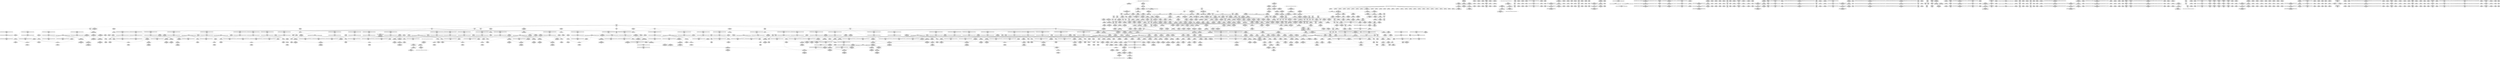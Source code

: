 digraph {
	CE0x3d62e30 [shape=record,shape=Mrecord,label="{CE0x3d62e30|i64*_getelementptr_inbounds_(_13_x_i64_,_13_x_i64_*___llvm_gcov_ctr126,_i64_0,_i64_8)|*Constant*|*SummSource*}"]
	CE0x3dfbad0 [shape=record,shape=Mrecord,label="{CE0x3dfbad0|rcu_read_unlock:call3|include/linux/rcupdate.h,933}"]
	CE0x3dfc9e0 [shape=record,shape=Mrecord,label="{CE0x3dfc9e0|rcu_lock_acquire:map|Function::rcu_lock_acquire&Arg::map::}"]
	CE0x3da4bd0 [shape=record,shape=Mrecord,label="{CE0x3da4bd0|current_sid:call4|security/selinux/hooks.c,218}"]
	CE0x3e90490 [shape=record,shape=Mrecord,label="{CE0x3e90490|__rcu_read_unlock:tmp7|include/linux/rcupdate.h,245|*SummSink*}"]
	CE0x3dd1530 [shape=record,shape=Mrecord,label="{CE0x3dd1530|_call_void_mcount()_#3}"]
	CE0x3da8fd0 [shape=record,shape=Mrecord,label="{CE0x3da8fd0|GLOBAL:current_sid.__warned|Global_var:current_sid.__warned|*SummSink*}"]
	CE0x3e27d00 [shape=record,shape=Mrecord,label="{CE0x3e27d00|rcu_read_unlock:do.body|*SummSource*}"]
	CE0x3dcea80 [shape=record,shape=Mrecord,label="{CE0x3dcea80|rcu_read_unlock:entry}"]
	"CONST[source:0(mediator),value:2(dynamic)][purpose:{object}][SnkIdx:1]"
	CE0x3d68e90 [shape=record,shape=Mrecord,label="{CE0x3d68e90|current_sid:tmp13|security/selinux/hooks.c,218}"]
	CE0x3d61d70 [shape=record,shape=Mrecord,label="{CE0x3d61d70|GLOBAL:cred_sid|*Constant*|*SummSource*}"]
	CE0x3e0bf50 [shape=record,shape=Mrecord,label="{CE0x3e0bf50|rcu_read_unlock:tmp8|include/linux/rcupdate.h,933|*SummSource*}"]
	CE0x3d64da0 [shape=record,shape=Mrecord,label="{CE0x3d64da0|current_has_perm:entry|*SummSource*}"]
	CE0x3e66240 [shape=record,shape=Mrecord,label="{CE0x3e66240|__preempt_count_sub:tmp5|./arch/x86/include/asm/preempt.h,77}"]
	CE0x3df10d0 [shape=record,shape=Mrecord,label="{CE0x3df10d0|__preempt_count_sub:tmp3|*SummSource*}"]
	CE0x3da3040 [shape=record,shape=Mrecord,label="{CE0x3da3040|i64_0|*Constant*}"]
	CE0x3d806f0 [shape=record,shape=Mrecord,label="{CE0x3d806f0|selinux_task_setioprio:if.then|*SummSource*}"]
	CE0x3d69790 [shape=record,shape=Mrecord,label="{CE0x3d69790|i32_512|*Constant*|*SummSink*}"]
	CE0x3d85850 [shape=record,shape=Mrecord,label="{CE0x3d85850|current_has_perm:tmp1|*SummSink*}"]
	CE0x3dc1660 [shape=record,shape=Mrecord,label="{CE0x3dc1660|GLOBAL:__llvm_gcov_ctr126|Global_var:__llvm_gcov_ctr126|*SummSource*}"]
	CE0x3de4f00 [shape=record,shape=Mrecord,label="{CE0x3de4f00|task_sid:tmp22|security/selinux/hooks.c,208|*SummSink*}"]
	CE0x3e1df40 [shape=record,shape=Mrecord,label="{CE0x3e1df40|rcu_read_unlock:tobool1|include/linux/rcupdate.h,933}"]
	CE0x3d92d10 [shape=record,shape=Mrecord,label="{CE0x3d92d10|rcu_read_lock:call3|include/linux/rcupdate.h,882|*SummSink*}"]
	CE0x3e0b950 [shape=record,shape=Mrecord,label="{CE0x3e0b950|__rcu_read_lock:tmp5|include/linux/rcupdate.h,239|*SummSink*}"]
	CE0x3de4410 [shape=record,shape=Mrecord,label="{CE0x3de4410|task_sid:tmp22|security/selinux/hooks.c,208}"]
	CE0x3dd8f70 [shape=record,shape=Mrecord,label="{CE0x3dd8f70|task_sid:tmp9|security/selinux/hooks.c,208|*SummSource*}"]
	CE0x3e1ce40 [shape=record,shape=Mrecord,label="{CE0x3e1ce40|rcu_read_unlock:tmp14|include/linux/rcupdate.h,933|*SummSource*}"]
	CE0x3d65ed0 [shape=record,shape=Mrecord,label="{CE0x3d65ed0|avc_has_perm:requested|Function::avc_has_perm&Arg::requested::|*SummSink*}"]
	CE0x3e07860 [shape=record,shape=Mrecord,label="{CE0x3e07860|__rcu_read_lock:tmp3|*SummSink*}"]
	CE0x3e65d20 [shape=record,shape=Mrecord,label="{CE0x3e65d20|i64*_getelementptr_inbounds_(_4_x_i64_,_4_x_i64_*___llvm_gcov_ctr133,_i64_0,_i64_2)|*Constant*}"]
	CE0x3ddba70 [shape=record,shape=Mrecord,label="{CE0x3ddba70|rcu_lock_acquire:map|Function::rcu_lock_acquire&Arg::map::|*SummSource*}"]
	CE0x3e278f0 [shape=record,shape=Mrecord,label="{CE0x3e278f0|rcu_read_unlock:if.then|*SummSource*}"]
	CE0x3d84e60 [shape=record,shape=Mrecord,label="{CE0x3d84e60|_call_void_mcount()_#3|*SummSource*}"]
	CE0x3e94f10 [shape=record,shape=Mrecord,label="{CE0x3e94f10|i64*_getelementptr_inbounds_(_4_x_i64_,_4_x_i64_*___llvm_gcov_ctr129,_i64_0,_i64_1)|*Constant*|*SummSink*}"]
	CE0x3da1eb0 [shape=record,shape=Mrecord,label="{CE0x3da1eb0|__rcu_read_lock:tmp1|*SummSink*}"]
	CE0x3dc0a20 [shape=record,shape=Mrecord,label="{CE0x3dc0a20|i64_1|*Constant*}"]
	CE0x3dd57c0 [shape=record,shape=Mrecord,label="{CE0x3dd57c0|task_sid:do.body5}"]
	CE0x3de2b40 [shape=record,shape=Mrecord,label="{CE0x3de2b40|i64*_getelementptr_inbounds_(_2_x_i64_,_2_x_i64_*___llvm_gcov_ctr98,_i64_0,_i64_0)|*Constant*}"]
	CE0x3e106b0 [shape=record,shape=Mrecord,label="{CE0x3e106b0|i8*_getelementptr_inbounds_(_25_x_i8_,_25_x_i8_*_.str45,_i32_0,_i32_0)|*Constant*}"]
	CE0x3df3770 [shape=record,shape=Mrecord,label="{CE0x3df3770|__rcu_read_unlock:do.end}"]
	CE0x3e09cb0 [shape=record,shape=Mrecord,label="{CE0x3e09cb0|i64*_getelementptr_inbounds_(_4_x_i64_,_4_x_i64_*___llvm_gcov_ctr128,_i64_0,_i64_3)|*Constant*|*SummSource*}"]
	CE0x3dd1430 [shape=record,shape=Mrecord,label="{CE0x3dd1430|cred_sid:tmp3|*SummSink*}"]
	CE0x3dccc50 [shape=record,shape=Mrecord,label="{CE0x3dccc50|i64*_getelementptr_inbounds_(_4_x_i64_,_4_x_i64_*___llvm_gcov_ctr129,_i64_0,_i64_2)|*Constant*|*SummSource*}"]
	CE0x3e0d370 [shape=record,shape=Mrecord,label="{CE0x3e0d370|rcu_read_unlock:tmp2|*SummSink*}"]
	CE0x3df9b00 [shape=record,shape=Mrecord,label="{CE0x3df9b00|rcu_read_unlock:tmp12|include/linux/rcupdate.h,933|*SummSource*}"]
	CE0x3ea2870 [shape=record,shape=Mrecord,label="{CE0x3ea2870|__preempt_count_sub:tmp5|./arch/x86/include/asm/preempt.h,77|*SummSink*}"]
	CE0x3dee950 [shape=record,shape=Mrecord,label="{CE0x3dee950|__rcu_read_unlock:tmp2|*SummSource*}"]
	CE0x3da5c20 [shape=record,shape=Mrecord,label="{CE0x3da5c20|current_sid:tobool|security/selinux/hooks.c,218|*SummSource*}"]
	"CONST[source:0(mediator),value:2(dynamic)][purpose:{subject}][SnkIdx:0]"
	CE0x3e016a0 [shape=record,shape=Mrecord,label="{CE0x3e016a0|i64_1|*Constant*}"]
	CE0x3d8d210 [shape=record,shape=Mrecord,label="{CE0x3d8d210|i8_1|*Constant*}"]
	CE0x3dd2350 [shape=record,shape=Mrecord,label="{CE0x3dd2350|rcu_read_lock:tmp4|include/linux/rcupdate.h,882}"]
	CE0x3d882a0 [shape=record,shape=Mrecord,label="{CE0x3d882a0|current_sid:tmp22|security/selinux/hooks.c,218|*SummSource*}"]
	CE0x3ea3140 [shape=record,shape=Mrecord,label="{CE0x3ea3140|i64*_getelementptr_inbounds_(_4_x_i64_,_4_x_i64_*___llvm_gcov_ctr135,_i64_0,_i64_1)|*Constant*}"]
	CE0x3ddad90 [shape=record,shape=Mrecord,label="{CE0x3ddad90|task_sid:if.end|*SummSink*}"]
	CE0x3e136f0 [shape=record,shape=Mrecord,label="{CE0x3e136f0|4:_i32,_:_CRE_4,8_|*MultipleSource*|security/selinux/hooks.c,196|security/selinux/hooks.c,197|*LoadInst*|security/selinux/hooks.c,196}"]
	CE0x3e652a0 [shape=record,shape=Mrecord,label="{CE0x3e652a0|_call_void___preempt_count_sub(i32_1)_#10,_!dbg_!27715|include/linux/rcupdate.h,244}"]
	CE0x3dc3c50 [shape=record,shape=Mrecord,label="{CE0x3dc3c50|task_sid:tmp6|security/selinux/hooks.c,208|*SummSink*}"]
	CE0x3e12290 [shape=record,shape=Mrecord,label="{CE0x3e12290|rcu_read_lock:tmp22|include/linux/rcupdate.h,884}"]
	CE0x3df11d0 [shape=record,shape=Mrecord,label="{CE0x3df11d0|__preempt_count_sub:tmp3|*SummSink*}"]
	CE0x3e528f0 [shape=record,shape=Mrecord,label="{CE0x3e528f0|_call_void_mcount()_#3|*SummSink*}"]
	CE0x3e69160 [shape=record,shape=Mrecord,label="{CE0x3e69160|__preempt_count_sub:bb|*SummSink*}"]
	CE0x3d892a0 [shape=record,shape=Mrecord,label="{CE0x3d892a0|current_sid:bb|*SummSink*}"]
	CE0x3dd4320 [shape=record,shape=Mrecord,label="{CE0x3dd4320|_call_void_mcount()_#3|*SummSink*}"]
	CE0x3d70190 [shape=record,shape=Mrecord,label="{CE0x3d70190|VOIDTB_TE:_CE_20,24_}"]
	CE0x3e10970 [shape=record,shape=Mrecord,label="{CE0x3e10970|i8*_getelementptr_inbounds_(_25_x_i8_,_25_x_i8_*_.str45,_i32_0,_i32_0)|*Constant*|*SummSource*}"]
	CE0x3da9a40 [shape=record,shape=Mrecord,label="{CE0x3da9a40|i1_true|*Constant*|*SummSink*}"]
	CE0x3e21ac0 [shape=record,shape=Mrecord,label="{CE0x3e21ac0|rcu_lock_release:tmp3}"]
	CE0x3d75850 [shape=record,shape=Mrecord,label="{CE0x3d75850|i64*_getelementptr_inbounds_(_13_x_i64_,_13_x_i64_*___llvm_gcov_ctr126,_i64_0,_i64_12)|*Constant*}"]
	CE0x3e06830 [shape=record,shape=Mrecord,label="{CE0x3e06830|GLOBAL:rcu_read_unlock.__warned|Global_var:rcu_read_unlock.__warned}"]
	CE0x3e8b9a0 [shape=record,shape=Mrecord,label="{CE0x3e8b9a0|__preempt_count_sub:tmp2}"]
	CE0x3e8da40 [shape=record,shape=Mrecord,label="{CE0x3e8da40|__preempt_count_add:tmp5|./arch/x86/include/asm/preempt.h,72|*SummSink*}"]
	CE0x3e8a5c0 [shape=record,shape=Mrecord,label="{CE0x3e8a5c0|i64*_getelementptr_inbounds_(_4_x_i64_,_4_x_i64_*___llvm_gcov_ctr134,_i64_0,_i64_0)|*Constant*}"]
	CE0x3dfb890 [shape=record,shape=Mrecord,label="{CE0x3dfb890|cred_sid:tmp5|security/selinux/hooks.c,196|*SummSink*}"]
	CE0x3e8fdc0 [shape=record,shape=Mrecord,label="{CE0x3e8fdc0|__rcu_read_unlock:tmp6|include/linux/rcupdate.h,245}"]
	CE0x3dae620 [shape=record,shape=Mrecord,label="{CE0x3dae620|task_sid:land.lhs.true|*SummSink*}"]
	CE0x3d60da0 [shape=record,shape=Mrecord,label="{CE0x3d60da0|selinux_task_setioprio:tmp10|security/selinux/hooks.c,3612|*SummSource*}"]
	CE0x3de8690 [shape=record,shape=Mrecord,label="{CE0x3de8690|i32_0|*Constant*}"]
	CE0x3dd21d0 [shape=record,shape=Mrecord,label="{CE0x3dd21d0|i64_2|*Constant*}"]
	CE0x3d66ab0 [shape=record,shape=Mrecord,label="{CE0x3d66ab0|current_sid:do.body|*SummSource*}"]
	CE0x3d8b0d0 [shape=record,shape=Mrecord,label="{CE0x3d8b0d0|current_sid:tmp16|security/selinux/hooks.c,218}"]
	CE0x3d73320 [shape=record,shape=Mrecord,label="{CE0x3d73320|task_sid:tmp25|security/selinux/hooks.c,208|*SummSink*}"]
	CE0x3e8dd80 [shape=record,shape=Mrecord,label="{CE0x3e8dd80|__preempt_count_sub:tmp3}"]
	CE0x3e15e40 [shape=record,shape=Mrecord,label="{CE0x3e15e40|i64*_getelementptr_inbounds_(_11_x_i64_,_11_x_i64_*___llvm_gcov_ctr127,_i64_0,_i64_9)|*Constant*|*SummSource*}"]
	CE0x3dd1e80 [shape=record,shape=Mrecord,label="{CE0x3dd1e80|task_sid:bb}"]
	CE0x3d62750 [shape=record,shape=Mrecord,label="{CE0x3d62750|cred_sid:cred|Function::cred_sid&Arg::cred::|*SummSource*}"]
	CE0x3e27df0 [shape=record,shape=Mrecord,label="{CE0x3e27df0|rcu_read_unlock:do.body|*SummSink*}"]
	CE0x3e8fe30 [shape=record,shape=Mrecord,label="{CE0x3e8fe30|__rcu_read_unlock:tmp6|include/linux/rcupdate.h,245|*SummSource*}"]
	CE0x3dcf180 [shape=record,shape=Mrecord,label="{CE0x3dcf180|_ret_void,_!dbg_!27735|include/linux/rcupdate.h,938}"]
	CE0x3ea0d20 [shape=record,shape=Mrecord,label="{CE0x3ea0d20|__preempt_count_sub:tmp}"]
	CE0x3e24ff0 [shape=record,shape=Mrecord,label="{CE0x3e24ff0|rcu_read_unlock:tmp21|include/linux/rcupdate.h,935|*SummSink*}"]
	CE0x3df2980 [shape=record,shape=Mrecord,label="{CE0x3df2980|i64*_getelementptr_inbounds_(_4_x_i64_,_4_x_i64_*___llvm_gcov_ctr134,_i64_0,_i64_2)|*Constant*}"]
	CE0x3d5e5b0 [shape=record,shape=Mrecord,label="{CE0x3d5e5b0|current_sid:entry|*SummSink*}"]
	CE0x3e6b890 [shape=record,shape=Mrecord,label="{CE0x3e6b890|void_(i32*,_i32,_i32*)*_asm_addl_$1,_%gs:$0_,_*m,ri,*m,_dirflag_,_fpsr_,_flags_|*SummSource*}"]
	CE0x3d51800 [shape=record,shape=Mrecord,label="{CE0x3d51800|current_has_perm:tmp2}"]
	CE0x3d80df0 [shape=record,shape=Mrecord,label="{CE0x3d80df0|VOIDTB_TE:_CE_144,152_}"]
	CE0x3df9fc0 [shape=record,shape=Mrecord,label="{CE0x3df9fc0|rcu_read_lock:tobool1|include/linux/rcupdate.h,882}"]
	CE0x3e0f040 [shape=record,shape=Mrecord,label="{CE0x3e0f040|rcu_lock_release:tmp1|*SummSink*}"]
	CE0x3e1ecb0 [shape=record,shape=Mrecord,label="{CE0x3e1ecb0|_call_void_asm_addl_$1,_%gs:$0_,_*m,ri,*m,_dirflag_,_fpsr_,_flags_(i32*___preempt_count,_i32_%val,_i32*___preempt_count)_#3,_!dbg_!27714,_!srcloc_!27717|./arch/x86/include/asm/preempt.h,72}"]
	CE0x3da3630 [shape=record,shape=Mrecord,label="{CE0x3da3630|task_sid:tobool4|security/selinux/hooks.c,208|*SummSink*}"]
	CE0x3de38e0 [shape=record,shape=Mrecord,label="{CE0x3de38e0|rcu_read_lock:tmp|*SummSource*}"]
	CE0x3e04f60 [shape=record,shape=Mrecord,label="{CE0x3e04f60|rcu_read_unlock:tmp5|include/linux/rcupdate.h,933|*SummSink*}"]
	CE0x3dce450 [shape=record,shape=Mrecord,label="{CE0x3dce450|GLOBAL:rcu_read_unlock|*Constant*}"]
	CE0x3e28980 [shape=record,shape=Mrecord,label="{CE0x3e28980|i64*_getelementptr_inbounds_(_11_x_i64_,_11_x_i64_*___llvm_gcov_ctr132,_i64_0,_i64_0)|*Constant*|*SummSource*}"]
	CE0x3db1de0 [shape=record,shape=Mrecord,label="{CE0x3db1de0|rcu_read_lock:tmp16|include/linux/rcupdate.h,882|*SummSource*}"]
	CE0x3de3760 [shape=record,shape=Mrecord,label="{CE0x3de3760|i64*_getelementptr_inbounds_(_11_x_i64_,_11_x_i64_*___llvm_gcov_ctr127,_i64_0,_i64_0)|*Constant*|*SummSink*}"]
	CE0x3e60120 [shape=record,shape=Mrecord,label="{CE0x3e60120|i64*_getelementptr_inbounds_(_4_x_i64_,_4_x_i64_*___llvm_gcov_ctr133,_i64_0,_i64_3)|*Constant*|*SummSink*}"]
	CE0x3e8acd0 [shape=record,shape=Mrecord,label="{CE0x3e8acd0|_call_void_asm_sideeffect_,_memory_,_dirflag_,_fpsr_,_flags_()_#3,_!dbg_!27711,_!srcloc_!27714|include/linux/rcupdate.h,244}"]
	CE0x3d7eab0 [shape=record,shape=Mrecord,label="{CE0x3d7eab0|i64*_getelementptr_inbounds_(_6_x_i64_,_6_x_i64_*___llvm_gcov_ctr284,_i64_0,_i64_3)|*Constant*|*SummSource*}"]
	CE0x3d89ed0 [shape=record,shape=Mrecord,label="{CE0x3d89ed0|i8*_getelementptr_inbounds_(_25_x_i8_,_25_x_i8_*_.str3,_i32_0,_i32_0)|*Constant*|*SummSink*}"]
	CE0x3d5e9d0 [shape=record,shape=Mrecord,label="{CE0x3d5e9d0|current_has_perm:call1|security/selinux/hooks.c,1543|*SummSink*}"]
	CE0x3e4f280 [shape=record,shape=Mrecord,label="{CE0x3e4f280|__preempt_count_add:do.end|*SummSource*}"]
	CE0x3e25c10 [shape=record,shape=Mrecord,label="{CE0x3e25c10|_call_void_rcu_lock_release(%struct.lockdep_map*_rcu_lock_map)_#10,_!dbg_!27733|include/linux/rcupdate.h,935|*SummSource*}"]
	CE0x3d77df0 [shape=record,shape=Mrecord,label="{CE0x3d77df0|avc_has_perm:entry|*SummSink*}"]
	CE0x3d84300 [shape=record,shape=Mrecord,label="{CE0x3d84300|VOIDTB_TE:_CE_120,128_}"]
	CE0x3d805c0 [shape=record,shape=Mrecord,label="{CE0x3d805c0|_call_void_mcount()_#3|*SummSource*}"]
	CE0x3df6f20 [shape=record,shape=Mrecord,label="{CE0x3df6f20|rcu_read_lock:tmp8|include/linux/rcupdate.h,882}"]
	CE0x3d88730 [shape=record,shape=Mrecord,label="{CE0x3d88730|current_sid:tmp23|security/selinux/hooks.c,218|*SummSource*}"]
	CE0x3df90e0 [shape=record,shape=Mrecord,label="{CE0x3df90e0|rcu_read_lock:if.then}"]
	CE0x3e52500 [shape=record,shape=Mrecord,label="{CE0x3e52500|__preempt_count_sub:val|Function::__preempt_count_sub&Arg::val::|*SummSource*}"]
	CE0x3d635c0 [shape=record,shape=Mrecord,label="{CE0x3d635c0|current_sid:tmp14|security/selinux/hooks.c,218}"]
	CE0x3dcf4a0 [shape=record,shape=Mrecord,label="{CE0x3dcf4a0|_ret_void,_!dbg_!27735|include/linux/rcupdate.h,938|*SummSink*}"]
	CE0x3db2370 [shape=record,shape=Mrecord,label="{CE0x3db2370|current_sid:sid|security/selinux/hooks.c,220}"]
	CE0x3e4cf80 [shape=record,shape=Mrecord,label="{CE0x3e4cf80|rcu_lock_acquire:tmp6|*SummSource*}"]
	CE0x3dcb1d0 [shape=record,shape=Mrecord,label="{CE0x3dcb1d0|i64*_getelementptr_inbounds_(_4_x_i64_,_4_x_i64_*___llvm_gcov_ctr134,_i64_0,_i64_0)|*Constant*|*SummSource*}"]
	CE0x3e06e60 [shape=record,shape=Mrecord,label="{CE0x3e06e60|i64*_getelementptr_inbounds_(_4_x_i64_,_4_x_i64_*___llvm_gcov_ctr130,_i64_0,_i64_1)|*Constant*|*SummSink*}"]
	CE0x3dc3f60 [shape=record,shape=Mrecord,label="{CE0x3dc3f60|rcu_read_unlock:tmp9|include/linux/rcupdate.h,933}"]
	CE0x3e20710 [shape=record,shape=Mrecord,label="{CE0x3e20710|__rcu_read_lock:tmp7|include/linux/rcupdate.h,240|*SummSink*}"]
	CE0x3d51e00 [shape=record,shape=Mrecord,label="{CE0x3d51e00|_call_void_mcount()_#3}"]
	CE0x3e51470 [shape=record,shape=Mrecord,label="{CE0x3e51470|i32_2|*Constant*|*SummSink*}"]
	CE0x3dc0590 [shape=record,shape=Mrecord,label="{CE0x3dc0590|task_sid:call|security/selinux/hooks.c,208|*SummSource*}"]
	CE0x3d7d080 [shape=record,shape=Mrecord,label="{CE0x3d7d080|selinux_task_setioprio:tmp6|security/selinux/hooks.c,3609|*SummSource*}"]
	CE0x3ddb020 [shape=record,shape=Mrecord,label="{CE0x3ddb020|task_sid:if.then|*SummSink*}"]
	CE0x3d5b2e0 [shape=record,shape=Mrecord,label="{CE0x3d5b2e0|selinux_task_setioprio:if.end}"]
	CE0x3dc2080 [shape=record,shape=Mrecord,label="{CE0x3dc2080|GLOBAL:__rcu_read_lock|*Constant*}"]
	CE0x3daa670 [shape=record,shape=Mrecord,label="{CE0x3daa670|current_sid:tmp9|security/selinux/hooks.c,218}"]
	CE0x3e28640 [shape=record,shape=Mrecord,label="{CE0x3e28640|rcu_read_unlock:land.lhs.true2|*SummSource*}"]
	CE0x3ddf810 [shape=record,shape=Mrecord,label="{CE0x3ddf810|rcu_read_unlock:tmp21|include/linux/rcupdate.h,935|*SummSource*}"]
	CE0x3d70230 [shape=record,shape=Mrecord,label="{CE0x3d70230|VOIDTB_TE:_CE_24,28_}"]
	CE0x3d959f0 [shape=record,shape=Mrecord,label="{CE0x3d959f0|selinux_task_setioprio:return}"]
	CE0x3d86b60 [shape=record,shape=Mrecord,label="{CE0x3d86b60|selinux_task_setioprio:call1|security/selinux/hooks.c,3611|*SummSink*}"]
	CE0x3d93440 [shape=record,shape=Mrecord,label="{CE0x3d93440|current_sid:call4|security/selinux/hooks.c,218|*SummSource*}"]
	CE0x3ea0f70 [shape=record,shape=Mrecord,label="{CE0x3ea0f70|i64*_getelementptr_inbounds_(_4_x_i64_,_4_x_i64_*___llvm_gcov_ctr135,_i64_0,_i64_2)|*Constant*}"]
	CE0x3dd61a0 [shape=record,shape=Mrecord,label="{CE0x3dd61a0|task_sid:do.body|*SummSink*}"]
	CE0x3da9ce0 [shape=record,shape=Mrecord,label="{CE0x3da9ce0|_call_void_rcu_read_lock()_#10,_!dbg_!27712|security/selinux/hooks.c,207}"]
	CE0x3d62ac0 [shape=record,shape=Mrecord,label="{CE0x3d62ac0|_ret_i32_%tmp6,_!dbg_!27716|security/selinux/hooks.c,197|*SummSource*}"]
	CE0x3d802c0 [shape=record,shape=Mrecord,label="{CE0x3d802c0|GLOBAL:current_sid|*Constant*}"]
	CE0x3d7ad70 [shape=record,shape=Mrecord,label="{CE0x3d7ad70|VOIDTB_TE:_CE_28,32_}"]
	CE0x3e18240 [shape=record,shape=Mrecord,label="{CE0x3e18240|rcu_read_lock:tmp10|include/linux/rcupdate.h,882|*SummSource*}"]
	CE0x3e20050 [shape=record,shape=Mrecord,label="{CE0x3e20050|rcu_read_unlock:tmp9|include/linux/rcupdate.h,933|*SummSource*}"]
	CE0x3e8a4b0 [shape=record,shape=Mrecord,label="{CE0x3e8a4b0|__preempt_count_add:tmp|*SummSource*}"]
	CE0x3da6780 [shape=record,shape=Mrecord,label="{CE0x3da6780|i64_1|*Constant*}"]
	CE0x3e0b080 [shape=record,shape=Mrecord,label="{CE0x3e0b080|0:_i8,_:_GCMR_rcu_read_unlock.__warned_internal_global_i8_0,_section_.data.unlikely_,_align_1:_elem_0:default:}"]
	CE0x3ddbbf0 [shape=record,shape=Mrecord,label="{CE0x3ddbbf0|rcu_lock_acquire:map|Function::rcu_lock_acquire&Arg::map::|*SummSink*}"]
	CE0x3e62ff0 [shape=record,shape=Mrecord,label="{CE0x3e62ff0|__rcu_read_unlock:tmp3|*SummSource*}"]
	CE0x3e06ce0 [shape=record,shape=Mrecord,label="{CE0x3e06ce0|i64*_getelementptr_inbounds_(_4_x_i64_,_4_x_i64_*___llvm_gcov_ctr130,_i64_0,_i64_1)|*Constant*|*SummSource*}"]
	CE0x3e8d3d0 [shape=record,shape=Mrecord,label="{CE0x3e8d3d0|__preempt_count_sub:tmp1|*SummSource*}"]
	CE0x3e5fa50 [shape=record,shape=Mrecord,label="{CE0x3e5fa50|i64_ptrtoint_(i8*_blockaddress(_rcu_lock_release,_%__here)_to_i64)|*Constant*|*SummSink*}"]
	CE0x3dd0120 [shape=record,shape=Mrecord,label="{CE0x3dd0120|task_sid:tmp3|*SummSink*}"]
	CE0x3dc0480 [shape=record,shape=Mrecord,label="{CE0x3dc0480|task_sid:call|security/selinux/hooks.c,208}"]
	CE0x3d51b70 [shape=record,shape=Mrecord,label="{CE0x3d51b70|current_has_perm:tmp3}"]
	CE0x3d683a0 [shape=record,shape=Mrecord,label="{CE0x3d683a0|i64*_getelementptr_inbounds_(_11_x_i64_,_11_x_i64_*___llvm_gcov_ctr125,_i64_0,_i64_1)|*Constant*|*SummSink*}"]
	CE0x3d88f40 [shape=record,shape=Mrecord,label="{CE0x3d88f40|current_sid:sid|security/selinux/hooks.c,220|*SummSink*}"]
	CE0x3e085b0 [shape=record,shape=Mrecord,label="{CE0x3e085b0|i64*_getelementptr_inbounds_(_4_x_i64_,_4_x_i64_*___llvm_gcov_ctr130,_i64_0,_i64_2)|*Constant*|*SummSource*}"]
	CE0x3db1270 [shape=record,shape=Mrecord,label="{CE0x3db1270|current_sid:do.end|*SummSource*}"]
	CE0x3da4350 [shape=record,shape=Mrecord,label="{CE0x3da4350|i64*_getelementptr_inbounds_(_11_x_i64_,_11_x_i64_*___llvm_gcov_ctr125,_i64_0,_i64_10)|*Constant*|*SummSource*}"]
	CE0x3d8d970 [shape=record,shape=Mrecord,label="{CE0x3d8d970|_call_void_lockdep_rcu_suspicious(i8*_getelementptr_inbounds_(_25_x_i8_,_25_x_i8_*_.str3,_i32_0,_i32_0),_i32_218,_i8*_getelementptr_inbounds_(_45_x_i8_,_45_x_i8_*_.str12,_i32_0,_i32_0))_#10,_!dbg_!27727|security/selinux/hooks.c,218}"]
	CE0x3dc49c0 [shape=record,shape=Mrecord,label="{CE0x3dc49c0|task_sid:tmp2|*SummSource*}"]
	CE0x3d76c60 [shape=record,shape=Mrecord,label="{CE0x3d76c60|current_sid:tmp12|security/selinux/hooks.c,218}"]
	CE0x3da6f80 [shape=record,shape=Mrecord,label="{CE0x3da6f80|i32_208|*Constant*|*SummSink*}"]
	CE0x3e0d300 [shape=record,shape=Mrecord,label="{CE0x3e0d300|rcu_read_unlock:tmp2|*SummSource*}"]
	CE0x3d736b0 [shape=record,shape=Mrecord,label="{CE0x3d736b0|__preempt_count_sub:entry}"]
	CE0x3e4e680 [shape=record,shape=Mrecord,label="{CE0x3e4e680|__preempt_count_add:tmp2}"]
	CE0x3daf130 [shape=record,shape=Mrecord,label="{CE0x3daf130|current_sid:tmp10|security/selinux/hooks.c,218|*SummSource*}"]
	CE0x3e8ba10 [shape=record,shape=Mrecord,label="{CE0x3e8ba10|__preempt_count_sub:tmp2|*SummSource*}"]
	CE0x3e1e4d0 [shape=record,shape=Mrecord,label="{CE0x3e1e4d0|i64*_getelementptr_inbounds_(_11_x_i64_,_11_x_i64_*___llvm_gcov_ctr132,_i64_0,_i64_1)|*Constant*}"]
	CE0x3e08ad0 [shape=record,shape=Mrecord,label="{CE0x3e08ad0|__rcu_read_lock:tmp5|include/linux/rcupdate.h,239}"]
	CE0x3d65b50 [shape=record,shape=Mrecord,label="{CE0x3d65b50|i64*_getelementptr_inbounds_(_4_x_i64_,_4_x_i64_*___llvm_gcov_ctr130,_i64_0,_i64_0)|*Constant*}"]
	CE0x3d6bc90 [shape=record,shape=Mrecord,label="{CE0x3d6bc90|selinux_task_setioprio:entry|*SummSource*}"]
	CE0x3d8d9e0 [shape=record,shape=Mrecord,label="{CE0x3d8d9e0|_call_void_lockdep_rcu_suspicious(i8*_getelementptr_inbounds_(_25_x_i8_,_25_x_i8_*_.str3,_i32_0,_i32_0),_i32_218,_i8*_getelementptr_inbounds_(_45_x_i8_,_45_x_i8_*_.str12,_i32_0,_i32_0))_#10,_!dbg_!27727|security/selinux/hooks.c,218|*SummSource*}"]
	CE0x3e0a810 [shape=record,shape=Mrecord,label="{CE0x3e0a810|__rcu_read_unlock:tmp|*SummSource*}"]
	CE0x3da71d0 [shape=record,shape=Mrecord,label="{CE0x3da71d0|i8*_getelementptr_inbounds_(_41_x_i8_,_41_x_i8_*_.str44,_i32_0,_i32_0)|*Constant*}"]
	CE0x3e15110 [shape=record,shape=Mrecord,label="{CE0x3e15110|rcu_read_unlock:tmp1}"]
	CE0x3dab6a0 [shape=record,shape=Mrecord,label="{CE0x3dab6a0|task_sid:tmp6|security/selinux/hooks.c,208}"]
	CE0x3d5bf60 [shape=record,shape=Mrecord,label="{CE0x3d5bf60|i64_1|*Constant*|*SummSource*}"]
	CE0x3de6590 [shape=record,shape=Mrecord,label="{CE0x3de6590|_call_void___rcu_read_unlock()_#10,_!dbg_!27734|include/linux/rcupdate.h,937|*SummSource*}"]
	CE0x3e12e50 [shape=record,shape=Mrecord,label="{CE0x3e12e50|cred_sid:bb|*SummSink*}"]
	CE0x3d91600 [shape=record,shape=Mrecord,label="{CE0x3d91600|_call_void_lockdep_rcu_suspicious(i8*_getelementptr_inbounds_(_25_x_i8_,_25_x_i8_*_.str45,_i32_0,_i32_0),_i32_934,_i8*_getelementptr_inbounds_(_44_x_i8_,_44_x_i8_*_.str47,_i32_0,_i32_0))_#10,_!dbg_!27726|include/linux/rcupdate.h,933}"]
	CE0x3e1ada0 [shape=record,shape=Mrecord,label="{CE0x3e1ada0|_call_void_lockdep_rcu_suspicious(i8*_getelementptr_inbounds_(_25_x_i8_,_25_x_i8_*_.str45,_i32_0,_i32_0),_i32_883,_i8*_getelementptr_inbounds_(_42_x_i8_,_42_x_i8_*_.str46,_i32_0,_i32_0))_#10,_!dbg_!27728|include/linux/rcupdate.h,882|*SummSource*}"]
	CE0x3e50de0 [shape=record,shape=Mrecord,label="{CE0x3e50de0|i64_1|*Constant*}"]
	CE0x3da7ea0 [shape=record,shape=Mrecord,label="{CE0x3da7ea0|i32_218|*Constant*|*SummSource*}"]
	CE0x3d8a680 [shape=record,shape=Mrecord,label="{CE0x3d8a680|i64*_getelementptr_inbounds_(_11_x_i64_,_11_x_i64_*___llvm_gcov_ctr125,_i64_0,_i64_8)|*Constant*|*SummSink*}"]
	CE0x3daa490 [shape=record,shape=Mrecord,label="{CE0x3daa490|i64_5|*Constant*}"]
	CE0x3da37b0 [shape=record,shape=Mrecord,label="{CE0x3da37b0|current_sid:tmp6|security/selinux/hooks.c,218}"]
	CE0x3d874c0 [shape=record,shape=Mrecord,label="{CE0x3d874c0|i32_22|*Constant*}"]
	CE0x3d8e4c0 [shape=record,shape=Mrecord,label="{CE0x3d8e4c0|current_sid:land.lhs.true|*SummSource*}"]
	CE0x3dd5a90 [shape=record,shape=Mrecord,label="{CE0x3dd5a90|task_sid:tmp15|security/selinux/hooks.c,208|*SummSource*}"]
	CE0x3e609e0 [shape=record,shape=Mrecord,label="{CE0x3e609e0|i8*_undef|*Constant*}"]
	CE0x3d91c50 [shape=record,shape=Mrecord,label="{CE0x3d91c50|rcu_read_lock:tmp13|include/linux/rcupdate.h,882}"]
	CE0x3d60d30 [shape=record,shape=Mrecord,label="{CE0x3d60d30|selinux_task_setioprio:tmp10|security/selinux/hooks.c,3612}"]
	CE0x3d875b0 [shape=record,shape=Mrecord,label="{CE0x3d875b0|current_sid:tmp21|security/selinux/hooks.c,218|*SummSink*}"]
	CE0x3d93ab0 [shape=record,shape=Mrecord,label="{CE0x3d93ab0|GLOBAL:get_current|*Constant*|*SummSink*}"]
	CE0x3e8b110 [shape=record,shape=Mrecord,label="{CE0x3e8b110|GLOBAL:__preempt_count|Global_var:__preempt_count|*SummSink*}"]
	CE0x3e12cd0 [shape=record,shape=Mrecord,label="{CE0x3e12cd0|cred_sid:bb|*SummSource*}"]
	CE0x3df00f0 [shape=record,shape=Mrecord,label="{CE0x3df00f0|rcu_lock_acquire:indirectgoto|*SummSink*}"]
	CE0x3ddb380 [shape=record,shape=Mrecord,label="{CE0x3ddb380|_call_void_mcount()_#3|*SummSink*}"]
	CE0x3e695e0 [shape=record,shape=Mrecord,label="{CE0x3e695e0|__preempt_count_sub:tmp6|./arch/x86/include/asm/preempt.h,78|*SummSource*}"]
	CE0x3e26d50 [shape=record,shape=Mrecord,label="{CE0x3e26d50|rcu_lock_release:map|Function::rcu_lock_release&Arg::map::|*SummSource*}"]
	CE0x3df1eb0 [shape=record,shape=Mrecord,label="{CE0x3df1eb0|_ret_void,_!dbg_!27720|./arch/x86/include/asm/preempt.h,78|*SummSink*}"]
	CE0x3e05820 [shape=record,shape=Mrecord,label="{CE0x3e05820|rcu_read_unlock:tmp4|include/linux/rcupdate.h,933|*SummSource*}"]
	CE0x3d6b1a0 [shape=record,shape=Mrecord,label="{CE0x3d6b1a0|i32_0|*Constant*}"]
	CE0x3dd37f0 [shape=record,shape=Mrecord,label="{CE0x3dd37f0|task_sid:tobool4|security/selinux/hooks.c,208}"]
	CE0x3d7c360 [shape=record,shape=Mrecord,label="{CE0x3d7c360|selinux_task_setioprio:tmp2|security/selinux/hooks.c,3608|*SummSource*}"]
	CE0x3e08990 [shape=record,shape=Mrecord,label="{CE0x3e08990|rcu_read_unlock:tmp7|include/linux/rcupdate.h,933|*SummSink*}"]
	CE0x3df2e00 [shape=record,shape=Mrecord,label="{CE0x3df2e00|__preempt_count_add:tmp2|*SummSink*}"]
	CE0x3d84d00 [shape=record,shape=Mrecord,label="{CE0x3d84d00|get_current:tmp3|*SummSource*}"]
	CE0x3dc1d10 [shape=record,shape=Mrecord,label="{CE0x3dc1d10|task_sid:tmp12|security/selinux/hooks.c,208}"]
	CE0x3e1f820 [shape=record,shape=Mrecord,label="{CE0x3e1f820|i64*_getelementptr_inbounds_(_11_x_i64_,_11_x_i64_*___llvm_gcov_ctr132,_i64_0,_i64_1)|*Constant*|*SummSource*}"]
	CE0x3dcbc00 [shape=record,shape=Mrecord,label="{CE0x3dcbc00|__preempt_count_add:tmp7|./arch/x86/include/asm/preempt.h,73|*SummSink*}"]
	CE0x3da7c50 [shape=record,shape=Mrecord,label="{CE0x3da7c50|i32_218|*Constant*}"]
	CE0x3ddb720 [shape=record,shape=Mrecord,label="{CE0x3ddb720|task_sid:tmp10|security/selinux/hooks.c,208}"]
	CE0x3dce2f0 [shape=record,shape=Mrecord,label="{CE0x3dce2f0|_call_void_rcu_read_unlock()_#10,_!dbg_!27748|security/selinux/hooks.c,209|*SummSink*}"]
	CE0x3da9280 [shape=record,shape=Mrecord,label="{CE0x3da9280|current_sid:do.end}"]
	CE0x3dd5fb0 [shape=record,shape=Mrecord,label="{CE0x3dd5fb0|i64*_getelementptr_inbounds_(_13_x_i64_,_13_x_i64_*___llvm_gcov_ctr126,_i64_0,_i64_8)|*Constant*}"]
	CE0x3d954a0 [shape=record,shape=Mrecord,label="{CE0x3d954a0|i64*_getelementptr_inbounds_(_2_x_i64_,_2_x_i64_*___llvm_gcov_ctr136,_i64_0,_i64_0)|*Constant*|*SummSource*}"]
	CE0x3e51400 [shape=record,shape=Mrecord,label="{CE0x3e51400|GLOBAL:lock_acquire|*Constant*}"]
	CE0x3e1c3f0 [shape=record,shape=Mrecord,label="{CE0x3e1c3f0|rcu_read_lock:tmp4|include/linux/rcupdate.h,882|*SummSink*}"]
	CE0x3e15360 [shape=record,shape=Mrecord,label="{CE0x3e15360|rcu_read_unlock:tmp1|*SummSink*}"]
	CE0x3e1c180 [shape=record,shape=Mrecord,label="{CE0x3e1c180|i64_0|*Constant*}"]
	CE0x3d5eb90 [shape=record,shape=Mrecord,label="{CE0x3d5eb90|current_has_perm:call1|security/selinux/hooks.c,1543}"]
	CE0x3dd73f0 [shape=record,shape=Mrecord,label="{CE0x3dd73f0|task_sid:do.body|*SummSource*}"]
	CE0x3d7c2f0 [shape=record,shape=Mrecord,label="{CE0x3d7c2f0|i64_0|*Constant*}"]
	CE0x3e13c60 [shape=record,shape=Mrecord,label="{CE0x3e13c60|rcu_read_unlock:tmp10|include/linux/rcupdate.h,933|*SummSink*}"]
	CE0x3dd7e70 [shape=record,shape=Mrecord,label="{CE0x3dd7e70|task_sid:tmp10|security/selinux/hooks.c,208|*SummSink*}"]
	CE0x3e11620 [shape=record,shape=Mrecord,label="{CE0x3e11620|rcu_read_lock:tmp20|include/linux/rcupdate.h,882|*SummSink*}"]
	CE0x3e22360 [shape=record,shape=Mrecord,label="{CE0x3e22360|_call_void_asm_sideeffect_,_memory_,_dirflag_,_fpsr_,_flags_()_#3,_!dbg_!27714,_!srcloc_!27715|include/linux/rcupdate.h,239}"]
	CE0x3e19d70 [shape=record,shape=Mrecord,label="{CE0x3e19d70|i64*_getelementptr_inbounds_(_11_x_i64_,_11_x_i64_*___llvm_gcov_ctr127,_i64_0,_i64_8)|*Constant*|*SummSink*}"]
	CE0x3df6db0 [shape=record,shape=Mrecord,label="{CE0x3df6db0|GLOBAL:rcu_read_lock.__warned|Global_var:rcu_read_lock.__warned|*SummSink*}"]
	CE0x3dad7a0 [shape=record,shape=Mrecord,label="{CE0x3dad7a0|i8*_getelementptr_inbounds_(_45_x_i8_,_45_x_i8_*_.str12,_i32_0,_i32_0)|*Constant*}"]
	CE0x48e7c90 [shape=record,shape=Mrecord,label="{CE0x48e7c90|selinux_task_setioprio:tmp4|security/selinux/hooks.c,3608}"]
	CE0x3e1d2b0 [shape=record,shape=Mrecord,label="{CE0x3e1d2b0|rcu_lock_acquire:tmp5|include/linux/rcupdate.h,418|*SummSource*}"]
	CE0x3d8d530 [shape=record,shape=Mrecord,label="{CE0x3d8d530|i8_1|*Constant*|*SummSink*}"]
	CE0x3daad00 [shape=record,shape=Mrecord,label="{CE0x3daad00|current_sid:tmp}"]
	CE0x3e6ab10 [shape=record,shape=Mrecord,label="{CE0x3e6ab10|rcu_lock_release:bb|*SummSink*}"]
	CE0x3d8da50 [shape=record,shape=Mrecord,label="{CE0x3d8da50|_call_void_lockdep_rcu_suspicious(i8*_getelementptr_inbounds_(_25_x_i8_,_25_x_i8_*_.str3,_i32_0,_i32_0),_i32_218,_i8*_getelementptr_inbounds_(_45_x_i8_,_45_x_i8_*_.str12,_i32_0,_i32_0))_#10,_!dbg_!27727|security/selinux/hooks.c,218|*SummSink*}"]
	CE0x3da44e0 [shape=record,shape=Mrecord,label="{CE0x3da44e0|current_sid:tmp20|security/selinux/hooks.c,218}"]
	CE0x3de2020 [shape=record,shape=Mrecord,label="{CE0x3de2020|rcu_lock_acquire:tmp2|*SummSource*}"]
	CE0x3dcf390 [shape=record,shape=Mrecord,label="{CE0x3dcf390|_ret_void,_!dbg_!27735|include/linux/rcupdate.h,938|*SummSource*}"]
	CE0x3d66180 [shape=record,shape=Mrecord,label="{CE0x3d66180|%struct.common_audit_data*_null|*Constant*|*SummSink*}"]
	CE0x3dc1e40 [shape=record,shape=Mrecord,label="{CE0x3dc1e40|task_sid:tmp11|security/selinux/hooks.c,208|*SummSink*}"]
	CE0x3dc5cc0 [shape=record,shape=Mrecord,label="{CE0x3dc5cc0|rcu_read_lock:tmp2}"]
	CE0x3da7300 [shape=record,shape=Mrecord,label="{CE0x3da7300|i8*_getelementptr_inbounds_(_41_x_i8_,_41_x_i8_*_.str44,_i32_0,_i32_0)|*Constant*|*SummSink*}"]
	CE0x3d91dc0 [shape=record,shape=Mrecord,label="{CE0x3d91dc0|rcu_read_lock:tmp14|include/linux/rcupdate.h,882|*SummSource*}"]
	CE0x3db13e0 [shape=record,shape=Mrecord,label="{CE0x3db13e0|rcu_read_lock:tmp14|include/linux/rcupdate.h,882|*SummSink*}"]
	CE0x3da8950 [shape=record,shape=Mrecord,label="{CE0x3da8950|current_sid:bb}"]
	CE0x3e68f00 [shape=record,shape=Mrecord,label="{CE0x3e68f00|__preempt_count_sub:bb}"]
	CE0x3df7610 [shape=record,shape=Mrecord,label="{CE0x3df7610|rcu_read_lock:tobool|include/linux/rcupdate.h,882|*SummSink*}"]
	CE0x3dc4bd0 [shape=record,shape=Mrecord,label="{CE0x3dc4bd0|cred_sid:tmp2}"]
	CE0x3d68940 [shape=record,shape=Mrecord,label="{CE0x3d68940|i64_0|*Constant*|*SummSource*}"]
	CE0x3e01810 [shape=record,shape=Mrecord,label="{CE0x3e01810|__preempt_count_sub:tmp|*SummSource*}"]
	CE0x3dfa160 [shape=record,shape=Mrecord,label="{CE0x3dfa160|rcu_read_lock:tmp8|include/linux/rcupdate.h,882|*SummSink*}"]
	CE0x3d70860 [shape=record,shape=Mrecord,label="{CE0x3d70860|current_sid:call|security/selinux/hooks.c,218}"]
	CE0x3de4d20 [shape=record,shape=Mrecord,label="{CE0x3de4d20|i64*_getelementptr_inbounds_(_13_x_i64_,_13_x_i64_*___llvm_gcov_ctr126,_i64_0,_i64_10)|*Constant*|*SummSource*}"]
	CE0x3dc5fe0 [shape=record,shape=Mrecord,label="{CE0x3dc5fe0|task_sid:bb|*SummSource*}"]
	CE0x3de1bc0 [shape=record,shape=Mrecord,label="{CE0x3de1bc0|rcu_read_unlock:tmp13|include/linux/rcupdate.h,933}"]
	CE0x3dd5540 [shape=record,shape=Mrecord,label="{CE0x3dd5540|task_sid:land.lhs.true}"]
	CE0x3dac260 [shape=record,shape=Mrecord,label="{CE0x3dac260|current_sid:tmp8|security/selinux/hooks.c,218|*SummSink*}"]
	CE0x3dc1150 [shape=record,shape=Mrecord,label="{CE0x3dc1150|i64*_getelementptr_inbounds_(_11_x_i64_,_11_x_i64_*___llvm_gcov_ctr127,_i64_0,_i64_0)|*Constant*}"]
	CE0x48e7e10 [shape=record,shape=Mrecord,label="{CE0x48e7e10|selinux_task_setioprio:tmp4|security/selinux/hooks.c,3608|*SummSource*}"]
	CE0x3de3a50 [shape=record,shape=Mrecord,label="{CE0x3de3a50|rcu_read_lock:do.end}"]
	CE0x3dd13c0 [shape=record,shape=Mrecord,label="{CE0x3dd13c0|cred_sid:tmp3|*SummSource*}"]
	CE0x3e146e0 [shape=record,shape=Mrecord,label="{CE0x3e146e0|rcu_read_unlock:tobool|include/linux/rcupdate.h,933|*SummSource*}"]
	CE0x3d79c50 [shape=record,shape=Mrecord,label="{CE0x3d79c50|VOIDTB_TE:_CE_4,8_}"]
	CE0x3d61010 [shape=record,shape=Mrecord,label="{CE0x3d61010|current_sid:tmp3|*SummSource*}"]
	CE0x3dc12c0 [shape=record,shape=Mrecord,label="{CE0x3dc12c0|i64*_getelementptr_inbounds_(_11_x_i64_,_11_x_i64_*___llvm_gcov_ctr127,_i64_0,_i64_0)|*Constant*|*SummSource*}"]
	CE0x3db0610 [shape=record,shape=Mrecord,label="{CE0x3db0610|%struct.task_struct*_(%struct.task_struct**)*_asm_movq_%gs:$_1:P_,$0_,_r,im,_dirflag_,_fpsr_,_flags_|*SummSink*}"]
	CE0x3e096c0 [shape=record,shape=Mrecord,label="{CE0x3e096c0|GLOBAL:rcu_read_unlock.__warned|Global_var:rcu_read_unlock.__warned|*SummSource*}"]
	CE0x3e0de80 [shape=record,shape=Mrecord,label="{CE0x3e0de80|__preempt_count_add:entry|*SummSource*}"]
	CE0x3d8a930 [shape=record,shape=Mrecord,label="{CE0x3d8a930|i64*_getelementptr_inbounds_(_11_x_i64_,_11_x_i64_*___llvm_gcov_ctr125,_i64_0,_i64_8)|*Constant*|*SummSource*}"]
	CE0x3d85610 [shape=record,shape=Mrecord,label="{CE0x3d85610|current_has_perm:tmp1}"]
	CE0x3d69210 [shape=record,shape=Mrecord,label="{CE0x3d69210|i64*_getelementptr_inbounds_(_11_x_i64_,_11_x_i64_*___llvm_gcov_ctr125,_i64_0,_i64_6)|*Constant*}"]
	CE0x3d855a0 [shape=record,shape=Mrecord,label="{CE0x3d855a0|i64_1|*Constant*}"]
	CE0x3dde210 [shape=record,shape=Mrecord,label="{CE0x3dde210|i32_934|*Constant*|*SummSink*}"]
	CE0x3d93280 [shape=record,shape=Mrecord,label="{CE0x3d93280|i64_7|*Constant*}"]
	CE0x3d616a0 [shape=record,shape=Mrecord,label="{CE0x3d616a0|i64_1|*Constant*}"]
	CE0x3e11bc0 [shape=record,shape=Mrecord,label="{CE0x3e11bc0|i64*_getelementptr_inbounds_(_11_x_i64_,_11_x_i64_*___llvm_gcov_ctr127,_i64_0,_i64_10)|*Constant*}"]
	CE0x3e14890 [shape=record,shape=Mrecord,label="{CE0x3e14890|_call_void_asm_sideeffect_,_memory_,_dirflag_,_fpsr_,_flags_()_#3,_!dbg_!27714,_!srcloc_!27715|include/linux/rcupdate.h,239|*SummSink*}"]
	CE0x3d5f3c0 [shape=record,shape=Mrecord,label="{CE0x3d5f3c0|task_sid:task|Function::task_sid&Arg::task::}"]
	CE0x3de8f60 [shape=record,shape=Mrecord,label="{CE0x3de8f60|__rcu_read_unlock:bb|*SummSource*}"]
	CE0x3dd9750 [shape=record,shape=Mrecord,label="{CE0x3dd9750|task_sid:tmp|*SummSource*}"]
	CE0x3de3ff0 [shape=record,shape=Mrecord,label="{CE0x3de3ff0|task_sid:tmp21|security/selinux/hooks.c,208}"]
	CE0x3d7ae10 [shape=record,shape=Mrecord,label="{CE0x3d7ae10|VOIDTB_TE:_CE_36,40_}"]
	CE0x3d70770 [shape=record,shape=Mrecord,label="{CE0x3d70770|_call_void_mcount()_#3|*SummSink*}"]
	CE0x3dac300 [shape=record,shape=Mrecord,label="{CE0x3dac300|current_sid:do.body|*SummSink*}"]
	CE0x3de61e0 [shape=record,shape=Mrecord,label="{CE0x3de61e0|_ret_void,_!dbg_!27717|include/linux/rcupdate.h,424}"]
	CE0x3dda750 [shape=record,shape=Mrecord,label="{CE0x3dda750|task_sid:tmp9|security/selinux/hooks.c,208|*SummSink*}"]
	CE0x3e1a430 [shape=record,shape=Mrecord,label="{CE0x3e1a430|rcu_read_lock:tmp18|include/linux/rcupdate.h,882}"]
	CE0x3d6a140 [shape=record,shape=Mrecord,label="{CE0x3d6a140|i64*_getelementptr_inbounds_(_6_x_i64_,_6_x_i64_*___llvm_gcov_ctr284,_i64_0,_i64_4)|*Constant*|*SummSink*}"]
	CE0x3daa8c0 [shape=record,shape=Mrecord,label="{CE0x3daa8c0|task_sid:tmp1|*SummSink*}"]
	CE0x3db1940 [shape=record,shape=Mrecord,label="{CE0x3db1940|rcu_read_lock:tmp15|include/linux/rcupdate.h,882|*SummSource*}"]
	CE0x3e11060 [shape=record,shape=Mrecord,label="{CE0x3e11060|i32_883|*Constant*|*SummSource*}"]
	CE0x3e10120 [shape=record,shape=Mrecord,label="{CE0x3e10120|rcu_read_unlock:tmp18|include/linux/rcupdate.h,933|*SummSource*}"]
	CE0x3dccac0 [shape=record,shape=Mrecord,label="{CE0x3dccac0|__preempt_count_add:tmp1|*SummSink*}"]
	CE0x3d6c7a0 [shape=record,shape=Mrecord,label="{CE0x3d6c7a0|VOIDTB_TE:_CE_8,16_}"]
	CE0x3db4550 [shape=record,shape=Mrecord,label="{CE0x3db4550|_call_void_mcount()_#3}"]
	CE0x3d5ff70 [shape=record,shape=Mrecord,label="{CE0x3d5ff70|current_sid:tmp18|security/selinux/hooks.c,218|*SummSink*}"]
	CE0x3e0a710 [shape=record,shape=Mrecord,label="{CE0x3e0a710|__rcu_read_lock:bb|*SummSink*}"]
	CE0x3e0b130 [shape=record,shape=Mrecord,label="{CE0x3e0b130|rcu_lock_acquire:tmp1}"]
	CE0x3d8ad50 [shape=record,shape=Mrecord,label="{CE0x3d8ad50|current_sid:tmp15|security/selinux/hooks.c,218|*SummSource*}"]
	CE0x3e28710 [shape=record,shape=Mrecord,label="{CE0x3e28710|rcu_read_unlock:land.lhs.true2|*SummSink*}"]
	CE0x3d88de0 [shape=record,shape=Mrecord,label="{CE0x3d88de0|i32_1|*Constant*|*SummSink*}"]
	CE0x3df4730 [shape=record,shape=Mrecord,label="{CE0x3df4730|rcu_lock_release:tmp2|*SummSink*}"]
	CE0x3db3ac0 [shape=record,shape=Mrecord,label="{CE0x3db3ac0|task_sid:do.end6|*SummSource*}"]
	CE0x3d84630 [shape=record,shape=Mrecord,label="{CE0x3d84630|selinux_task_setioprio:entry}"]
	CE0x3d944c0 [shape=record,shape=Mrecord,label="{CE0x3d944c0|i32_78|*Constant*}"]
	CE0x3ea34b0 [shape=record,shape=Mrecord,label="{CE0x3ea34b0|__preempt_count_add:do.body|*SummSink*}"]
	CE0x3daa770 [shape=record,shape=Mrecord,label="{CE0x3daa770|current_sid:tmp9|security/selinux/hooks.c,218|*SummSource*}"]
	CE0x3da2ae0 [shape=record,shape=Mrecord,label="{CE0x3da2ae0|i64*_getelementptr_inbounds_(_4_x_i64_,_4_x_i64_*___llvm_gcov_ctr128,_i64_0,_i64_0)|*Constant*|*SummSink*}"]
	CE0x3e612d0 [shape=record,shape=Mrecord,label="{CE0x3e612d0|__preempt_count_add:tmp6|./arch/x86/include/asm/preempt.h,73}"]
	CE0x3e64390 [shape=record,shape=Mrecord,label="{CE0x3e64390|_call_void_lock_release(%struct.lockdep_map*_%map,_i32_1,_i64_ptrtoint_(i8*_blockaddress(_rcu_lock_release,_%__here)_to_i64))_#10,_!dbg_!27716|include/linux/rcupdate.h,423|*SummSink*}"]
	CE0x3e0bac0 [shape=record,shape=Mrecord,label="{CE0x3e0bac0|_call_void___preempt_count_add(i32_1)_#10,_!dbg_!27711|include/linux/rcupdate.h,239}"]
	CE0x3d66d40 [shape=record,shape=Mrecord,label="{CE0x3d66d40|selinux_task_setioprio:if.end|*SummSource*}"]
	CE0x3dabff0 [shape=record,shape=Mrecord,label="{CE0x3dabff0|current_sid:tmp8|security/selinux/hooks.c,218|*SummSource*}"]
	CE0x3df42b0 [shape=record,shape=Mrecord,label="{CE0x3df42b0|rcu_lock_acquire:tmp3|*SummSink*}"]
	CE0x3dc1040 [shape=record,shape=Mrecord,label="{CE0x3dc1040|rcu_read_lock:if.end|*SummSink*}"]
	CE0x3e14a40 [shape=record,shape=Mrecord,label="{CE0x3e14a40|i64*_getelementptr_inbounds_(_4_x_i64_,_4_x_i64_*___llvm_gcov_ctr128,_i64_0,_i64_3)|*Constant*}"]
	CE0x3e076f0 [shape=record,shape=Mrecord,label="{CE0x3e076f0|__rcu_read_lock:tmp3}"]
	CE0x3e09010 [shape=record,shape=Mrecord,label="{CE0x3e09010|rcu_read_unlock:tmp11|include/linux/rcupdate.h,933|*SummSink*}"]
	CE0x3e21c80 [shape=record,shape=Mrecord,label="{CE0x3e21c80|rcu_lock_release:tmp3|*SummSource*}"]
	CE0x3df3580 [shape=record,shape=Mrecord,label="{CE0x3df3580|i64*_getelementptr_inbounds_(_4_x_i64_,_4_x_i64_*___llvm_gcov_ctr134,_i64_0,_i64_2)|*Constant*|*SummSink*}"]
	CE0x3de5080 [shape=record,shape=Mrecord,label="{CE0x3de5080|task_sid:tmp24|security/selinux/hooks.c,208}"]
	CE0x3dafc80 [shape=record,shape=Mrecord,label="{CE0x3dafc80|current_sid:tmp6|security/selinux/hooks.c,218|*SummSink*}"]
	CE0x3df3e30 [shape=record,shape=Mrecord,label="{CE0x3df3e30|_call_void_asm_addl_$1,_%gs:$0_,_*m,ri,*m,_dirflag_,_fpsr_,_flags_(i32*___preempt_count,_i32_%sub,_i32*___preempt_count)_#3,_!dbg_!27717,_!srcloc_!27718|./arch/x86/include/asm/preempt.h,77|*SummSink*}"]
	CE0x3dc5280 [shape=record,shape=Mrecord,label="{CE0x3dc5280|task_sid:tmp7|security/selinux/hooks.c,208|*SummSink*}"]
	CE0x3dd1660 [shape=record,shape=Mrecord,label="{CE0x3dd1660|i64*_getelementptr_inbounds_(_13_x_i64_,_13_x_i64_*___llvm_gcov_ctr126,_i64_0,_i64_1)|*Constant*}"]
	CE0x3e07b10 [shape=record,shape=Mrecord,label="{CE0x3e07b10|__rcu_read_lock:tmp2}"]
	CE0x3d6c090 [shape=record,shape=Mrecord,label="{CE0x3d6c090|i64*_getelementptr_inbounds_(_6_x_i64_,_6_x_i64_*___llvm_gcov_ctr284,_i64_0,_i64_4)|*Constant*}"]
	CE0x3db41b0 [shape=record,shape=Mrecord,label="{CE0x3db41b0|rcu_read_lock:tmp3}"]
	CE0x3d7cbd0 [shape=record,shape=Mrecord,label="{CE0x3d7cbd0|selinux_task_setioprio:tmp7|security/selinux/hooks.c,3609}"]
	CE0x3d8e370 [shape=record,shape=Mrecord,label="{CE0x3d8e370|current_sid:land.lhs.true}"]
	CE0x3dfad60 [shape=record,shape=Mrecord,label="{CE0x3dfad60|rcu_lock_acquire:entry|*SummSink*}"]
	CE0x3d94610 [shape=record,shape=Mrecord,label="{CE0x3d94610|i32_78|*Constant*|*SummSink*}"]
	CE0x3dd7710 [shape=record,shape=Mrecord,label="{CE0x3dd7710|GLOBAL:task_sid.__warned|Global_var:task_sid.__warned|*SummSource*}"]
	CE0x3e4edf0 [shape=record,shape=Mrecord,label="{CE0x3e4edf0|__preempt_count_add:bb|*SummSource*}"]
	CE0x3d5bc80 [shape=record,shape=Mrecord,label="{CE0x3d5bc80|VOIDTB_TE:_CE_96,104_}"]
	CE0x3d83b10 [shape=record,shape=Mrecord,label="{CE0x3d83b10|selinux_task_setioprio:tmp8|security/selinux/hooks.c,3611|*SummSource*}"]
	CE0x3dd9940 [shape=record,shape=Mrecord,label="{CE0x3dd9940|_call_void_mcount()_#3}"]
	CE0x3d7bdb0 [shape=record,shape=Mrecord,label="{CE0x3d7bdb0|current_sid:tobool1|security/selinux/hooks.c,218|*SummSink*}"]
	CE0x3e4ee60 [shape=record,shape=Mrecord,label="{CE0x3e4ee60|__preempt_count_add:bb|*SummSink*}"]
	CE0x3d665f0 [shape=record,shape=Mrecord,label="{CE0x3d665f0|avc_has_perm:auditdata|Function::avc_has_perm&Arg::auditdata::}"]
	CE0x3dfa3d0 [shape=record,shape=Mrecord,label="{CE0x3dfa3d0|rcu_read_lock:do.body|*SummSource*}"]
	CE0x3dc2490 [shape=record,shape=Mrecord,label="{CE0x3dc2490|i64_7|*Constant*}"]
	CE0x3ddc8b0 [shape=record,shape=Mrecord,label="{CE0x3ddc8b0|task_sid:tobool4|security/selinux/hooks.c,208|*SummSource*}"]
	CE0x3dfadd0 [shape=record,shape=Mrecord,label="{CE0x3dfadd0|GLOBAL:rcu_lock_map|Global_var:rcu_lock_map}"]
	CE0x3def550 [shape=record,shape=Mrecord,label="{CE0x3def550|i64*_getelementptr_inbounds_(_4_x_i64_,_4_x_i64_*___llvm_gcov_ctr130,_i64_0,_i64_3)|*Constant*|*SummSource*}"]
	CE0x3dcb560 [shape=record,shape=Mrecord,label="{CE0x3dcb560|i64*_getelementptr_inbounds_(_4_x_i64_,_4_x_i64_*___llvm_gcov_ctr129,_i64_0,_i64_3)|*Constant*|*SummSink*}"]
	CE0x3de7900 [shape=record,shape=Mrecord,label="{CE0x3de7900|__rcu_read_lock:bb}"]
	CE0x3e50cb0 [shape=record,shape=Mrecord,label="{CE0x3e50cb0|__preempt_count_add:tmp1}"]
	CE0x3dfd720 [shape=record,shape=Mrecord,label="{CE0x3dfd720|__preempt_count_sub:tmp7|./arch/x86/include/asm/preempt.h,78|*SummSink*}"]
	CE0x3de3870 [shape=record,shape=Mrecord,label="{CE0x3de3870|COLLAPSED:_GCMRE___llvm_gcov_ctr127_internal_global_11_x_i64_zeroinitializer:_elem_0:default:}"]
	CE0x3dd4980 [shape=record,shape=Mrecord,label="{CE0x3dd4980|rcu_read_lock:bb}"]
	CE0x3e64820 [shape=record,shape=Mrecord,label="{CE0x3e64820|GLOBAL:lock_release|*Constant*|*SummSource*}"]
	CE0x3d7bc30 [shape=record,shape=Mrecord,label="{CE0x3d7bc30|current_sid:tobool1|security/selinux/hooks.c,218|*SummSource*}"]
	CE0x3d87cf0 [shape=record,shape=Mrecord,label="{CE0x3d87cf0|current_sid:security|security/selinux/hooks.c,218}"]
	CE0x3de49f0 [shape=record,shape=Mrecord,label="{CE0x3de49f0|task_sid:tmp23|security/selinux/hooks.c,208}"]
	CE0x3de3f80 [shape=record,shape=Mrecord,label="{CE0x3de3f80|task_sid:tmp20|security/selinux/hooks.c,208}"]
	CE0x3e0dd20 [shape=record,shape=Mrecord,label="{CE0x3e0dd20|GLOBAL:__preempt_count_add|*Constant*|*SummSource*}"]
	CE0x3d8df10 [shape=record,shape=Mrecord,label="{CE0x3d8df10|rcu_read_lock:if.then|*SummSource*}"]
	CE0x3de8380 [shape=record,shape=Mrecord,label="{CE0x3de8380|_call_void_lock_acquire(%struct.lockdep_map*_%map,_i32_0,_i32_0,_i32_2,_i32_0,_%struct.lockdep_map*_null,_i64_ptrtoint_(i8*_blockaddress(_rcu_lock_acquire,_%__here)_to_i64))_#10,_!dbg_!27716|include/linux/rcupdate.h,418}"]
	CE0x3da8bc0 [shape=record,shape=Mrecord,label="{CE0x3da8bc0|GLOBAL:current_sid.__warned|Global_var:current_sid.__warned}"]
	CE0x3e18370 [shape=record,shape=Mrecord,label="{CE0x3e18370|rcu_read_lock:tmp10|include/linux/rcupdate.h,882|*SummSink*}"]
	CE0x3db3bf0 [shape=record,shape=Mrecord,label="{CE0x3db3bf0|task_sid:do.end6|*SummSink*}"]
	CE0x3dc6140 [shape=record,shape=Mrecord,label="{CE0x3dc6140|cred_sid:security|security/selinux/hooks.c,196|*SummSink*}"]
	CE0x3e0b850 [shape=record,shape=Mrecord,label="{CE0x3e0b850|rcu_read_unlock:tmp3|*SummSink*}"]
	CE0x3e65170 [shape=record,shape=Mrecord,label="{CE0x3e65170|_call_void_asm_sideeffect_,_memory_,_dirflag_,_fpsr_,_flags_()_#3,_!dbg_!27711,_!srcloc_!27714|include/linux/rcupdate.h,244|*SummSink*}"]
	CE0x3da76e0 [shape=record,shape=Mrecord,label="{CE0x3da76e0|i64*_getelementptr_inbounds_(_13_x_i64_,_13_x_i64_*___llvm_gcov_ctr126,_i64_0,_i64_9)|*Constant*}"]
	CE0x3ddae30 [shape=record,shape=Mrecord,label="{CE0x3ddae30|task_sid:if.then}"]
	CE0x3df97c0 [shape=record,shape=Mrecord,label="{CE0x3df97c0|rcu_read_lock:tmp5|include/linux/rcupdate.h,882}"]
	CE0x3d91e90 [shape=record,shape=Mrecord,label="{CE0x3d91e90|rcu_read_lock:tmp13|include/linux/rcupdate.h,882|*SummSink*}"]
	CE0x3dae930 [shape=record,shape=Mrecord,label="{CE0x3dae930|current_sid:if.end|*SummSource*}"]
	CE0x3e0cb30 [shape=record,shape=Mrecord,label="{CE0x3e0cb30|rcu_lock_acquire:__here|*SummSource*}"]
	CE0x3deffc0 [shape=record,shape=Mrecord,label="{CE0x3deffc0|rcu_lock_acquire:indirectgoto|*SummSource*}"]
	CE0x3e8fd50 [shape=record,shape=Mrecord,label="{CE0x3e8fd50|__preempt_count_add:tmp5|./arch/x86/include/asm/preempt.h,72|*SummSource*}"]
	CE0x3e233e0 [shape=record,shape=Mrecord,label="{CE0x3e233e0|__rcu_read_lock:tmp4|include/linux/rcupdate.h,239|*SummSink*}"]
	CE0x3d86300 [shape=record,shape=Mrecord,label="{CE0x3d86300|i32_0|*Constant*}"]
	CE0x3e4e110 [shape=record,shape=Mrecord,label="{CE0x3e4e110|rcu_lock_release:indirectgoto|*SummSource*}"]
	CE0x3dab570 [shape=record,shape=Mrecord,label="{CE0x3dab570|task_sid:tmp5|security/selinux/hooks.c,208|*SummSink*}"]
	CE0x3ddb440 [shape=record,shape=Mrecord,label="{CE0x3ddb440|i32_22|*Constant*}"]
	CE0x3d78970 [shape=record,shape=Mrecord,label="{CE0x3d78970|i16_2|*Constant*}"]
	CE0x3e8a1d0 [shape=record,shape=Mrecord,label="{CE0x3e8a1d0|__rcu_read_unlock:do.body|*SummSink*}"]
	CE0x3da6990 [shape=record,shape=Mrecord,label="{CE0x3da6990|get_current:tmp2}"]
	CE0x3e142a0 [shape=record,shape=Mrecord,label="{CE0x3e142a0|__rcu_read_unlock:tmp5|include/linux/rcupdate.h,244|*SummSink*}"]
	CE0x3df8af0 [shape=record,shape=Mrecord,label="{CE0x3df8af0|rcu_read_lock:tobool1|include/linux/rcupdate.h,882|*SummSink*}"]
	CE0x3df3fe0 [shape=record,shape=Mrecord,label="{CE0x3df3fe0|void_(i32*,_i32,_i32*)*_asm_addl_$1,_%gs:$0_,_*m,ri,*m,_dirflag_,_fpsr_,_flags_}"]
	CE0x3e12430 [shape=record,shape=Mrecord,label="{CE0x3e12430|rcu_read_lock:tmp22|include/linux/rcupdate.h,884|*SummSource*}"]
	CE0x3d5bcf0 [shape=record,shape=Mrecord,label="{CE0x3d5bcf0|VOIDTB_TE:_CE_104,112_}"]
	CE0x3de5c20 [shape=record,shape=Mrecord,label="{CE0x3de5c20|i64*_getelementptr_inbounds_(_2_x_i64_,_2_x_i64_*___llvm_gcov_ctr131,_i64_0,_i64_0)|*Constant*|*SummSource*}"]
	CE0x3d5eff0 [shape=record,shape=Mrecord,label="{CE0x3d5eff0|task_sid:entry}"]
	CE0x3e0a280 [shape=record,shape=Mrecord,label="{CE0x3e0a280|rcu_read_unlock:tmp16|include/linux/rcupdate.h,933}"]
	CE0x3dad340 [shape=record,shape=Mrecord,label="{CE0x3dad340|COLLAPSED:_GCMRE___llvm_gcov_ctr98_internal_global_2_x_i64_zeroinitializer:_elem_0:default:}"]
	CE0x3dcb400 [shape=record,shape=Mrecord,label="{CE0x3dcb400|i64*_getelementptr_inbounds_(_4_x_i64_,_4_x_i64_*___llvm_gcov_ctr129,_i64_0,_i64_3)|*Constant*}"]
	CE0x3e27960 [shape=record,shape=Mrecord,label="{CE0x3e27960|rcu_read_unlock:if.then|*SummSink*}"]
	CE0x3e158c0 [shape=record,shape=Mrecord,label="{CE0x3e158c0|i8*_getelementptr_inbounds_(_42_x_i8_,_42_x_i8_*_.str46,_i32_0,_i32_0)|*Constant*}"]
	CE0x3dcecc0 [shape=record,shape=Mrecord,label="{CE0x3dcecc0|GLOBAL:rcu_read_unlock|*Constant*|*SummSink*}"]
	CE0x3db4400 [shape=record,shape=Mrecord,label="{CE0x3db4400|rcu_read_lock:tmp3|*SummSink*}"]
	CE0x3e265b0 [shape=record,shape=Mrecord,label="{CE0x3e265b0|GLOBAL:rcu_lock_release|*Constant*|*SummSink*}"]
	CE0x3df62b0 [shape=record,shape=Mrecord,label="{CE0x3df62b0|GLOBAL:rcu_lock_acquire|*Constant*}"]
	CE0x3d644d0 [shape=record,shape=Mrecord,label="{CE0x3d644d0|GLOBAL:current_sid|*Constant*|*SummSource*}"]
	CE0x3e27ba0 [shape=record,shape=Mrecord,label="{CE0x3e27ba0|rcu_read_unlock:do.body}"]
	CE0x48e7ae0 [shape=record,shape=Mrecord,label="{CE0x48e7ae0|selinux_task_setioprio:tmp3|security/selinux/hooks.c,3608|*SummSource*}"]
	CE0x3dc2ef0 [shape=record,shape=Mrecord,label="{CE0x3dc2ef0|rcu_read_lock:tmp12|include/linux/rcupdate.h,882|*SummSink*}"]
	CE0x3d84820 [shape=record,shape=Mrecord,label="{CE0x3d84820|0:_i32,_4:_i32,_8:_i32,_12:_i32,_:_CMRE_4,8_|*MultipleSource*|security/selinux/hooks.c,218|security/selinux/hooks.c,218|security/selinux/hooks.c,220}"]
	CE0x3e15dd0 [shape=record,shape=Mrecord,label="{CE0x3e15dd0|i64*_getelementptr_inbounds_(_11_x_i64_,_11_x_i64_*___llvm_gcov_ctr127,_i64_0,_i64_9)|*Constant*}"]
	CE0x3dacaa0 [shape=record,shape=Mrecord,label="{CE0x3dacaa0|_ret_void,_!dbg_!27735|include/linux/rcupdate.h,884|*SummSource*}"]
	CE0x3e1ffe0 [shape=record,shape=Mrecord,label="{CE0x3e1ffe0|rcu_read_unlock:tmp9|include/linux/rcupdate.h,933|*SummSink*}"]
	CE0x3ddc7b0 [shape=record,shape=Mrecord,label="{CE0x3ddc7b0|task_sid:call3|security/selinux/hooks.c,208|*SummSource*}"]
	CE0x3da1d10 [shape=record,shape=Mrecord,label="{CE0x3da1d10|i64*_getelementptr_inbounds_(_4_x_i64_,_4_x_i64_*___llvm_gcov_ctr128,_i64_0,_i64_1)|*Constant*}"]
	CE0x3dd36f0 [shape=record,shape=Mrecord,label="{CE0x3dd36f0|task_sid:tmp13|security/selinux/hooks.c,208|*SummSource*}"]
	CE0x3db2c10 [shape=record,shape=Mrecord,label="{CE0x3db2c10|cred_sid:tmp5|security/selinux/hooks.c,196}"]
	CE0x3e14130 [shape=record,shape=Mrecord,label="{CE0x3e14130|__rcu_read_unlock:tmp5|include/linux/rcupdate.h,244|*SummSource*}"]
	CE0x3d86d10 [shape=record,shape=Mrecord,label="{CE0x3d86d10|GLOBAL:current_has_perm|*Constant*}"]
	CE0x3dd99e0 [shape=record,shape=Mrecord,label="{CE0x3dd99e0|_call_void_mcount()_#3|*SummSink*}"]
	CE0x5b59900 [shape=record,shape=Mrecord,label="{CE0x5b59900|GLOBAL:cap_task_setioprio|*Constant*|*SummSource*}"]
	CE0x3deea10 [shape=record,shape=Mrecord,label="{CE0x3deea10|%struct.lockdep_map*_null|*Constant*|*SummSink*}"]
	CE0x3e097f0 [shape=record,shape=Mrecord,label="{CE0x3e097f0|GLOBAL:rcu_read_unlock.__warned|Global_var:rcu_read_unlock.__warned|*SummSink*}"]
	CE0x3da2cf0 [shape=record,shape=Mrecord,label="{CE0x3da2cf0|get_current:tmp|*SummSink*}"]
	CE0x3e1a1a0 [shape=record,shape=Mrecord,label="{CE0x3e1a1a0|rcu_read_lock:tmp17|include/linux/rcupdate.h,882|*SummSink*}"]
	CE0x3e120a0 [shape=record,shape=Mrecord,label="{CE0x3e120a0|rcu_read_lock:tmp21|include/linux/rcupdate.h,884|*SummSink*}"]
	CE0x3d95830 [shape=record,shape=Mrecord,label="{CE0x3d95830|VOIDTB_TE:_CE_72,80_}"]
	CE0x3e152f0 [shape=record,shape=Mrecord,label="{CE0x3e152f0|rcu_read_unlock:tmp1|*SummSource*}"]
	CE0x3d79b70 [shape=record,shape=Mrecord,label="{CE0x3d79b70|i64*_getelementptr_inbounds_(_11_x_i64_,_11_x_i64_*___llvm_gcov_ctr125,_i64_0,_i64_1)|*Constant*|*SummSource*}"]
	"CONST[source:1(input),value:2(dynamic)][purpose:{object}][SrcIdx:3]"
	CE0x3da6a70 [shape=record,shape=Mrecord,label="{CE0x3da6a70|get_current:tmp2|*SummSink*}"]
	CE0x3d93c40 [shape=record,shape=Mrecord,label="{CE0x3d93c40|get_current:entry}"]
	CE0x3e8a340 [shape=record,shape=Mrecord,label="{CE0x3e8a340|COLLAPSED:_GCMRE___llvm_gcov_ctr129_internal_global_4_x_i64_zeroinitializer:_elem_0:default:}"]
	CE0x3df4c20 [shape=record,shape=Mrecord,label="{CE0x3df4c20|__rcu_read_lock:bb|*SummSource*}"]
	CE0x3d79d10 [shape=record,shape=Mrecord,label="{CE0x3d79d10|VOIDTB_TE:_CE_16,20_}"]
	CE0x3dcee00 [shape=record,shape=Mrecord,label="{CE0x3dcee00|rcu_read_unlock:entry|*SummSource*}"]
	CE0x3df41d0 [shape=record,shape=Mrecord,label="{CE0x3df41d0|GLOBAL:__preempt_count|Global_var:__preempt_count}"]
	CE0x3de5e90 [shape=record,shape=Mrecord,label="{CE0x3de5e90|rcu_lock_release:map|Function::rcu_lock_release&Arg::map::|*SummSink*}"]
	CE0x3d51490 [shape=record,shape=Mrecord,label="{CE0x3d51490|i64*_getelementptr_inbounds_(_2_x_i64_,_2_x_i64_*___llvm_gcov_ctr136,_i64_0,_i64_1)|*Constant*|*SummSink*}"]
	CE0x3da5e20 [shape=record,shape=Mrecord,label="{CE0x3da5e20|i64_3|*Constant*}"]
	CE0x3dabaf0 [shape=record,shape=Mrecord,label="{CE0x3dabaf0|current_sid:land.lhs.true2|*SummSink*}"]
	CE0x3e62600 [shape=record,shape=Mrecord,label="{CE0x3e62600|__rcu_read_lock:tmp}"]
	CE0x3db37e0 [shape=record,shape=Mrecord,label="{CE0x3db37e0|current_sid:tmp24|security/selinux/hooks.c,220|*SummSink*}"]
	CE0x3de1fb0 [shape=record,shape=Mrecord,label="{CE0x3de1fb0|rcu_lock_acquire:tmp2}"]
	CE0x3d511e0 [shape=record,shape=Mrecord,label="{CE0x3d511e0|i64*_getelementptr_inbounds_(_2_x_i64_,_2_x_i64_*___llvm_gcov_ctr136,_i64_0,_i64_1)|*Constant*}"]
	CE0x3e62000 [shape=record,shape=Mrecord,label="{CE0x3e62000|GLOBAL:__preempt_count|Global_var:__preempt_count}"]
	CE0x3d93de0 [shape=record,shape=Mrecord,label="{CE0x3d93de0|get_current:entry|*SummSink*}"]
	CE0x3d75dd0 [shape=record,shape=Mrecord,label="{CE0x3d75dd0|task_sid:tmp26|security/selinux/hooks.c,208|*SummSink*}"]
	CE0x3daf3e0 [shape=record,shape=Mrecord,label="{CE0x3daf3e0|current_sid:tmp11|security/selinux/hooks.c,218|*SummSource*}"]
	CE0x3db2840 [shape=record,shape=Mrecord,label="{CE0x3db2840|_call_void___rcu_read_lock()_#10,_!dbg_!27710|include/linux/rcupdate.h,879|*SummSource*}"]
	CE0x3dc6870 [shape=record,shape=Mrecord,label="{CE0x3dc6870|rcu_read_lock:tmp1|*SummSink*}"]
	CE0x3d6f470 [shape=record,shape=Mrecord,label="{CE0x3d6f470|current_has_perm:entry}"]
	CE0x3dd3090 [shape=record,shape=Mrecord,label="{CE0x3dd3090|task_sid:tmp14|security/selinux/hooks.c,208|*SummSink*}"]
	CE0x3d61410 [shape=record,shape=Mrecord,label="{CE0x3d61410|current_has_perm:tmp}"]
	CE0x3d936f0 [shape=record,shape=Mrecord,label="{CE0x3d936f0|GLOBAL:get_current|*Constant*}"]
	CE0x3dd1b50 [shape=record,shape=Mrecord,label="{CE0x3dd1b50|i64*_getelementptr_inbounds_(_11_x_i64_,_11_x_i64_*___llvm_gcov_ctr127,_i64_0,_i64_1)|*Constant*|*SummSource*}"]
	CE0x3e60fb0 [shape=record,shape=Mrecord,label="{CE0x3e60fb0|rcu_lock_release:tmp}"]
	CE0x3e20d20 [shape=record,shape=Mrecord,label="{CE0x3e20d20|COLLAPSED:_GCMRE___llvm_gcov_ctr130_internal_global_4_x_i64_zeroinitializer:_elem_0:default:}"]
	CE0x3e64dc0 [shape=record,shape=Mrecord,label="{CE0x3e64dc0|i64_ptrtoint_(i8*_blockaddress(_rcu_lock_release,_%__here)_to_i64)|*Constant*|*SummSource*}"]
	CE0x3deaef0 [shape=record,shape=Mrecord,label="{CE0x3deaef0|i64*_getelementptr_inbounds_(_4_x_i64_,_4_x_i64_*___llvm_gcov_ctr134,_i64_0,_i64_1)|*Constant*|*SummSink*}"]
	CE0x3dc3d60 [shape=record,shape=Mrecord,label="{CE0x3dc3d60|task_sid:tmp7|security/selinux/hooks.c,208}"]
	CE0x3de6d90 [shape=record,shape=Mrecord,label="{CE0x3de6d90|__rcu_read_unlock:entry|*SummSink*}"]
	CE0x3e0e480 [shape=record,shape=Mrecord,label="{CE0x3e0e480|__preempt_count_add:val|Function::__preempt_count_add&Arg::val::}"]
	CE0x50f5340 [shape=record,shape=Mrecord,label="{CE0x50f5340|COLLAPSED:_GCMRE___llvm_gcov_ctr284_internal_global_6_x_i64_zeroinitializer:_elem_0:default:}"]
	CE0x3d6cd60 [shape=record,shape=Mrecord,label="{CE0x3d6cd60|i64*_getelementptr_inbounds_(_6_x_i64_,_6_x_i64_*___llvm_gcov_ctr284,_i64_0,_i64_0)|*Constant*|*SummSource*}"]
	CE0x3e16590 [shape=record,shape=Mrecord,label="{CE0x3e16590|rcu_read_lock:tmp19|include/linux/rcupdate.h,882}"]
	CE0x3dd5f20 [shape=record,shape=Mrecord,label="{CE0x3dd5f20|task_sid:tmp16|security/selinux/hooks.c,208|*SummSink*}"]
	CE0x3dd04c0 [shape=record,shape=Mrecord,label="{CE0x3dd04c0|i64*_getelementptr_inbounds_(_2_x_i64_,_2_x_i64_*___llvm_gcov_ctr131,_i64_0,_i64_1)|*Constant*|*SummSource*}"]
	CE0x3e5ece0 [shape=record,shape=Mrecord,label="{CE0x3e5ece0|i64*_getelementptr_inbounds_(_4_x_i64_,_4_x_i64_*___llvm_gcov_ctr129,_i64_0,_i64_2)|*Constant*}"]
	CE0x3ddfe80 [shape=record,shape=Mrecord,label="{CE0x3ddfe80|i64*_getelementptr_inbounds_(_13_x_i64_,_13_x_i64_*___llvm_gcov_ctr126,_i64_0,_i64_11)|*Constant*|*SummSource*}"]
	CE0x3daa2b0 [shape=record,shape=Mrecord,label="{CE0x3daa2b0|i64_4|*Constant*|*SummSink*}"]
	CE0x3e4d4d0 [shape=record,shape=Mrecord,label="{CE0x3e4d4d0|i8*_undef|*Constant*}"]
	CE0x3d93cf0 [shape=record,shape=Mrecord,label="{CE0x3d93cf0|get_current:entry|*SummSource*}"]
	CE0x3da95c0 [shape=record,shape=Mrecord,label="{CE0x3da95c0|current_sid:tmp14|security/selinux/hooks.c,218|*SummSink*}"]
	CE0x3df8500 [shape=record,shape=Mrecord,label="{CE0x3df8500|GLOBAL:rcu_lock_acquire|*Constant*|*SummSink*}"]
	CE0x3da96f0 [shape=record,shape=Mrecord,label="{CE0x3da96f0|i1_true|*Constant*}"]
	CE0x3e8aa90 [shape=record,shape=Mrecord,label="{CE0x3e8aa90|__rcu_read_unlock:tmp4|include/linux/rcupdate.h,244|*SummSink*}"]
	CE0x3e251e0 [shape=record,shape=Mrecord,label="{CE0x3e251e0|rcu_read_unlock:tmp22|include/linux/rcupdate.h,935}"]
	CE0x3dc6a50 [shape=record,shape=Mrecord,label="{CE0x3dc6a50|task_sid:tmp4|*LoadInst*|security/selinux/hooks.c,208}"]
	CE0x3de7250 [shape=record,shape=Mrecord,label="{CE0x3de7250|_ret_void,_!dbg_!27717|include/linux/rcupdate.h,245}"]
	CE0x3e1ac20 [shape=record,shape=Mrecord,label="{CE0x3e1ac20|_call_void_lockdep_rcu_suspicious(i8*_getelementptr_inbounds_(_25_x_i8_,_25_x_i8_*_.str45,_i32_0,_i32_0),_i32_883,_i8*_getelementptr_inbounds_(_42_x_i8_,_42_x_i8_*_.str46,_i32_0,_i32_0))_#10,_!dbg_!27728|include/linux/rcupdate.h,882}"]
	CE0x3d92930 [shape=record,shape=Mrecord,label="{CE0x3d92930|rcu_read_unlock:do.end|*SummSource*}"]
	CE0x3d8cf60 [shape=record,shape=Mrecord,label="{CE0x3d8cf60|current_sid:tmp16|security/selinux/hooks.c,218|*SummSource*}"]
	CE0x3d610b0 [shape=record,shape=Mrecord,label="{CE0x3d610b0|current_sid:tmp3|*SummSink*}"]
	CE0x3dd0eb0 [shape=record,shape=Mrecord,label="{CE0x3dd0eb0|task_sid:tmp8|security/selinux/hooks.c,208|*SummSource*}"]
	CE0x3d66110 [shape=record,shape=Mrecord,label="{CE0x3d66110|%struct.common_audit_data*_null|*Constant*|*SummSource*}"]
	CE0x3e4ef90 [shape=record,shape=Mrecord,label="{CE0x3e4ef90|__preempt_count_add:do.body}"]
	CE0x3d60460 [shape=record,shape=Mrecord,label="{CE0x3d60460|selinux_task_setioprio:retval.0|*SummSource*}"]
	CE0x3dad670 [shape=record,shape=Mrecord,label="{CE0x3dad670|i32_218|*Constant*|*SummSink*}"]
	CE0x3da98c0 [shape=record,shape=Mrecord,label="{CE0x3da98c0|i1_true|*Constant*|*SummSource*}"]
	CE0x3dd6640 [shape=record,shape=Mrecord,label="{CE0x3dd6640|task_sid:tmp19|security/selinux/hooks.c,208}"]
	CE0x3dd4d30 [shape=record,shape=Mrecord,label="{CE0x3dd4d30|task_sid:tmp19|security/selinux/hooks.c,208|*SummSource*}"]
	CE0x3e65fc0 [shape=record,shape=Mrecord,label="{CE0x3e65fc0|i64*_getelementptr_inbounds_(_4_x_i64_,_4_x_i64_*___llvm_gcov_ctr130,_i64_0,_i64_0)|*Constant*|*SummSink*}"]
	CE0x3e6bd10 [shape=record,shape=Mrecord,label="{CE0x3e6bd10|i64*_getelementptr_inbounds_(_4_x_i64_,_4_x_i64_*___llvm_gcov_ctr133,_i64_0,_i64_0)|*Constant*|*SummSource*}"]
	CE0x3d5fdf0 [shape=record,shape=Mrecord,label="{CE0x3d5fdf0|current_sid:tmp18|security/selinux/hooks.c,218|*SummSource*}"]
	CE0x3e4e6f0 [shape=record,shape=Mrecord,label="{CE0x3e4e6f0|__preempt_count_add:tmp2|*SummSource*}"]
	CE0x3d7d010 [shape=record,shape=Mrecord,label="{CE0x3d7d010|selinux_task_setioprio:tmp6|security/selinux/hooks.c,3609}"]
	CE0x3d87dd0 [shape=record,shape=Mrecord,label="{CE0x3d87dd0|current_sid:security|security/selinux/hooks.c,218|*SummSink*}"]
	CE0x3e01630 [shape=record,shape=Mrecord,label="{CE0x3e01630|__preempt_count_sub:tmp|*SummSink*}"]
	CE0x3e608e0 [shape=record,shape=Mrecord,label="{CE0x3e608e0|rcu_lock_release:tmp7|*SummSink*}"]
	CE0x3e07bf0 [shape=record,shape=Mrecord,label="{CE0x3e07bf0|__rcu_read_lock:tmp2|*SummSink*}"]
	CE0x3e1f9b0 [shape=record,shape=Mrecord,label="{CE0x3e1f9b0|i64*_getelementptr_inbounds_(_11_x_i64_,_11_x_i64_*___llvm_gcov_ctr132,_i64_0,_i64_1)|*Constant*|*SummSink*}"]
	CE0x3d6c3c0 [shape=record,shape=Mrecord,label="{CE0x3d6c3c0|selinux_task_setioprio:tmp|*SummSink*}"]
	CE0x3d92b90 [shape=record,shape=Mrecord,label="{CE0x3d92b90|rcu_read_lock:call3|include/linux/rcupdate.h,882|*SummSource*}"]
	CE0x3d520e0 [shape=record,shape=Mrecord,label="{CE0x3d520e0|_call_void_mcount()_#3|*SummSink*}"]
	CE0x3e1dfd0 [shape=record,shape=Mrecord,label="{CE0x3e1dfd0|rcu_read_unlock:tobool1|include/linux/rcupdate.h,933|*SummSource*}"]
	CE0x3e4cf10 [shape=record,shape=Mrecord,label="{CE0x3e4cf10|rcu_lock_acquire:tmp6|*SummSink*}"]
	CE0x3df46c0 [shape=record,shape=Mrecord,label="{CE0x3df46c0|rcu_lock_release:tmp2|*SummSource*}"]
	CE0x3d6de60 [shape=record,shape=Mrecord,label="{CE0x3d6de60|_ret_i32_%retval.0,_!dbg_!27723|security/selinux/hooks.c,3612|*SummSink*}"]
	CE0x3df2090 [shape=record,shape=Mrecord,label="{CE0x3df2090|i64*_getelementptr_inbounds_(_4_x_i64_,_4_x_i64_*___llvm_gcov_ctr134,_i64_0,_i64_3)|*Constant*}"]
	CE0x3dcf9f0 [shape=record,shape=Mrecord,label="{CE0x3dcf9f0|rcu_read_lock:call|include/linux/rcupdate.h,882|*SummSink*}"]
	CE0x3da30d0 [shape=record,shape=Mrecord,label="{CE0x3da30d0|i64_2|*Constant*}"]
	CE0x3e5d9e0 [shape=record,shape=Mrecord,label="{CE0x3e5d9e0|__preempt_count_sub:do.end|*SummSink*}"]
	CE0x3d78370 [shape=record,shape=Mrecord,label="{CE0x3d78370|avc_has_perm:ssid|Function::avc_has_perm&Arg::ssid::|*SummSource*}"]
	CE0x3dc5310 [shape=record,shape=Mrecord,label="{CE0x3dc5310|task_sid:tmp8|security/selinux/hooks.c,208}"]
	CE0x3e6af70 [shape=record,shape=Mrecord,label="{CE0x3e6af70|_call_void___preempt_count_sub(i32_1)_#10,_!dbg_!27715|include/linux/rcupdate.h,244|*SummSink*}"]
	CE0x3e22750 [shape=record,shape=Mrecord,label="{CE0x3e22750|i64*_getelementptr_inbounds_(_11_x_i64_,_11_x_i64_*___llvm_gcov_ctr132,_i64_0,_i64_8)|*Constant*|*SummSource*}"]
	CE0x3e0f400 [shape=record,shape=Mrecord,label="{CE0x3e0f400|GLOBAL:__llvm_gcov_ctr132|Global_var:__llvm_gcov_ctr132|*SummSource*}"]
	CE0x3e4e480 [shape=record,shape=Mrecord,label="{CE0x3e4e480|rcu_lock_release:bb|*SummSource*}"]
	CE0x3d947a0 [shape=record,shape=Mrecord,label="{CE0x3d947a0|current_sid:cred|security/selinux/hooks.c,218}"]
	CE0x3dd95d0 [shape=record,shape=Mrecord,label="{CE0x3dd95d0|i64*_getelementptr_inbounds_(_13_x_i64_,_13_x_i64_*___llvm_gcov_ctr126,_i64_0,_i64_0)|*Constant*|*SummSink*}"]
	CE0x3e28ce0 [shape=record,shape=Mrecord,label="{CE0x3e28ce0|rcu_read_unlock:tmp|*SummSource*}"]
	CE0x3e192b0 [shape=record,shape=Mrecord,label="{CE0x3e192b0|void_(i32*,_i32,_i32*)*_asm_addl_$1,_%gs:$0_,_*m,ri,*m,_dirflag_,_fpsr_,_flags_}"]
	CE0x3def6e0 [shape=record,shape=Mrecord,label="{CE0x3def6e0|i64*_getelementptr_inbounds_(_4_x_i64_,_4_x_i64_*___llvm_gcov_ctr130,_i64_0,_i64_3)|*Constant*|*SummSink*}"]
	CE0x3dd66b0 [shape=record,shape=Mrecord,label="{CE0x3dd66b0|task_sid:tmp18|security/selinux/hooks.c,208|*SummSource*}"]
	CE0x3daecc0 [shape=record,shape=Mrecord,label="{CE0x3daecc0|i64*_getelementptr_inbounds_(_2_x_i64_,_2_x_i64_*___llvm_gcov_ctr98,_i64_0,_i64_1)|*Constant*|*SummSink*}"]
	CE0x3d76b30 [shape=record,shape=Mrecord,label="{CE0x3d76b30|current_sid:tmp11|security/selinux/hooks.c,218|*SummSink*}"]
	CE0x3e8d360 [shape=record,shape=Mrecord,label="{CE0x3e8d360|__preempt_count_sub:tmp1}"]
	CE0x3d65d60 [shape=record,shape=Mrecord,label="{CE0x3d65d60|avc_has_perm:requested|Function::avc_has_perm&Arg::requested::|*SummSource*}"]
	CE0x3dabe30 [shape=record,shape=Mrecord,label="{CE0x3dabe30|0:_i8,_:_GCMR_current_sid.__warned_internal_global_i8_0,_section_.data.unlikely_,_align_1:_elem_0:default:}"]
	CE0x3ddf6a0 [shape=record,shape=Mrecord,label="{CE0x3ddf6a0|i64*_getelementptr_inbounds_(_11_x_i64_,_11_x_i64_*___llvm_gcov_ctr132,_i64_0,_i64_10)|*Constant*}"]
	CE0x3d7cce0 [shape=record,shape=Mrecord,label="{CE0x3d7cce0|selinux_task_setioprio:tmp7|security/selinux/hooks.c,3609|*SummSource*}"]
	CE0x3e283c0 [shape=record,shape=Mrecord,label="{CE0x3e283c0|rcu_read_unlock:bb|*SummSink*}"]
	CE0x3dd7a30 [shape=record,shape=Mrecord,label="{CE0x3dd7a30|cred_sid:tmp|*SummSource*}"]
	CE0x3df2ce0 [shape=record,shape=Mrecord,label="{CE0x3df2ce0|__rcu_read_unlock:tmp1}"]
	CE0x3d77830 [shape=record,shape=Mrecord,label="{CE0x3d77830|avc_has_perm:entry}"]
	CE0x3dd7550 [shape=record,shape=Mrecord,label="{CE0x3dd7550|GLOBAL:task_sid.__warned|Global_var:task_sid.__warned}"]
	CE0x3e5f610 [shape=record,shape=Mrecord,label="{CE0x3e5f610|_call_void_mcount()_#3}"]
	CE0x3e21e00 [shape=record,shape=Mrecord,label="{CE0x3e21e00|_call_void_mcount()_#3}"]
	"CONST[source:0(mediator),value:2(dynamic)][purpose:{object}][SnkIdx:2]"
	CE0x3e64f20 [shape=record,shape=Mrecord,label="{CE0x3e64f20|i64*_getelementptr_inbounds_(_4_x_i64_,_4_x_i64_*___llvm_gcov_ctr133,_i64_0,_i64_3)|*Constant*}"]
	CE0x3dadee0 [shape=record,shape=Mrecord,label="{CE0x3dadee0|i64*_getelementptr_inbounds_(_11_x_i64_,_11_x_i64_*___llvm_gcov_ctr125,_i64_0,_i64_9)|*Constant*|*SummSink*}"]
	CE0x3d84580 [shape=record,shape=Mrecord,label="{CE0x3d84580|VOIDTB_TE:_CE_136,144_}"]
	CE0x3e08390 [shape=record,shape=Mrecord,label="{CE0x3e08390|i64*_getelementptr_inbounds_(_4_x_i64_,_4_x_i64_*___llvm_gcov_ctr130,_i64_0,_i64_2)|*Constant*|*SummSink*}"]
	CE0x3ddc820 [shape=record,shape=Mrecord,label="{CE0x3ddc820|task_sid:call3|security/selinux/hooks.c,208|*SummSink*}"]
	CE0x3e600b0 [shape=record,shape=Mrecord,label="{CE0x3e600b0|rcu_lock_release:tmp6}"]
	CE0x3e61b90 [shape=record,shape=Mrecord,label="{CE0x3e61b90|rcu_lock_release:__here|*SummSource*}"]
	CE0x3dc2810 [shape=record,shape=Mrecord,label="{CE0x3dc2810|task_sid:tmp14|security/selinux/hooks.c,208|*SummSource*}"]
	CE0x3e65ba0 [shape=record,shape=Mrecord,label="{CE0x3e65ba0|_call_void_mcount()_#3|*SummSource*}"]
	CE0x3df7ce0 [shape=record,shape=Mrecord,label="{CE0x3df7ce0|cred_sid:tmp4|*LoadInst*|security/selinux/hooks.c,196|*SummSink*}"]
	CE0x3e21ed0 [shape=record,shape=Mrecord,label="{CE0x3e21ed0|_call_void_mcount()_#3|*SummSink*}"]
	CE0x3e284d0 [shape=record,shape=Mrecord,label="{CE0x3e284d0|rcu_read_unlock:land.lhs.true2}"]
	CE0x3d52070 [shape=record,shape=Mrecord,label="{CE0x3d52070|_call_void_mcount()_#3|*SummSource*}"]
	CE0x3e0b670 [shape=record,shape=Mrecord,label="{CE0x3e0b670|rcu_read_unlock:tmp3|*SummSource*}"]
	CE0x3d7fe50 [shape=record,shape=Mrecord,label="{CE0x3d7fe50|selinux_task_setioprio:tmp5|security/selinux/hooks.c,3608|*SummSource*}"]
	CE0x3dc3ac0 [shape=record,shape=Mrecord,label="{CE0x3dc3ac0|_ret_void,_!dbg_!27717|include/linux/rcupdate.h,419|*SummSink*}"]
	CE0x3dc5d30 [shape=record,shape=Mrecord,label="{CE0x3dc5d30|rcu_read_lock:tmp2|*SummSource*}"]
	CE0x3d7db80 [shape=record,shape=Mrecord,label="{CE0x3d7db80|GLOBAL:__llvm_gcov_ctr284|Global_var:__llvm_gcov_ctr284}"]
	CE0x3de6270 [shape=record,shape=Mrecord,label="{CE0x3de6270|_ret_void,_!dbg_!27717|include/linux/rcupdate.h,424|*SummSource*}"]
	CE0x3d5e820 [shape=record,shape=Mrecord,label="{CE0x3d5e820|_ret_i32_%tmp24,_!dbg_!27742|security/selinux/hooks.c,220|*SummSource*}"]
	CE0x3db5bc0 [shape=record,shape=Mrecord,label="{CE0x3db5bc0|i64*_getelementptr_inbounds_(_4_x_i64_,_4_x_i64_*___llvm_gcov_ctr128,_i64_0,_i64_0)|*Constant*|*SummSource*}"]
	CE0x3dd2f60 [shape=record,shape=Mrecord,label="{CE0x3dd2f60|i64_6|*Constant*|*SummSink*}"]
	CE0x3e17ce0 [shape=record,shape=Mrecord,label="{CE0x3e17ce0|rcu_read_lock:tmp5|include/linux/rcupdate.h,882|*SummSource*}"]
	CE0x3da5f60 [shape=record,shape=Mrecord,label="{CE0x3da5f60|i32_77|*Constant*|*SummSink*}"]
	CE0x3e641f0 [shape=record,shape=Mrecord,label="{CE0x3e641f0|_call_void_lock_release(%struct.lockdep_map*_%map,_i32_1,_i64_ptrtoint_(i8*_blockaddress(_rcu_lock_release,_%__here)_to_i64))_#10,_!dbg_!27716|include/linux/rcupdate.h,423}"]
	CE0x3e521d0 [shape=record,shape=Mrecord,label="{CE0x3e521d0|__preempt_count_sub:entry|*SummSink*}"]
	CE0x3daade0 [shape=record,shape=Mrecord,label="{CE0x3daade0|current_sid:tmp|*SummSource*}"]
	CE0x3e1d420 [shape=record,shape=Mrecord,label="{CE0x3e1d420|rcu_lock_acquire:tmp5|include/linux/rcupdate.h,418|*SummSink*}"]
	CE0x3d7d6c0 [shape=record,shape=Mrecord,label="{CE0x3d7d6c0|selinux_task_setioprio:tmp4|security/selinux/hooks.c,3608|*SummSink*}"]
	CE0x3e21ff0 [shape=record,shape=Mrecord,label="{CE0x3e21ff0|rcu_read_unlock:call|include/linux/rcupdate.h,933}"]
	CE0x3e500e0 [shape=record,shape=Mrecord,label="{CE0x3e500e0|i64*_getelementptr_inbounds_(_4_x_i64_,_4_x_i64_*___llvm_gcov_ctr134,_i64_0,_i64_3)|*Constant*|*SummSink*}"]
	CE0x3e8af80 [shape=record,shape=Mrecord,label="{CE0x3e8af80|GLOBAL:__preempt_count|Global_var:__preempt_count|*SummSource*}"]
	CE0x3d65290 [shape=record,shape=Mrecord,label="{CE0x3d65290|i64*_getelementptr_inbounds_(_4_x_i64_,_4_x_i64_*___llvm_gcov_ctr133,_i64_0,_i64_2)|*Constant*|*SummSource*}"]
	CE0x3d7d8c0 [shape=record,shape=Mrecord,label="{CE0x3d7d8c0|i64_0|*Constant*|*SummSink*}"]
	CE0x3e89dd0 [shape=record,shape=Mrecord,label="{CE0x3e89dd0|__rcu_read_unlock:do.body}"]
	CE0x3e62f20 [shape=record,shape=Mrecord,label="{CE0x3e62f20|__preempt_count_add:tmp6|./arch/x86/include/asm/preempt.h,73|*SummSource*}"]
	CE0x3deeda0 [shape=record,shape=Mrecord,label="{CE0x3deeda0|i64_ptrtoint_(i8*_blockaddress(_rcu_lock_acquire,_%__here)_to_i64)|*Constant*|*SummSource*}"]
	CE0x3dd5b00 [shape=record,shape=Mrecord,label="{CE0x3dd5b00|task_sid:tmp15|security/selinux/hooks.c,208|*SummSink*}"]
	CE0x3e63120 [shape=record,shape=Mrecord,label="{CE0x3e63120|__rcu_read_unlock:tmp3|*SummSink*}"]
	CE0x3e0fcc0 [shape=record,shape=Mrecord,label="{CE0x3e0fcc0|rcu_read_unlock:tmp17|include/linux/rcupdate.h,933|*SummSink*}"]
	CE0x3dc5a60 [shape=record,shape=Mrecord,label="{CE0x3dc5a60|i64*_getelementptr_inbounds_(_4_x_i64_,_4_x_i64_*___llvm_gcov_ctr128,_i64_0,_i64_3)|*Constant*|*SummSink*}"]
	CE0x3d6cb00 [shape=record,shape=Mrecord,label="{CE0x3d6cb00|selinux_task_setioprio:return|*SummSink*}"]
	CE0x3df9e00 [shape=record,shape=Mrecord,label="{CE0x3df9e00|rcu_read_lock:tmp8|include/linux/rcupdate.h,882|*SummSource*}"]
	CE0x3e15fa0 [shape=record,shape=Mrecord,label="{CE0x3e15fa0|i64*_getelementptr_inbounds_(_11_x_i64_,_11_x_i64_*___llvm_gcov_ctr127,_i64_0,_i64_9)|*Constant*|*SummSink*}"]
	CE0x3dad860 [shape=record,shape=Mrecord,label="{CE0x3dad860|i8*_getelementptr_inbounds_(_45_x_i8_,_45_x_i8_*_.str12,_i32_0,_i32_0)|*Constant*|*SummSource*}"]
	CE0x3d5bb40 [shape=record,shape=Mrecord,label="{CE0x3d5bb40|VOIDTB_TE:_CE_80,88_}"]
	CE0x3dd8f00 [shape=record,shape=Mrecord,label="{CE0x3dd8f00|0:_i8,_:_GCMR_task_sid.__warned_internal_global_i8_0,_section_.data.unlikely_,_align_1:_elem_0:default:}"]
	CE0x3e057b0 [shape=record,shape=Mrecord,label="{CE0x3e057b0|rcu_read_unlock:tobool|include/linux/rcupdate.h,933|*SummSink*}"]
	CE0x3d88120 [shape=record,shape=Mrecord,label="{CE0x3d88120|current_sid:tmp22|security/selinux/hooks.c,218}"]
	CE0x3de7820 [shape=record,shape=Mrecord,label="{CE0x3de7820|__rcu_read_lock:do.end|*SummSink*}"]
	CE0x3d8e290 [shape=record,shape=Mrecord,label="{CE0x3d8e290|rcu_read_lock:do.end|*SummSink*}"]
	CE0x3e25eb0 [shape=record,shape=Mrecord,label="{CE0x3e25eb0|rcu_lock_release:entry}"]
	CE0x3e08620 [shape=record,shape=Mrecord,label="{CE0x3e08620|rcu_read_unlock:tmp7|include/linux/rcupdate.h,933}"]
	CE0x3e11f80 [shape=record,shape=Mrecord,label="{CE0x3e11f80|i64*_getelementptr_inbounds_(_11_x_i64_,_11_x_i64_*___llvm_gcov_ctr127,_i64_0,_i64_10)|*Constant*|*SummSource*}"]
	CE0x3dcba40 [shape=record,shape=Mrecord,label="{CE0x3dcba40|__preempt_count_add:tmp7|./arch/x86/include/asm/preempt.h,73|*SummSource*}"]
	CE0x3e6a530 [shape=record,shape=Mrecord,label="{CE0x3e6a530|i64*_getelementptr_inbounds_(_4_x_i64_,_4_x_i64_*___llvm_gcov_ctr130,_i64_0,_i64_3)|*Constant*}"]
	CE0x3e257d0 [shape=record,shape=Mrecord,label="{CE0x3e257d0|rcu_read_unlock:tmp22|include/linux/rcupdate.h,935|*SummSink*}"]
	CE0x3db4fc0 [shape=record,shape=Mrecord,label="{CE0x3db4fc0|rcu_read_lock:entry|*SummSink*}"]
	CE0x3e6bc40 [shape=record,shape=Mrecord,label="{CE0x3e6bc40|rcu_lock_release:indirectgoto|*SummSink*}"]
	CE0x3e18760 [shape=record,shape=Mrecord,label="{CE0x3e18760|rcu_read_lock:tmp11|include/linux/rcupdate.h,882|*SummSource*}"]
	CE0x3e111e0 [shape=record,shape=Mrecord,label="{CE0x3e111e0|i32_883|*Constant*|*SummSink*}"]
	CE0x3d61480 [shape=record,shape=Mrecord,label="{CE0x3d61480|COLLAPSED:_GCMRE___llvm_gcov_ctr136_internal_global_2_x_i64_zeroinitializer:_elem_0:default:}"]
	CE0x3d6e750 [shape=record,shape=Mrecord,label="{CE0x3d6e750|selinux_task_setioprio:tmp9|security/selinux/hooks.c,3611}"]
	CE0x3e64c50 [shape=record,shape=Mrecord,label="{CE0x3e64c50|i64_ptrtoint_(i8*_blockaddress(_rcu_lock_release,_%__here)_to_i64)|*Constant*}"]
	CE0x3d73640 [shape=record,shape=Mrecord,label="{CE0x3d73640|__preempt_count_sub:entry|*SummSource*}"]
	CE0x3e205a0 [shape=record,shape=Mrecord,label="{CE0x3e205a0|__rcu_read_lock:tmp7|include/linux/rcupdate.h,240|*SummSource*}"]
	CE0x3d83b80 [shape=record,shape=Mrecord,label="{CE0x3d83b80|selinux_task_setioprio:tmp8|security/selinux/hooks.c,3611|*SummSink*}"]
	CE0x3d6a4f0 [shape=record,shape=Mrecord,label="{CE0x3d6a4f0|selinux_task_setioprio:if.then}"]
	CE0x3dd23f0 [shape=record,shape=Mrecord,label="{CE0x3dd23f0|i64*_getelementptr_inbounds_(_2_x_i64_,_2_x_i64_*___llvm_gcov_ctr98,_i64_0,_i64_1)|*Constant*}"]
	CE0x3d85de0 [shape=record,shape=Mrecord,label="{CE0x3d85de0|task_sid:do.end|*SummSource*}"]
	CE0x3df2210 [shape=record,shape=Mrecord,label="{CE0x3df2210|i64*_getelementptr_inbounds_(_4_x_i64_,_4_x_i64_*___llvm_gcov_ctr134,_i64_0,_i64_3)|*Constant*|*SummSource*}"]
	CE0x3d5f900 [shape=record,shape=Mrecord,label="{CE0x3d5f900|_ret_i32_%call7,_!dbg_!27749|security/selinux/hooks.c,210|*SummSource*}"]
	CE0x3dab0f0 [shape=record,shape=Mrecord,label="{CE0x3dab0f0|rcu_read_lock:call|include/linux/rcupdate.h,882|*SummSource*}"]
	CE0x3db4790 [shape=record,shape=Mrecord,label="{CE0x3db4790|task_sid:real_cred|security/selinux/hooks.c,208|*SummSource*}"]
	CE0x3e1a130 [shape=record,shape=Mrecord,label="{CE0x3e1a130|rcu_read_lock:tmp17|include/linux/rcupdate.h,882|*SummSource*}"]
	CE0x3da40d0 [shape=record,shape=Mrecord,label="{CE0x3da40d0|current_sid:tmp19|security/selinux/hooks.c,218|*SummSource*}"]
	CE0x3e09960 [shape=record,shape=Mrecord,label="{CE0x3e09960|rcu_read_unlock:tmp8|include/linux/rcupdate.h,933}"]
	CE0x3dd4910 [shape=record,shape=Mrecord,label="{CE0x3dd4910|rcu_read_lock:land.lhs.true2}"]
	CE0x3dc1ed0 [shape=record,shape=Mrecord,label="{CE0x3dc1ed0|task_sid:tmp13|security/selinux/hooks.c,208}"]
	CE0x3e229e0 [shape=record,shape=Mrecord,label="{CE0x3e229e0|i64*_getelementptr_inbounds_(_11_x_i64_,_11_x_i64_*___llvm_gcov_ctr132,_i64_0,_i64_8)|*Constant*|*SummSink*}"]
	CE0x3e1ef10 [shape=record,shape=Mrecord,label="{CE0x3e1ef10|_call_void_asm_addl_$1,_%gs:$0_,_*m,ri,*m,_dirflag_,_fpsr_,_flags_(i32*___preempt_count,_i32_%val,_i32*___preempt_count)_#3,_!dbg_!27714,_!srcloc_!27717|./arch/x86/include/asm/preempt.h,72|*SummSink*}"]
	CE0x3df6c30 [shape=record,shape=Mrecord,label="{CE0x3df6c30|GLOBAL:rcu_read_lock.__warned|Global_var:rcu_read_lock.__warned|*SummSource*}"]
	CE0x3e0aae0 [shape=record,shape=Mrecord,label="{CE0x3e0aae0|COLLAPSED:_GCMRE___llvm_gcov_ctr134_internal_global_4_x_i64_zeroinitializer:_elem_0:default:}"]
	CE0x3d8a130 [shape=record,shape=Mrecord,label="{CE0x3d8a130|GLOBAL:lockdep_rcu_suspicious|*Constant*|*SummSource*}"]
	CE0x3d7ba00 [shape=record,shape=Mrecord,label="{CE0x3d7ba00|selinux_task_setioprio:if.then|*SummSink*}"]
	CE0x3e1af10 [shape=record,shape=Mrecord,label="{CE0x3e1af10|i8*_getelementptr_inbounds_(_25_x_i8_,_25_x_i8_*_.str45,_i32_0,_i32_0)|*Constant*|*SummSink*}"]
	CE0x3d61780 [shape=record,shape=Mrecord,label="{CE0x3d61780|current_sid:tmp1|*SummSource*}"]
	CE0x3df8c60 [shape=record,shape=Mrecord,label="{CE0x3df8c60|i64_4|*Constant*}"]
	CE0x3e09180 [shape=record,shape=Mrecord,label="{CE0x3e09180|rcu_read_unlock:tmp12|include/linux/rcupdate.h,933}"]
	CE0x3d86a50 [shape=record,shape=Mrecord,label="{CE0x3d86a50|selinux_task_setioprio:call1|security/selinux/hooks.c,3611|*SummSource*}"]
	CE0x3e89f00 [shape=record,shape=Mrecord,label="{CE0x3e89f00|__preempt_count_add:tmp|*SummSink*}"]
	CE0x3dd9d50 [shape=record,shape=Mrecord,label="{CE0x3dd9d50|task_sid:tobool1|security/selinux/hooks.c,208|*SummSink*}"]
	CE0x50f53b0 [shape=record,shape=Mrecord,label="{CE0x50f53b0|selinux_task_setioprio:tmp|*SummSource*}"]
	CE0x3e169d0 [shape=record,shape=Mrecord,label="{CE0x3e169d0|rcu_read_lock:tmp20|include/linux/rcupdate.h,882|*SummSource*}"]
	CE0x3de5e20 [shape=record,shape=Mrecord,label="{CE0x3de5e20|cred_sid:tmp}"]
	CE0x3db5340 [shape=record,shape=Mrecord,label="{CE0x3db5340|%struct.task_struct*_(%struct.task_struct**)*_asm_movq_%gs:$_1:P_,$0_,_r,im,_dirflag_,_fpsr_,_flags_}"]
	CE0x3df7ae0 [shape=record,shape=Mrecord,label="{CE0x3df7ae0|cred_sid:tmp4|*LoadInst*|security/selinux/hooks.c,196|*SummSource*}"]
	CE0x3e055f0 [shape=record,shape=Mrecord,label="{CE0x3e055f0|i32_1|*Constant*}"]
	CE0x3e17a80 [shape=record,shape=Mrecord,label="{CE0x3e17a80|GLOBAL:__llvm_gcov_ctr127|Global_var:__llvm_gcov_ctr127|*SummSink*}"]
	CE0x3db4720 [shape=record,shape=Mrecord,label="{CE0x3db4720|task_sid:real_cred|security/selinux/hooks.c,208}"]
	CE0x3db20d0 [shape=record,shape=Mrecord,label="{CE0x3db20d0|i64*_getelementptr_inbounds_(_11_x_i64_,_11_x_i64_*___llvm_gcov_ctr127,_i64_0,_i64_8)|*Constant*}"]
	CE0x3e092c0 [shape=record,shape=Mrecord,label="{CE0x3e092c0|i64*_getelementptr_inbounds_(_4_x_i64_,_4_x_i64_*___llvm_gcov_ctr133,_i64_0,_i64_1)|*Constant*|*SummSink*}"]
	CE0x3dab410 [shape=record,shape=Mrecord,label="{CE0x3dab410|task_sid:tmp5|security/selinux/hooks.c,208|*SummSource*}"]
	CE0x3d7ce30 [shape=record,shape=Mrecord,label="{CE0x3d7ce30|selinux_task_setioprio:tmp7|security/selinux/hooks.c,3609|*SummSink*}"]
	CE0x3da4400 [shape=record,shape=Mrecord,label="{CE0x3da4400|i64*_getelementptr_inbounds_(_11_x_i64_,_11_x_i64_*___llvm_gcov_ctr125,_i64_0,_i64_10)|*Constant*|*SummSink*}"]
	CE0x3d51360 [shape=record,shape=Mrecord,label="{CE0x3d51360|i64*_getelementptr_inbounds_(_2_x_i64_,_2_x_i64_*___llvm_gcov_ctr136,_i64_0,_i64_1)|*Constant*|*SummSource*}"]
	CE0x3d64ee0 [shape=record,shape=Mrecord,label="{CE0x3d64ee0|current_has_perm:tsk|Function::current_has_perm&Arg::tsk::}"]
	CE0x3dd4da0 [shape=record,shape=Mrecord,label="{CE0x3dd4da0|task_sid:tmp19|security/selinux/hooks.c,208|*SummSink*}"]
	CE0x3d66860 [shape=record,shape=Mrecord,label="{CE0x3d66860|_ret_i32_%retval.0,_!dbg_!27728|security/selinux/avc.c,775|*SummSource*}"]
	CE0x3d940b0 [shape=record,shape=Mrecord,label="{CE0x3d940b0|_ret_%struct.task_struct*_%tmp4,_!dbg_!27714|./arch/x86/include/asm/current.h,14}"]
	CE0x3df8a60 [shape=record,shape=Mrecord,label="{CE0x3df8a60|rcu_read_lock:tobool1|include/linux/rcupdate.h,882|*SummSource*}"]
	CE0x3e0b1a0 [shape=record,shape=Mrecord,label="{CE0x3e0b1a0|rcu_lock_acquire:tmp1|*SummSource*}"]
	CE0x3d94680 [shape=record,shape=Mrecord,label="{CE0x3d94680|i32_78|*Constant*|*SummSource*}"]
	CE0x3dee330 [shape=record,shape=Mrecord,label="{CE0x3dee330|rcu_lock_release:__here|*SummSink*}"]
	CE0x3df30b0 [shape=record,shape=Mrecord,label="{CE0x3df30b0|__preempt_count_sub:sub|./arch/x86/include/asm/preempt.h,77|*SummSink*}"]
	CE0x3e0ca30 [shape=record,shape=Mrecord,label="{CE0x3e0ca30|rcu_lock_acquire:__here}"]
	CE0x3daea00 [shape=record,shape=Mrecord,label="{CE0x3daea00|current_sid:if.end|*SummSink*}"]
	CE0x3dd4280 [shape=record,shape=Mrecord,label="{CE0x3dd4280|_call_void_mcount()_#3|*SummSource*}"]
	CE0x3e138f0 [shape=record,shape=Mrecord,label="{CE0x3e138f0|rcu_read_unlock:do.end}"]
	CE0x3e059c0 [shape=record,shape=Mrecord,label="{CE0x3e059c0|rcu_read_unlock:tmp5|include/linux/rcupdate.h,933}"]
	CE0x3df7930 [shape=record,shape=Mrecord,label="{CE0x3df7930|rcu_read_lock:land.lhs.true}"]
	CE0x3e0a110 [shape=record,shape=Mrecord,label="{CE0x3e0a110|rcu_read_unlock:tmp15|include/linux/rcupdate.h,933|*SummSink*}"]
	CE0x3db4360 [shape=record,shape=Mrecord,label="{CE0x3db4360|rcu_read_lock:tmp3|*SummSource*}"]
	CE0x3dc2640 [shape=record,shape=Mrecord,label="{CE0x3dc2640|task_sid:tmp14|security/selinux/hooks.c,208}"]
	CE0x3de0380 [shape=record,shape=Mrecord,label="{CE0x3de0380|task_sid:tmp25|security/selinux/hooks.c,208|*SummSource*}"]
	CE0x3e132a0 [shape=record,shape=Mrecord,label="{CE0x3e132a0|cred_sid:sid|security/selinux/hooks.c,197}"]
	CE0x3d518e0 [shape=record,shape=Mrecord,label="{CE0x3d518e0|current_has_perm:tmp2|*SummSink*}"]
	CE0x3de29c0 [shape=record,shape=Mrecord,label="{CE0x3de29c0|get_current:bb|*SummSink*}"]
	CE0x3e11d30 [shape=record,shape=Mrecord,label="{CE0x3e11d30|rcu_read_lock:tmp21|include/linux/rcupdate.h,884|*SummSource*}"]
	CE0x3dfb820 [shape=record,shape=Mrecord,label="{CE0x3dfb820|cred_sid:tmp5|security/selinux/hooks.c,196|*SummSource*}"]
	CE0x3d65ca0 [shape=record,shape=Mrecord,label="{CE0x3d65ca0|avc_has_perm:requested|Function::avc_has_perm&Arg::requested::}"]
	CE0x3dd4e30 [shape=record,shape=Mrecord,label="{CE0x3dd4e30|_call_void_lockdep_rcu_suspicious(i8*_getelementptr_inbounds_(_25_x_i8_,_25_x_i8_*_.str3,_i32_0,_i32_0),_i32_208,_i8*_getelementptr_inbounds_(_41_x_i8_,_41_x_i8_*_.str44,_i32_0,_i32_0))_#10,_!dbg_!27732|security/selinux/hooks.c,208|*SummSource*}"]
	CE0x3de12d0 [shape=record,shape=Mrecord,label="{CE0x3de12d0|rcu_read_lock:tmp9|include/linux/rcupdate.h,882}"]
	CE0x3e28090 [shape=record,shape=Mrecord,label="{CE0x3e28090|rcu_read_unlock:if.end|*SummSink*}"]
	CE0x3d78060 [shape=record,shape=Mrecord,label="{CE0x3d78060|avc_has_perm:ssid|Function::avc_has_perm&Arg::ssid::}"]
	CE0x3d76510 [shape=record,shape=Mrecord,label="{CE0x3d76510|GLOBAL:cred_sid|*Constant*}"]
	CE0x3dc6ac0 [shape=record,shape=Mrecord,label="{CE0x3dc6ac0|task_sid:tmp4|*LoadInst*|security/selinux/hooks.c,208|*SummSource*}"]
	CE0x3e07970 [shape=record,shape=Mrecord,label="{CE0x3e07970|_call_void_mcount()_#3}"]
	CE0x3e4d360 [shape=record,shape=Mrecord,label="{CE0x3e4d360|rcu_lock_acquire:tmp7|*SummSource*}"]
	CE0x3d530d0 [shape=record,shape=Mrecord,label="{CE0x3d530d0|GLOBAL:__llvm_gcov_ctr284|Global_var:__llvm_gcov_ctr284|*SummSink*}"]
	CE0x3dc6e00 [shape=record,shape=Mrecord,label="{CE0x3dc6e00|cred_sid:tmp1|*SummSink*}"]
	CE0x3dd5b70 [shape=record,shape=Mrecord,label="{CE0x3dd5b70|task_sid:tmp17|security/selinux/hooks.c,208}"]
	"CONST[source:0(mediator),value:0(static)][purpose:{operation}][SrcIdx:4]"
	CE0x3e19a80 [shape=record,shape=Mrecord,label="{CE0x3e19a80|i64*_getelementptr_inbounds_(_11_x_i64_,_11_x_i64_*___llvm_gcov_ctr127,_i64_0,_i64_8)|*Constant*|*SummSource*}"]
	CE0x3dc3690 [shape=record,shape=Mrecord,label="{CE0x3dc3690|GLOBAL:rcu_read_lock|*Constant*}"]
	CE0x3e077f0 [shape=record,shape=Mrecord,label="{CE0x3e077f0|__rcu_read_lock:tmp3|*SummSource*}"]
	CE0x3e0fed0 [shape=record,shape=Mrecord,label="{CE0x3e0fed0|rcu_read_unlock:tmp18|include/linux/rcupdate.h,933}"]
	CE0x3d728f0 [shape=record,shape=Mrecord,label="{CE0x3d728f0|current_sid:tmp2|*SummSink*}"]
	CE0x3e10ff0 [shape=record,shape=Mrecord,label="{CE0x3e10ff0|i32_883|*Constant*}"]
	CE0x3d64650 [shape=record,shape=Mrecord,label="{CE0x3d64650|GLOBAL:current_sid|*Constant*|*SummSink*}"]
	CE0x3e06fd0 [shape=record,shape=Mrecord,label="{CE0x3e06fd0|rcu_read_unlock:tmp16|include/linux/rcupdate.h,933|*SummSource*}"]
	CE0x3e1cf70 [shape=record,shape=Mrecord,label="{CE0x3e1cf70|rcu_read_unlock:tmp14|include/linux/rcupdate.h,933|*SummSink*}"]
	CE0x3d801b0 [shape=record,shape=Mrecord,label="{CE0x3d801b0|current_has_perm:call|security/selinux/hooks.c,1542|*SummSink*}"]
	CE0x3df0d80 [shape=record,shape=Mrecord,label="{CE0x3df0d80|i32_0|*Constant*}"]
	CE0x3d92450 [shape=record,shape=Mrecord,label="{CE0x3d92450|cred_sid:tmp6|security/selinux/hooks.c,197|*SummSink*}"]
	CE0x3dce700 [shape=record,shape=Mrecord,label="{CE0x3dce700|_call_void_rcu_read_unlock()_#10,_!dbg_!27748|security/selinux/hooks.c,209|*SummSource*}"]
	CE0x3dc1dd0 [shape=record,shape=Mrecord,label="{CE0x3dc1dd0|task_sid:tmp11|security/selinux/hooks.c,208|*SummSource*}"]
	CE0x3d5e8c0 [shape=record,shape=Mrecord,label="{CE0x3d5e8c0|_ret_i32_%tmp24,_!dbg_!27742|security/selinux/hooks.c,220|*SummSink*}"]
	CE0x3e282d0 [shape=record,shape=Mrecord,label="{CE0x3e282d0|rcu_read_unlock:bb|*SummSource*}"]
	CE0x3e61ad0 [shape=record,shape=Mrecord,label="{CE0x3e61ad0|rcu_lock_release:__here}"]
	CE0x3d78db0 [shape=record,shape=Mrecord,label="{CE0x3d78db0|%struct.common_audit_data*_null|*Constant*}"]
	CE0x3da9390 [shape=record,shape=Mrecord,label="{CE0x3da9390|current_sid:tmp13|security/selinux/hooks.c,218|*SummSource*}"]
	CE0x3dc3800 [shape=record,shape=Mrecord,label="{CE0x3dc3800|_ret_void,_!dbg_!27717|include/linux/rcupdate.h,419}"]
	CE0x3dfb960 [shape=record,shape=Mrecord,label="{CE0x3dfb960|i32_1|*Constant*}"]
	CE0x3e20180 [shape=record,shape=Mrecord,label="{CE0x3e20180|rcu_read_unlock:tmp10|include/linux/rcupdate.h,933}"]
	CE0x3d6af40 [shape=record,shape=Mrecord,label="{CE0x3d6af40|selinux_task_setioprio:retval.0}"]
	CE0x3d614f0 [shape=record,shape=Mrecord,label="{CE0x3d614f0|current_has_perm:tmp|*SummSource*}"]
	CE0x3df9280 [shape=record,shape=Mrecord,label="{CE0x3df9280|rcu_read_lock:land.lhs.true2|*SummSource*}"]
	CE0x3deb1c0 [shape=record,shape=Mrecord,label="{CE0x3deb1c0|_call_void_mcount()_#3|*SummSink*}"]
	CE0x3dcff30 [shape=record,shape=Mrecord,label="{CE0x3dcff30|task_sid:tmp3}"]
	CE0x3dcec50 [shape=record,shape=Mrecord,label="{CE0x3dcec50|GLOBAL:rcu_read_unlock|*Constant*|*SummSource*}"]
	CE0x3df8f10 [shape=record,shape=Mrecord,label="{CE0x3df8f10|i64_5|*Constant*}"]
	CE0x3e529d0 [shape=record,shape=Mrecord,label="{CE0x3e529d0|i64*_getelementptr_inbounds_(_4_x_i64_,_4_x_i64_*___llvm_gcov_ctr130,_i64_0,_i64_2)|*Constant*}"]
	CE0x3d92e80 [shape=record,shape=Mrecord,label="{CE0x3d92e80|i64_6|*Constant*}"]
	CE0x3d71fc0 [shape=record,shape=Mrecord,label="{CE0x3d71fc0|i32_512|*Constant*}"]
	CE0x3de4230 [shape=record,shape=Mrecord,label="{CE0x3de4230|task_sid:tmp20|security/selinux/hooks.c,208|*SummSink*}"]
	CE0x3de7590 [shape=record,shape=Mrecord,label="{CE0x3de7590|__rcu_read_lock:do.end|*SummSource*}"]
	CE0x3d956e0 [shape=record,shape=Mrecord,label="{CE0x3d956e0|VOIDTB_TE:_CE_52,56_}"]
	CE0x3d62530 [shape=record,shape=Mrecord,label="{CE0x3d62530|cred_sid:cred|Function::cred_sid&Arg::cred::}"]
	CE0x3df2ef0 [shape=record,shape=Mrecord,label="{CE0x3df2ef0|__preempt_count_add:tmp3}"]
	CE0x3dd0230 [shape=record,shape=Mrecord,label="{CE0x3dd0230|i64*_getelementptr_inbounds_(_2_x_i64_,_2_x_i64_*___llvm_gcov_ctr131,_i64_0,_i64_1)|*Constant*}"]
	CE0x3db3990 [shape=record,shape=Mrecord,label="{CE0x3db3990|task_sid:do.end6}"]
	CE0x3ddeba0 [shape=record,shape=Mrecord,label="{CE0x3ddeba0|rcu_read_unlock:tmp19|include/linux/rcupdate.h,933|*SummSink*}"]
	CE0x3e510f0 [shape=record,shape=Mrecord,label="{CE0x3e510f0|i64*_getelementptr_inbounds_(_4_x_i64_,_4_x_i64_*___llvm_gcov_ctr133,_i64_0,_i64_1)|*Constant*}"]
	CE0x3e07270 [shape=record,shape=Mrecord,label="{CE0x3e07270|i64*_getelementptr_inbounds_(_11_x_i64_,_11_x_i64_*___llvm_gcov_ctr132,_i64_0,_i64_8)|*Constant*}"]
	"CONST[source:0(mediator),value:2(dynamic)][purpose:{subject}][SrcIdx:6]"
	CE0x3d71eb0 [shape=record,shape=Mrecord,label="{CE0x3d71eb0|current_has_perm:tsk|Function::current_has_perm&Arg::tsk::|*SummSink*}"]
	CE0x3d91940 [shape=record,shape=Mrecord,label="{CE0x3d91940|_call_void_lockdep_rcu_suspicious(i8*_getelementptr_inbounds_(_25_x_i8_,_25_x_i8_*_.str45,_i32_0,_i32_0),_i32_934,_i8*_getelementptr_inbounds_(_44_x_i8_,_44_x_i8_*_.str47,_i32_0,_i32_0))_#10,_!dbg_!27726|include/linux/rcupdate.h,933|*SummSource*}"]
	CE0x3dd79c0 [shape=record,shape=Mrecord,label="{CE0x3dd79c0|COLLAPSED:_GCMRE___llvm_gcov_ctr131_internal_global_2_x_i64_zeroinitializer:_elem_0:default:}"]
	CE0x3d76440 [shape=record,shape=Mrecord,label="{CE0x3d76440|task_sid:tmp27|security/selinux/hooks.c,208|*SummSink*}"]
	CE0x3e04ef0 [shape=record,shape=Mrecord,label="{CE0x3e04ef0|rcu_read_unlock:tmp5|include/linux/rcupdate.h,933|*SummSource*}"]
	CE0x3e26a80 [shape=record,shape=Mrecord,label="{CE0x3e26a80|rcu_lock_release:entry|*SummSink*}"]
	CE0x3e1fc60 [shape=record,shape=Mrecord,label="{CE0x3e1fc60|rcu_lock_release:tmp|*SummSink*}"]
	CE0x3e21090 [shape=record,shape=Mrecord,label="{CE0x3e21090|rcu_read_unlock:tmp|*SummSink*}"]
	CE0x3d61ca0 [shape=record,shape=Mrecord,label="{CE0x3d61ca0|task_sid:call7|security/selinux/hooks.c,208|*SummSink*}"]
	CE0x3e1ca50 [shape=record,shape=Mrecord,label="{CE0x3e1ca50|rcu_read_lock:tmp6|include/linux/rcupdate.h,882|*SummSink*}"]
	CE0x3e5ff90 [shape=record,shape=Mrecord,label="{CE0x3e5ff90|i64*_getelementptr_inbounds_(_4_x_i64_,_4_x_i64_*___llvm_gcov_ctr133,_i64_0,_i64_3)|*Constant*|*SummSource*}"]
	CE0x3ea2f10 [shape=record,shape=Mrecord,label="{CE0x3ea2f10|__preempt_count_sub:tmp4|./arch/x86/include/asm/preempt.h,77|*SummSource*}"]
	CE0x3dccdd0 [shape=record,shape=Mrecord,label="{CE0x3dccdd0|i64*_getelementptr_inbounds_(_4_x_i64_,_4_x_i64_*___llvm_gcov_ctr129,_i64_0,_i64_2)|*Constant*|*SummSink*}"]
	CE0x3d6d790 [shape=record,shape=Mrecord,label="{CE0x3d6d790|selinux_task_setioprio:tmp11|security/selinux/hooks.c,3612|*SummSource*}"]
	CE0x3d5af20 [shape=record,shape=Mrecord,label="{CE0x3d5af20|selinux_task_setioprio:tobool|security/selinux/hooks.c,3608}"]
	CE0x3d799f0 [shape=record,shape=Mrecord,label="{CE0x3d799f0|current_sid:tmp1|*SummSink*}"]
	CE0x3d7ae80 [shape=record,shape=Mrecord,label="{CE0x3d7ae80|VOIDTB_TE:_CE_40,44_}"]
	CE0x3dd9350 [shape=record,shape=Mrecord,label="{CE0x3dd9350|get_current:tmp4|./arch/x86/include/asm/current.h,14|*SummSource*}"]
	CE0x3e054e0 [shape=record,shape=Mrecord,label="{CE0x3e054e0|__preempt_count_add:entry|*SummSink*}"]
	CE0x3e13dd0 [shape=record,shape=Mrecord,label="{CE0x3e13dd0|rcu_read_unlock:tmp11|include/linux/rcupdate.h,933}"]
	CE0x3e15980 [shape=record,shape=Mrecord,label="{CE0x3e15980|i8*_getelementptr_inbounds_(_42_x_i8_,_42_x_i8_*_.str46,_i32_0,_i32_0)|*Constant*|*SummSource*}"]
	CE0x3e0e590 [shape=record,shape=Mrecord,label="{CE0x3e0e590|__preempt_count_add:val|Function::__preempt_count_add&Arg::val::|*SummSink*}"]
	CE0x3e5eb20 [shape=record,shape=Mrecord,label="{CE0x3e5eb20|_call_void_mcount()_#3|*SummSource*}"]
	CE0x3dd7d40 [shape=record,shape=Mrecord,label="{CE0x3dd7d40|task_sid:tmp10|security/selinux/hooks.c,208|*SummSource*}"]
	CE0x3d771a0 [shape=record,shape=Mrecord,label="{CE0x3d771a0|current_has_perm:call2|security/selinux/hooks.c,1544|*SummSink*}"]
	CE0x3d94810 [shape=record,shape=Mrecord,label="{CE0x3d94810|COLLAPSED:_GCMRE_current_task_external_global_%struct.task_struct*:_elem_0::|security/selinux/hooks.c,218}"]
	CE0x3e27a80 [shape=record,shape=Mrecord,label="{CE0x3e27a80|rcu_read_unlock:land.lhs.true|*SummSource*}"]
	CE0x3e271c0 [shape=record,shape=Mrecord,label="{CE0x3e271c0|i64*_getelementptr_inbounds_(_11_x_i64_,_11_x_i64_*___llvm_gcov_ctr132,_i64_0,_i64_9)|*Constant*|*SummSource*}"]
	CE0x3e5efd0 [shape=record,shape=Mrecord,label="{CE0x3e5efd0|__rcu_read_unlock:tmp1|*SummSource*}"]
	CE0x3dfaab0 [shape=record,shape=Mrecord,label="{CE0x3dfaab0|GLOBAL:rcu_lock_acquire|*Constant*|*SummSource*}"]
	CE0x3dd1930 [shape=record,shape=Mrecord,label="{CE0x3dd1930|i64*_getelementptr_inbounds_(_13_x_i64_,_13_x_i64_*___llvm_gcov_ctr126,_i64_0,_i64_1)|*Constant*|*SummSink*}"]
	CE0x3d83150 [shape=record,shape=Mrecord,label="{CE0x3d83150|selinux_task_setioprio:call|security/selinux/hooks.c,3607|*SummSource*}"]
	CE0x3e1bef0 [shape=record,shape=Mrecord,label="{CE0x3e1bef0|rcu_read_unlock:tmp13|include/linux/rcupdate.h,933|*SummSource*}"]
	CE0x3db50a0 [shape=record,shape=Mrecord,label="{CE0x3db50a0|i32_77|*Constant*}"]
	CE0x3dc7130 [shape=record,shape=Mrecord,label="{CE0x3dc7130|task_sid:do.body}"]
	CE0x3dc6680 [shape=record,shape=Mrecord,label="{CE0x3dc6680|i64*_getelementptr_inbounds_(_11_x_i64_,_11_x_i64_*___llvm_gcov_ctr127,_i64_0,_i64_1)|*Constant*}"]
	CE0x3e1cbc0 [shape=record,shape=Mrecord,label="{CE0x3e1cbc0|rcu_read_lock:tmp7|include/linux/rcupdate.h,882}"]
	CE0x3de30d0 [shape=record,shape=Mrecord,label="{CE0x3de30d0|rcu_read_unlock:tmp6|include/linux/rcupdate.h,933|*SummSink*}"]
	CE0x3e6abd0 [shape=record,shape=Mrecord,label="{CE0x3e6abd0|rcu_lock_release:indirectgoto}"]
	CE0x3dfcd30 [shape=record,shape=Mrecord,label="{CE0x3dfcd30|_call_void_mcount()_#3}"]
	CE0x3d60ac0 [shape=record,shape=Mrecord,label="{CE0x3d60ac0|i64*_getelementptr_inbounds_(_6_x_i64_,_6_x_i64_*___llvm_gcov_ctr284,_i64_0,_i64_5)|*Constant*|*SummSink*}"]
	CE0x3e07100 [shape=record,shape=Mrecord,label="{CE0x3e07100|rcu_read_unlock:tmp16|include/linux/rcupdate.h,933|*SummSink*}"]
	CE0x3d61710 [shape=record,shape=Mrecord,label="{CE0x3d61710|current_sid:tmp1}"]
	CE0x3dab820 [shape=record,shape=Mrecord,label="{CE0x3dab820|current_sid:land.lhs.true|*SummSink*}"]
	CE0x3daf950 [shape=record,shape=Mrecord,label="{CE0x3daf950|task_sid:call3|security/selinux/hooks.c,208}"]
	CE0x3dc2d70 [shape=record,shape=Mrecord,label="{CE0x3dc2d70|rcu_read_lock:tmp12|include/linux/rcupdate.h,882|*SummSource*}"]
	CE0x3daa500 [shape=record,shape=Mrecord,label="{CE0x3daa500|i64_5|*Constant*|*SummSource*}"]
	CE0x3d88a40 [shape=record,shape=Mrecord,label="{CE0x3d88a40|i32_1|*Constant*}"]
	CE0x3dda570 [shape=record,shape=Mrecord,label="{CE0x3dda570|task_sid:tobool1|security/selinux/hooks.c,208}"]
	CE0x3ea26f0 [shape=record,shape=Mrecord,label="{CE0x3ea26f0|__preempt_count_sub:tmp5|./arch/x86/include/asm/preempt.h,77|*SummSource*}"]
	CE0x3dc3560 [shape=record,shape=Mrecord,label="{CE0x3dc3560|_call_void_mcount()_#3|*SummSource*}"]
	CE0x3ddbcc0 [shape=record,shape=Mrecord,label="{CE0x3ddbcc0|rcu_read_lock:call|include/linux/rcupdate.h,882}"]
	CE0x3d62da0 [shape=record,shape=Mrecord,label="{CE0x3d62da0|task_sid:tmp17|security/selinux/hooks.c,208|*SummSink*}"]
	CE0x3dd2a60 [shape=record,shape=Mrecord,label="{CE0x3dd2a60|GLOBAL:rcu_read_lock.__warned|Global_var:rcu_read_lock.__warned}"]
	CE0x3ea0e70 [shape=record,shape=Mrecord,label="{CE0x3ea0e70|_call_void_mcount()_#3|*SummSink*}"]
	CE0x3dc3ed0 [shape=record,shape=Mrecord,label="{CE0x3dc3ed0|task_sid:tmp7|security/selinux/hooks.c,208|*SummSource*}"]
	CE0x3d6a9d0 [shape=record,shape=Mrecord,label="{CE0x3d6a9d0|current_has_perm:perms|Function::current_has_perm&Arg::perms::|*SummSource*}"]
	CE0x3da9100 [shape=record,shape=Mrecord,label="{CE0x3da9100|current_sid:tmp8|security/selinux/hooks.c,218}"]
	CE0x3d76f50 [shape=record,shape=Mrecord,label="{CE0x3d76f50|current_sid:tmp12|security/selinux/hooks.c,218|*SummSink*}"]
	CE0x3e27fa0 [shape=record,shape=Mrecord,label="{CE0x3e27fa0|rcu_read_unlock:if.end|*SummSource*}"]
	CE0x3de0d90 [shape=record,shape=Mrecord,label="{CE0x3de0d90|128:_i8*,_:_CRE_128,136_|*MultipleSource*|Function::cred_sid&Arg::cred::|*LoadInst*|security/selinux/hooks.c,208|security/selinux/hooks.c,196}"]
	CE0x3d6c4a0 [shape=record,shape=Mrecord,label="{CE0x3d6c4a0|i64_1|*Constant*|*SummSink*}"]
	CE0x3de22c0 [shape=record,shape=Mrecord,label="{CE0x3de22c0|rcu_read_lock:tmp6|include/linux/rcupdate.h,882}"]
	CE0x3ea2ea0 [shape=record,shape=Mrecord,label="{CE0x3ea2ea0|__preempt_count_sub:tmp4|./arch/x86/include/asm/preempt.h,77}"]
	CE0x3d5eec0 [shape=record,shape=Mrecord,label="{CE0x3d5eec0|GLOBAL:task_sid|*Constant*|*SummSink*}"]
	CE0x3dd5680 [shape=record,shape=Mrecord,label="{CE0x3dd5680|task_sid:do.body5|*SummSource*}"]
	CE0x3d51d40 [shape=record,shape=Mrecord,label="{CE0x3d51d40|current_has_perm:tmp3|*SummSink*}"]
	CE0x3de3800 [shape=record,shape=Mrecord,label="{CE0x3de3800|rcu_read_lock:tmp}"]
	CE0x3ea0d90 [shape=record,shape=Mrecord,label="{CE0x3ea0d90|COLLAPSED:_GCMRE___llvm_gcov_ctr135_internal_global_4_x_i64_zeroinitializer:_elem_0:default:}"]
	CE0x3d82720 [shape=record,shape=Mrecord,label="{CE0x3d82720|selinux_task_setioprio:call|security/selinux/hooks.c,3607|*SummSink*}"]
	CE0x3e0d3e0 [shape=record,shape=Mrecord,label="{CE0x3e0d3e0|rcu_read_unlock:tmp3}"]
	CE0x4fc3110 [shape=record,shape=Mrecord,label="{CE0x4fc3110|GLOBAL:cap_task_setioprio|*Constant*}"]
	CE0x3da4660 [shape=record,shape=Mrecord,label="{CE0x3da4660|current_sid:tmp20|security/selinux/hooks.c,218|*SummSource*}"]
	CE0x3d75d60 [shape=record,shape=Mrecord,label="{CE0x3d75d60|task_sid:tmp26|security/selinux/hooks.c,208|*SummSource*}"]
	CE0x3d695b0 [shape=record,shape=Mrecord,label="{CE0x3d695b0|i32_512|*Constant*|*SummSource*}"]
	CE0x3d66450 [shape=record,shape=Mrecord,label="{CE0x3d66450|_ret_i32_%retval.0,_!dbg_!27728|security/selinux/avc.c,775}"]
	CE0x3d78410 [shape=record,shape=Mrecord,label="{CE0x3d78410|avc_has_perm:ssid|Function::avc_has_perm&Arg::ssid::|*SummSink*}"]
	CE0x3dae360 [shape=record,shape=Mrecord,label="{CE0x3dae360|current_sid:tmp17|security/selinux/hooks.c,218|*SummSink*}"]
	CE0x3e28c70 [shape=record,shape=Mrecord,label="{CE0x3e28c70|COLLAPSED:_GCMRE___llvm_gcov_ctr132_internal_global_11_x_i64_zeroinitializer:_elem_0:default:}"]
	CE0x3dfd260 [shape=record,shape=Mrecord,label="{CE0x3dfd260|__preempt_count_sub:tmp1|*SummSink*}"]
	CE0x3dc16f0 [shape=record,shape=Mrecord,label="{CE0x3dc16f0|GLOBAL:__llvm_gcov_ctr126|Global_var:__llvm_gcov_ctr126|*SummSink*}"]
	CE0x3dd3fa0 [shape=record,shape=Mrecord,label="{CE0x3dd3fa0|task_sid:if.end|*SummSource*}"]
	CE0x3e04b00 [shape=record,shape=Mrecord,label="{CE0x3e04b00|__preempt_count_add:val|Function::__preempt_count_add&Arg::val::|*SummSource*}"]
	CE0x3dd89d0 [shape=record,shape=Mrecord,label="{CE0x3dd89d0|rcu_read_unlock:call|include/linux/rcupdate.h,933|*SummSource*}"]
	CE0x3d94150 [shape=record,shape=Mrecord,label="{CE0x3d94150|_ret_%struct.task_struct*_%tmp4,_!dbg_!27714|./arch/x86/include/asm/current.h,14|*SummSink*}"]
	CE0x3e5ebf0 [shape=record,shape=Mrecord,label="{CE0x3e5ebf0|_call_void_mcount()_#3|*SummSink*}"]
	CE0x3e4ec40 [shape=record,shape=Mrecord,label="{CE0x3e4ec40|__preempt_count_add:tmp3|*SummSink*}"]
	CE0x34d6fe0 [shape=record,shape=Mrecord,label="{CE0x34d6fe0|selinux_task_setioprio:p|Function::selinux_task_setioprio&Arg::p::|*SummSink*}"]
	CE0x3de45e0 [shape=record,shape=Mrecord,label="{CE0x3de45e0|task_sid:tmp21|security/selinux/hooks.c,208|*SummSink*}"]
	CE0x3ea3250 [shape=record,shape=Mrecord,label="{CE0x3ea3250|i64*_getelementptr_inbounds_(_4_x_i64_,_4_x_i64_*___llvm_gcov_ctr129,_i64_0,_i64_0)|*Constant*|*SummSource*}"]
	CE0x3d600a0 [shape=record,shape=Mrecord,label="{CE0x3d600a0|current_sid:tmp19|security/selinux/hooks.c,218}"]
	CE0x3d6b280 [shape=record,shape=Mrecord,label="{CE0x3d6b280|i32_0|*Constant*|*SummSource*}"]
	CE0x3d95430 [shape=record,shape=Mrecord,label="{CE0x3d95430|i64*_getelementptr_inbounds_(_2_x_i64_,_2_x_i64_*___llvm_gcov_ctr136,_i64_0,_i64_0)|*Constant*}"]
	CE0x3e27ed0 [shape=record,shape=Mrecord,label="{CE0x3e27ed0|rcu_read_unlock:if.end}"]
	CE0x3da60c0 [shape=record,shape=Mrecord,label="{CE0x3da60c0|task_sid:real_cred|security/selinux/hooks.c,208|*SummSink*}"]
	CE0x3df9c30 [shape=record,shape=Mrecord,label="{CE0x3df9c30|rcu_read_unlock:tmp12|include/linux/rcupdate.h,933|*SummSink*}"]
	CE0x3de3950 [shape=record,shape=Mrecord,label="{CE0x3de3950|rcu_read_lock:tmp|*SummSink*}"]
	CE0x3da2bf0 [shape=record,shape=Mrecord,label="{CE0x3da2bf0|get_current:tmp|*SummSource*}"]
	CE0x3e25ba0 [shape=record,shape=Mrecord,label="{CE0x3e25ba0|_call_void_rcu_lock_release(%struct.lockdep_map*_rcu_lock_map)_#10,_!dbg_!27733|include/linux/rcupdate.h,935}"]
	CE0x3de6d20 [shape=record,shape=Mrecord,label="{CE0x3de6d20|__rcu_read_unlock:entry|*SummSource*}"]
	CE0x3e91330 [shape=record,shape=Mrecord,label="{CE0x3e91330|i64*_getelementptr_inbounds_(_4_x_i64_,_4_x_i64_*___llvm_gcov_ctr135,_i64_0,_i64_0)|*Constant*|*SummSource*}"]
	CE0x3ea2f80 [shape=record,shape=Mrecord,label="{CE0x3ea2f80|__preempt_count_sub:tmp4|./arch/x86/include/asm/preempt.h,77|*SummSink*}"]
	CE0x3d779a0 [shape=record,shape=Mrecord,label="{CE0x3d779a0|avc_has_perm:entry|*SummSource*}"]
	CE0x3d7fc70 [shape=record,shape=Mrecord,label="{CE0x3d7fc70|selinux_task_setioprio:tmp5|security/selinux/hooks.c,3608}"]
	CE0x3e20800 [shape=record,shape=Mrecord,label="{CE0x3e20800|rcu_read_unlock:tmp13|include/linux/rcupdate.h,933|*SummSink*}"]
	CE0x3e052e0 [shape=record,shape=Mrecord,label="{CE0x3e052e0|__preempt_count_add:entry}"]
	CE0x3e60870 [shape=record,shape=Mrecord,label="{CE0x3e60870|rcu_lock_release:tmp7|*SummSource*}"]
	CE0x3d5f750 [shape=record,shape=Mrecord,label="{CE0x3d5f750|_ret_i32_%call7,_!dbg_!27749|security/selinux/hooks.c,210}"]
	CE0x3db54e0 [shape=record,shape=Mrecord,label="{CE0x3db54e0|%struct.task_struct*_(%struct.task_struct**)*_asm_movq_%gs:$_1:P_,$0_,_r,im,_dirflag_,_fpsr_,_flags_|*SummSource*}"]
	CE0x3dc2bc0 [shape=record,shape=Mrecord,label="{CE0x3dc2bc0|rcu_read_lock:tmp12|include/linux/rcupdate.h,882}"]
	CE0x3df7810 [shape=record,shape=Mrecord,label="{CE0x3df7810|rcu_read_lock:land.lhs.true|*SummSource*}"]
	CE0x3db0720 [shape=record,shape=Mrecord,label="{CE0x3db0720|GLOBAL:current_task|Global_var:current_task}"]
	CE0x3e1e210 [shape=record,shape=Mrecord,label="{CE0x3e1e210|rcu_lock_acquire:tmp4|include/linux/rcupdate.h,418}"]
	CE0x3e603d0 [shape=record,shape=Mrecord,label="{CE0x3e603d0|rcu_lock_release:tmp6|*SummSink*}"]
	CE0x3dad8d0 [shape=record,shape=Mrecord,label="{CE0x3dad8d0|i8*_getelementptr_inbounds_(_45_x_i8_,_45_x_i8_*_.str12,_i32_0,_i32_0)|*Constant*|*SummSink*}"]
	CE0x3e523f0 [shape=record,shape=Mrecord,label="{CE0x3e523f0|__preempt_count_sub:val|Function::__preempt_count_sub&Arg::val::}"]
	CE0x3d6ac70 [shape=record,shape=Mrecord,label="{CE0x3d6ac70|_ret_i32_%call2,_!dbg_!27718|security/selinux/hooks.c,1544|*SummSink*}"]
	CE0x3e27b10 [shape=record,shape=Mrecord,label="{CE0x3e27b10|rcu_read_unlock:land.lhs.true|*SummSink*}"]
	CE0x3d8d3b0 [shape=record,shape=Mrecord,label="{CE0x3d8d3b0|i8_1|*Constant*|*SummSource*}"]
	CE0x3d66690 [shape=record,shape=Mrecord,label="{CE0x3d66690|avc_has_perm:auditdata|Function::avc_has_perm&Arg::auditdata::|*SummSource*}"]
	CE0x3e273e0 [shape=record,shape=Mrecord,label="{CE0x3e273e0|i64*_getelementptr_inbounds_(_11_x_i64_,_11_x_i64_*___llvm_gcov_ctr132,_i64_0,_i64_9)|*Constant*|*SummSink*}"]
	CE0x3e07b80 [shape=record,shape=Mrecord,label="{CE0x3e07b80|__rcu_read_lock:tmp2|*SummSource*}"]
	CE0x3d6c8f0 [shape=record,shape=Mrecord,label="{CE0x3d6c8f0|selinux_task_setioprio:return|*SummSource*}"]
	CE0x3d6a5c0 [shape=record,shape=Mrecord,label="{CE0x3d6a5c0|selinux_task_setioprio:bb}"]
	CE0x3dcee70 [shape=record,shape=Mrecord,label="{CE0x3dcee70|rcu_read_unlock:entry|*SummSink*}"]
	CE0x3df4240 [shape=record,shape=Mrecord,label="{CE0x3df4240|rcu_lock_acquire:tmp3|*SummSource*}"]
	CE0x3e4d740 [shape=record,shape=Mrecord,label="{CE0x3e4d740|i8*_undef|*Constant*|*SummSource*}"]
	CE0x3dc2500 [shape=record,shape=Mrecord,label="{CE0x3dc2500|i64_7|*Constant*|*SummSource*}"]
	CE0x3e616c0 [shape=record,shape=Mrecord,label="{CE0x3e616c0|__preempt_count_sub:tmp6|./arch/x86/include/asm/preempt.h,78}"]
	CE0x3dc13c0 [shape=record,shape=Mrecord,label="{CE0x3dc13c0|rcu_read_lock:do.end|*SummSource*}"]
	CE0x3deef00 [shape=record,shape=Mrecord,label="{CE0x3deef00|i64_ptrtoint_(i8*_blockaddress(_rcu_lock_acquire,_%__here)_to_i64)|*Constant*|*SummSink*}"]
	CE0x3df02e0 [shape=record,shape=Mrecord,label="{CE0x3df02e0|i64*_getelementptr_inbounds_(_4_x_i64_,_4_x_i64_*___llvm_gcov_ctr128,_i64_0,_i64_1)|*Constant*|*SummSource*}"]
	CE0x3de8bf0 [shape=record,shape=Mrecord,label="{CE0x3de8bf0|__rcu_read_unlock:bb|*SummSink*}"]
	CE0x3d6b2f0 [shape=record,shape=Mrecord,label="{CE0x3d6b2f0|i32_0|*Constant*|*SummSink*}"]
	CE0x3d890a0 [shape=record,shape=Mrecord,label="{CE0x3d890a0|current_sid:bb|*SummSource*}"]
	CE0x3ddc4f0 [shape=record,shape=Mrecord,label="{CE0x3ddc4f0|rcu_read_lock:do.body}"]
	CE0x3dad2d0 [shape=record,shape=Mrecord,label="{CE0x3dad2d0|get_current:tmp}"]
	CE0x3d6ac00 [shape=record,shape=Mrecord,label="{CE0x3d6ac00|_ret_i32_%call2,_!dbg_!27718|security/selinux/hooks.c,1544|*SummSource*}"]
	CE0x3d786d0 [shape=record,shape=Mrecord,label="{CE0x3d786d0|avc_has_perm:tsid|Function::avc_has_perm&Arg::tsid::|*SummSource*}"]
	CE0x3e051e0 [shape=record,shape=Mrecord,label="{CE0x3e051e0|rcu_read_unlock:tmp6|include/linux/rcupdate.h,933|*SummSource*}"]
	CE0x3d6f790 [shape=record,shape=Mrecord,label="{CE0x3d6f790|GLOBAL:current_task|Global_var:current_task|*SummSink*}"]
	CE0x3d715e0 [shape=record,shape=Mrecord,label="{CE0x3d715e0|current_sid:tmp5|security/selinux/hooks.c,218}"]
	CE0x3e0ab80 [shape=record,shape=Mrecord,label="{CE0x3e0ab80|__rcu_read_lock:do.body|*SummSink*}"]
	CE0x3e1c320 [shape=record,shape=Mrecord,label="{CE0x3e1c320|rcu_read_lock:tmp4|include/linux/rcupdate.h,882|*SummSource*}"]
	CE0x3daf2b0 [shape=record,shape=Mrecord,label="{CE0x3daf2b0|current_sid:tmp10|security/selinux/hooks.c,218|*SummSink*}"]
	CE0x3d77080 [shape=record,shape=Mrecord,label="{CE0x3d77080|i64*_getelementptr_inbounds_(_11_x_i64_,_11_x_i64_*___llvm_gcov_ctr125,_i64_0,_i64_6)|*Constant*|*SummSource*}"]
	CE0x3daf850 [shape=record,shape=Mrecord,label="{CE0x3daf850|task_sid:tmp12|security/selinux/hooks.c,208|*SummSource*}"]
	CE0x3db1130 [shape=record,shape=Mrecord,label="{CE0x3db1130|current_sid:do.end|*SummSink*}"]
	CE0x3e04d00 [shape=record,shape=Mrecord,label="{CE0x3e04d00|_ret_void,_!dbg_!27719|./arch/x86/include/asm/preempt.h,73|*SummSource*}"]
	CE0x3e4f100 [shape=record,shape=Mrecord,label="{CE0x3e4f100|__preempt_count_add:do.body|*SummSource*}"]
	CE0x3d7ff60 [shape=record,shape=Mrecord,label="{CE0x3d7ff60|selinux_task_setioprio:tmp5|security/selinux/hooks.c,3608|*SummSink*}"]
	CE0x3df4ac0 [shape=record,shape=Mrecord,label="{CE0x3df4ac0|rcu_lock_acquire:bb|*SummSink*}"]
	CE0x3d80110 [shape=record,shape=Mrecord,label="{CE0x3d80110|current_has_perm:call|security/selinux/hooks.c,1542|*SummSource*}"]
	CE0x3d5f680 [shape=record,shape=Mrecord,label="{CE0x3d5f680|task_sid:task|Function::task_sid&Arg::task::|*SummSink*}"]
	CE0x3e50780 [shape=record,shape=Mrecord,label="{CE0x3e50780|__preempt_count_add:tmp1|*SummSource*}"]
	CE0x3d773d0 [shape=record,shape=Mrecord,label="{CE0x3d773d0|current_has_perm:call2|security/selinux/hooks.c,1544}"]
	CE0x3daa420 [shape=record,shape=Mrecord,label="{CE0x3daa420|current_sid:tmp10|security/selinux/hooks.c,218}"]
	CE0x3d8dfe0 [shape=record,shape=Mrecord,label="{CE0x3d8dfe0|rcu_read_lock:if.then|*SummSink*}"]
	CE0x3db3650 [shape=record,shape=Mrecord,label="{CE0x3db3650|current_sid:tmp24|security/selinux/hooks.c,220|*SummSource*}"]
	CE0x3dc6d90 [shape=record,shape=Mrecord,label="{CE0x3dc6d90|cred_sid:tmp1|*SummSource*}"]
	CE0x3de2740 [shape=record,shape=Mrecord,label="{CE0x3de2740|rcu_read_lock:bb|*SummSink*}"]
	CE0x3ddb5b0 [shape=record,shape=Mrecord,label="{CE0x3ddb5b0|task_sid:tobool1|security/selinux/hooks.c,208|*SummSource*}"]
	CE0x3de5d80 [shape=record,shape=Mrecord,label="{CE0x3de5d80|i64*_getelementptr_inbounds_(_2_x_i64_,_2_x_i64_*___llvm_gcov_ctr131,_i64_0,_i64_0)|*Constant*|*SummSink*}"]
	CE0x3defb00 [shape=record,shape=Mrecord,label="{CE0x3defb00|__rcu_read_lock:tmp|*SummSink*}"]
	CE0x3daba20 [shape=record,shape=Mrecord,label="{CE0x3daba20|current_sid:land.lhs.true2|*SummSource*}"]
	CE0x3d5c420 [shape=record,shape=Mrecord,label="{CE0x3d5c420|selinux_task_setioprio:bb|*SummSource*}"]
	CE0x3dd1270 [shape=record,shape=Mrecord,label="{CE0x3dd1270|cred_sid:tmp3}"]
	CE0x3e4e910 [shape=record,shape=Mrecord,label="{CE0x3e4e910|__rcu_read_unlock:tmp4|include/linux/rcupdate.h,244|*SummSource*}"]
	CE0x3ddfb20 [shape=record,shape=Mrecord,label="{CE0x3ddfb20|i64*_getelementptr_inbounds_(_13_x_i64_,_13_x_i64_*___llvm_gcov_ctr126,_i64_0,_i64_11)|*Constant*}"]
	CE0x3d91a70 [shape=record,shape=Mrecord,label="{CE0x3d91a70|_call_void_lockdep_rcu_suspicious(i8*_getelementptr_inbounds_(_25_x_i8_,_25_x_i8_*_.str45,_i32_0,_i32_0),_i32_934,_i8*_getelementptr_inbounds_(_44_x_i8_,_44_x_i8_*_.str47,_i32_0,_i32_0))_#10,_!dbg_!27726|include/linux/rcupdate.h,933|*SummSink*}"]
	CE0x3dab160 [shape=record,shape=Mrecord,label="{CE0x3dab160|i32_0|*Constant*}"]
	CE0x3d64e70 [shape=record,shape=Mrecord,label="{CE0x3d64e70|current_has_perm:entry|*SummSink*}"]
	CE0x3dee440 [shape=record,shape=Mrecord,label="{CE0x3dee440|__rcu_read_lock:tmp1|*SummSource*}"]
	CE0x3d89940 [shape=record,shape=Mrecord,label="{CE0x3d89940|i8*_getelementptr_inbounds_(_25_x_i8_,_25_x_i8_*_.str3,_i32_0,_i32_0)|*Constant*|*SummSource*}"]
	CE0x3d6e060 [shape=record,shape=Mrecord,label="{CE0x3d6e060|current_has_perm:bb|*SummSource*}"]
	CE0x3e1a0c0 [shape=record,shape=Mrecord,label="{CE0x3e1a0c0|rcu_read_lock:tmp17|include/linux/rcupdate.h,882}"]
	CE0x3db3da0 [shape=record,shape=Mrecord,label="{CE0x3db3da0|_call_void_rcu_read_lock()_#10,_!dbg_!27712|security/selinux/hooks.c,207|*SummSource*}"]
	CE0x3ea1060 [shape=record,shape=Mrecord,label="{CE0x3ea1060|i64*_getelementptr_inbounds_(_4_x_i64_,_4_x_i64_*___llvm_gcov_ctr135,_i64_0,_i64_2)|*Constant*|*SummSource*}"]
	CE0x3df3840 [shape=record,shape=Mrecord,label="{CE0x3df3840|i64*_getelementptr_inbounds_(_4_x_i64_,_4_x_i64_*___llvm_gcov_ctr134,_i64_0,_i64_1)|*Constant*}"]
	CE0x3e19680 [shape=record,shape=Mrecord,label="{CE0x3e19680|__rcu_read_lock:tmp6|include/linux/rcupdate.h,240|*SummSource*}"]
	CE0x3e4dfc0 [shape=record,shape=Mrecord,label="{CE0x3e4dfc0|i8*_undef|*Constant*|*SummSink*}"]
	CE0x3de4980 [shape=record,shape=Mrecord,label="{CE0x3de4980|i64*_getelementptr_inbounds_(_13_x_i64_,_13_x_i64_*___llvm_gcov_ctr126,_i64_0,_i64_10)|*Constant*}"]
	CE0x3de2950 [shape=record,shape=Mrecord,label="{CE0x3de2950|get_current:bb|*SummSource*}"]
	CE0x3e08860 [shape=record,shape=Mrecord,label="{CE0x3e08860|rcu_read_unlock:tmp7|include/linux/rcupdate.h,933|*SummSource*}"]
	CE0x3d769b0 [shape=record,shape=Mrecord,label="{CE0x3d769b0|current_sid:tmp11|security/selinux/hooks.c,218}"]
	CE0x3de7310 [shape=record,shape=Mrecord,label="{CE0x3de7310|_ret_void,_!dbg_!27717|include/linux/rcupdate.h,245|*SummSource*}"]
	CE0x3dcb750 [shape=record,shape=Mrecord,label="{CE0x3dcb750|__rcu_read_unlock:tmp3}"]
	CE0x3de6a30 [shape=record,shape=Mrecord,label="{CE0x3de6a30|GLOBAL:__rcu_read_unlock|*Constant*|*SummSink*}"]
	CE0x3d8d660 [shape=record,shape=Mrecord,label="{CE0x3d8d660|GLOBAL:lockdep_rcu_suspicious|*Constant*}"]
	CE0x3db1c30 [shape=record,shape=Mrecord,label="{CE0x3db1c30|rcu_read_lock:tmp16|include/linux/rcupdate.h,882}"]
	CE0x3e14600 [shape=record,shape=Mrecord,label="{CE0x3e14600|rcu_read_unlock:tobool|include/linux/rcupdate.h,933}"]
	CE0x3dab910 [shape=record,shape=Mrecord,label="{CE0x3dab910|current_sid:land.lhs.true2}"]
	CE0x3e8e440 [shape=record,shape=Mrecord,label="{CE0x3e8e440|_call_void_asm_addl_$1,_%gs:$0_,_*m,ri,*m,_dirflag_,_fpsr_,_flags_(i32*___preempt_count,_i32_%sub,_i32*___preempt_count)_#3,_!dbg_!27717,_!srcloc_!27718|./arch/x86/include/asm/preempt.h,77}"]
	CE0x3d61c30 [shape=record,shape=Mrecord,label="{CE0x3d61c30|task_sid:call7|security/selinux/hooks.c,208|*SummSource*}"]
	CE0x3dc0a90 [shape=record,shape=Mrecord,label="{CE0x3dc0a90|rcu_read_lock:tmp1}"]
	CE0x3dee790 [shape=record,shape=Mrecord,label="{CE0x3dee790|%struct.lockdep_map*_null|*Constant*|*SummSource*}"]
	CE0x3e1a970 [shape=record,shape=Mrecord,label="{CE0x3e1a970|i8_1|*Constant*}"]
	CE0x3d521d0 [shape=record,shape=Mrecord,label="{CE0x3d521d0|current_has_perm:call|security/selinux/hooks.c,1542}"]
	CE0x3d949b0 [shape=record,shape=Mrecord,label="{CE0x3d949b0|current_sid:cred|security/selinux/hooks.c,218|*SummSink*}"]
	CE0x3de7520 [shape=record,shape=Mrecord,label="{CE0x3de7520|__rcu_read_lock:do.end}"]
	CE0x3e69650 [shape=record,shape=Mrecord,label="{CE0x3e69650|__preempt_count_sub:tmp6|./arch/x86/include/asm/preempt.h,78|*SummSink*}"]
	CE0x3e14cd0 [shape=record,shape=Mrecord,label="{CE0x3e14cd0|rcu_read_unlock:call|include/linux/rcupdate.h,933|*SummSink*}"]
	"CONST[source:0(mediator),value:0(static)][purpose:{operation}][SnkIdx:3]"
	CE0x3e0df60 [shape=record,shape=Mrecord,label="{CE0x3e0df60|GLOBAL:__llvm_gcov_ctr132|Global_var:__llvm_gcov_ctr132}"]
	CE0x3e0b210 [shape=record,shape=Mrecord,label="{CE0x3e0b210|rcu_lock_acquire:tmp1|*SummSink*}"]
	CE0x3e07e60 [shape=record,shape=Mrecord,label="{CE0x3e07e60|_call_void_mcount()_#3}"]
	CE0x3e08170 [shape=record,shape=Mrecord,label="{CE0x3e08170|_call_void_mcount()_#3|*SummSource*}"]
	CE0x3e16600 [shape=record,shape=Mrecord,label="{CE0x3e16600|rcu_read_lock:tmp19|include/linux/rcupdate.h,882|*SummSource*}"]
	CE0x3daa5d0 [shape=record,shape=Mrecord,label="{CE0x3daa5d0|i64_5|*Constant*|*SummSink*}"]
	CE0x3d5fa60 [shape=record,shape=Mrecord,label="{CE0x3d5fa60|_ret_i32_%call7,_!dbg_!27749|security/selinux/hooks.c,210|*SummSink*}"]
	CE0x3dacb90 [shape=record,shape=Mrecord,label="{CE0x3dacb90|_ret_void,_!dbg_!27735|include/linux/rcupdate.h,884|*SummSink*}"]
	CE0x3da6a00 [shape=record,shape=Mrecord,label="{CE0x3da6a00|get_current:tmp2|*SummSource*}"]
	CE0x3e4eb40 [shape=record,shape=Mrecord,label="{CE0x3e4eb40|__preempt_count_add:tmp3|*SummSource*}"]
	CE0x3d94910 [shape=record,shape=Mrecord,label="{CE0x3d94910|current_sid:cred|security/selinux/hooks.c,218|*SummSource*}"]
	CE0x3de4e20 [shape=record,shape=Mrecord,label="{CE0x3de4e20|i64*_getelementptr_inbounds_(_13_x_i64_,_13_x_i64_*___llvm_gcov_ctr126,_i64_0,_i64_10)|*Constant*|*SummSink*}"]
	CE0x3e1dd50 [shape=record,shape=Mrecord,label="{CE0x3e1dd50|rcu_read_unlock:tmp8|include/linux/rcupdate.h,933|*SummSink*}"]
	CE0x3dfbe40 [shape=record,shape=Mrecord,label="{CE0x3dfbe40|rcu_read_unlock:call3|include/linux/rcupdate.h,933|*SummSource*}"]
	CE0x3d718f0 [shape=record,shape=Mrecord,label="{CE0x3d718f0|i64_2|*Constant*}"]
	CE0x3df2c70 [shape=record,shape=Mrecord,label="{CE0x3df2c70|__rcu_read_unlock:tmp|*SummSink*}"]
	CE0x3d85ee0 [shape=record,shape=Mrecord,label="{CE0x3d85ee0|task_sid:do.end|*SummSink*}"]
	CE0x3dc02d0 [shape=record,shape=Mrecord,label="{CE0x3dc02d0|GLOBAL:__rcu_read_lock|*Constant*|*SummSink*}"]
	CE0x3dd80e0 [shape=record,shape=Mrecord,label="{CE0x3dd80e0|_ret_void,_!dbg_!27717|include/linux/rcupdate.h,240}"]
	CE0x3d63790 [shape=record,shape=Mrecord,label="{CE0x3d63790|current_sid:tmp14|security/selinux/hooks.c,218|*SummSource*}"]
	CE0x3da5b50 [shape=record,shape=Mrecord,label="{CE0x3da5b50|current_sid:tobool|security/selinux/hooks.c,218|*SummSink*}"]
	CE0x3d52820 [shape=record,shape=Mrecord,label="{CE0x3d52820|current_sid:tmp5|security/selinux/hooks.c,218|*SummSink*}"]
	CE0x3d5b140 [shape=record,shape=Mrecord,label="{CE0x3d5b140|selinux_task_setioprio:tmp2|security/selinux/hooks.c,3608}"]
	CE0x3dfbee0 [shape=record,shape=Mrecord,label="{CE0x3dfbee0|rcu_read_lock:land.lhs.true2|*SummSink*}"]
	CE0x3de4570 [shape=record,shape=Mrecord,label="{CE0x3de4570|task_sid:tmp21|security/selinux/hooks.c,208|*SummSource*}"]
	CE0x3d957c0 [shape=record,shape=Mrecord,label="{CE0x3d957c0|VOIDTB_TE:_CE_64,72_}"]
	CE0x3dd5900 [shape=record,shape=Mrecord,label="{CE0x3dd5900|task_sid:bb|*SummSink*}"]
	CE0x3d84fa0 [shape=record,shape=Mrecord,label="{CE0x3d84fa0|task_sid:tmp|*SummSink*}"]
	CE0x3db5830 [shape=record,shape=Mrecord,label="{CE0x3db5830|GLOBAL:rcu_read_lock|*Constant*|*SummSink*}"]
	CE0x3db08c0 [shape=record,shape=Mrecord,label="{CE0x3db08c0|GLOBAL:current_task|Global_var:current_task|*SummSource*}"]
	CE0x3d740f0 [shape=record,shape=Mrecord,label="{CE0x3d740f0|i64*_getelementptr_inbounds_(_4_x_i64_,_4_x_i64_*___llvm_gcov_ctr135,_i64_0,_i64_1)|*Constant*|*SummSink*}"]
	CE0x3dc53d0 [shape=record,shape=Mrecord,label="{CE0x3dc53d0|__rcu_read_lock:entry|*SummSource*}"]
	CE0x3dead50 [shape=record,shape=Mrecord,label="{CE0x3dead50|i64*_getelementptr_inbounds_(_4_x_i64_,_4_x_i64_*___llvm_gcov_ctr134,_i64_0,_i64_1)|*Constant*|*SummSource*}"]
	CE0x3d84da0 [shape=record,shape=Mrecord,label="{CE0x3d84da0|get_current:tmp3|*SummSink*}"]
	CE0x3d702a0 [shape=record,shape=Mrecord,label="{CE0x3d702a0|VOIDTB_TE:_CE_32,36_}"]
	CE0x3dcf020 [shape=record,shape=Mrecord,label="{CE0x3dcf020|get_current:bb}"]
	CE0x3e61180 [shape=record,shape=Mrecord,label="{CE0x3e61180|i64*_getelementptr_inbounds_(_4_x_i64_,_4_x_i64_*___llvm_gcov_ctr133,_i64_0,_i64_0)|*Constant*|*SummSink*}"]
	CE0x3dc3950 [shape=record,shape=Mrecord,label="{CE0x3dc3950|_ret_void,_!dbg_!27717|include/linux/rcupdate.h,419|*SummSource*}"]
	CE0x3dd18c0 [shape=record,shape=Mrecord,label="{CE0x3dd18c0|i64*_getelementptr_inbounds_(_13_x_i64_,_13_x_i64_*___llvm_gcov_ctr126,_i64_0,_i64_1)|*Constant*|*SummSource*}"]
	CE0x3d668d0 [shape=record,shape=Mrecord,label="{CE0x3d668d0|_ret_i32_%retval.0,_!dbg_!27728|security/selinux/avc.c,775|*SummSink*}"]
	CE0x3d838b0 [shape=record,shape=Mrecord,label="{CE0x3d838b0|selinux_task_setioprio:ioprio|Function::selinux_task_setioprio&Arg::ioprio::|*SummSink*}"]
	CE0x3df94b0 [shape=record,shape=Mrecord,label="{CE0x3df94b0|i64*_getelementptr_inbounds_(_2_x_i64_,_2_x_i64_*___llvm_gcov_ctr98,_i64_0,_i64_0)|*Constant*|*SummSink*}"]
	CE0x3dde6c0 [shape=record,shape=Mrecord,label="{CE0x3dde6c0|i8*_getelementptr_inbounds_(_44_x_i8_,_44_x_i8_*_.str47,_i32_0,_i32_0)|*Constant*|*SummSource*}"]
	CE0x3e51f00 [shape=record,shape=Mrecord,label="{CE0x3e51f00|rcu_lock_acquire:bb}"]
	CE0x3e21cf0 [shape=record,shape=Mrecord,label="{CE0x3e21cf0|rcu_lock_release:tmp3|*SummSink*}"]
	CE0x3de0060 [shape=record,shape=Mrecord,label="{CE0x3de0060|task_sid:tmp24|security/selinux/hooks.c,208|*SummSink*}"]
	CE0x3d71960 [shape=record,shape=Mrecord,label="{CE0x3d71960|i64_2|*Constant*|*SummSource*}"]
	CE0x3e61e20 [shape=record,shape=Mrecord,label="{CE0x3e61e20|i64*_getelementptr_inbounds_(_4_x_i64_,_4_x_i64_*___llvm_gcov_ctr133,_i64_0,_i64_0)|*Constant*}"]
	CE0x3e96660 [shape=record,shape=Mrecord,label="{CE0x3e96660|__preempt_count_add:tmp7|./arch/x86/include/asm/preempt.h,73}"]
	CE0x3d6f140 [shape=record,shape=Mrecord,label="{CE0x3d6f140|GLOBAL:current_has_perm|*Constant*|*SummSink*}"]
	CE0x3dd0b00 [shape=record,shape=Mrecord,label="{CE0x3dd0b00|i64_1|*Constant*}"]
	CE0x3d6d720 [shape=record,shape=Mrecord,label="{CE0x3d6d720|selinux_task_setioprio:tmp11|security/selinux/hooks.c,3612}"]
	CE0x3e28820 [shape=record,shape=Mrecord,label="{CE0x3e28820|i64*_getelementptr_inbounds_(_11_x_i64_,_11_x_i64_*___llvm_gcov_ctr132,_i64_0,_i64_0)|*Constant*}"]
	CE0x3d5ea70 [shape=record,shape=Mrecord,label="{CE0x3d5ea70|GLOBAL:task_sid|*Constant*}"]
	CE0x3de2090 [shape=record,shape=Mrecord,label="{CE0x3de2090|rcu_lock_acquire:tmp2|*SummSink*}"]
	CE0x3e17fa0 [shape=record,shape=Mrecord,label="{CE0x3e17fa0|__rcu_read_lock:tmp4|include/linux/rcupdate.h,239}"]
	CE0x3d62180 [shape=record,shape=Mrecord,label="{CE0x3d62180|GLOBAL:cred_sid|*Constant*|*SummSink*}"]
	CE0x3da2f60 [shape=record,shape=Mrecord,label="{CE0x3da2f60|i64_3|*Constant*|*SummSink*}"]
	CE0x3dfc8d0 [shape=record,shape=Mrecord,label="{CE0x3dfc8d0|GLOBAL:rcu_lock_map|Global_var:rcu_lock_map|*SummSink*}"]
	CE0x3db34c0 [shape=record,shape=Mrecord,label="{CE0x3db34c0|current_sid:tmp24|security/selinux/hooks.c,220}"]
	CE0x3da5e90 [shape=record,shape=Mrecord,label="{CE0x3da5e90|i64_3|*Constant*|*SummSource*}"]
	CE0x3d8f170 [shape=record,shape=Mrecord,label="{CE0x3d8f170|i64*_getelementptr_inbounds_(_2_x_i64_,_2_x_i64_*___llvm_gcov_ctr98,_i64_0,_i64_1)|*Constant*|*SummSource*}"]
	CE0x3d720d0 [shape=record,shape=Mrecord,label="{CE0x3d720d0|selinux_task_setioprio:tobool|security/selinux/hooks.c,3608|*SummSink*}"]
	CE0x3db57c0 [shape=record,shape=Mrecord,label="{CE0x3db57c0|GLOBAL:rcu_read_lock|*Constant*|*SummSource*}"]
	CE0x3e1e280 [shape=record,shape=Mrecord,label="{CE0x3e1e280|rcu_lock_acquire:tmp4|include/linux/rcupdate.h,418|*SummSource*}"]
	CE0x3d65440 [shape=record,shape=Mrecord,label="{CE0x3d65440|i64*_getelementptr_inbounds_(_4_x_i64_,_4_x_i64_*___llvm_gcov_ctr133,_i64_0,_i64_2)|*Constant*|*SummSink*}"]
	CE0x3d60e80 [shape=record,shape=Mrecord,label="{CE0x3d60e80|current_sid:tmp3}"]
	CE0x3de6520 [shape=record,shape=Mrecord,label="{CE0x3de6520|_call_void___rcu_read_unlock()_#10,_!dbg_!27734|include/linux/rcupdate.h,937}"]
	CE0x3df0740 [shape=record,shape=Mrecord,label="{CE0x3df0740|i64*_getelementptr_inbounds_(_4_x_i64_,_4_x_i64_*___llvm_gcov_ctr135,_i64_0,_i64_1)|*Constant*|*SummSource*}"]
	CE0x3db1f60 [shape=record,shape=Mrecord,label="{CE0x3db1f60|rcu_read_lock:tmp16|include/linux/rcupdate.h,882|*SummSink*}"]
	CE0x3d88510 [shape=record,shape=Mrecord,label="{CE0x3d88510|current_sid:tmp22|security/selinux/hooks.c,218|*SummSink*}"]
	CE0x3ddeac0 [shape=record,shape=Mrecord,label="{CE0x3ddeac0|rcu_read_unlock:tmp19|include/linux/rcupdate.h,933}"]
	CE0x3ddeb30 [shape=record,shape=Mrecord,label="{CE0x3ddeb30|rcu_read_unlock:tmp19|include/linux/rcupdate.h,933|*SummSource*}"]
	CE0x3d78b10 [shape=record,shape=Mrecord,label="{CE0x3d78b10|i16_2|*Constant*|*SummSource*}"]
	CE0x3dc0b00 [shape=record,shape=Mrecord,label="{CE0x3dc0b00|rcu_read_lock:tmp1|*SummSource*}"]
	CE0x3e68fe0 [shape=record,shape=Mrecord,label="{CE0x3e68fe0|i64*_getelementptr_inbounds_(_4_x_i64_,_4_x_i64_*___llvm_gcov_ctr135,_i64_0,_i64_0)|*Constant*}"]
	CE0x3ddf0c0 [shape=record,shape=Mrecord,label="{CE0x3ddf0c0|rcu_read_unlock:tmp20|include/linux/rcupdate.h,933|*SummSink*}"]
	CE0x3e50e50 [shape=record,shape=Mrecord,label="{CE0x3e50e50|rcu_lock_release:tmp1}"]
	CE0x3e64260 [shape=record,shape=Mrecord,label="{CE0x3e64260|_call_void_lock_release(%struct.lockdep_map*_%map,_i32_1,_i64_ptrtoint_(i8*_blockaddress(_rcu_lock_release,_%__here)_to_i64))_#10,_!dbg_!27716|include/linux/rcupdate.h,423|*SummSource*}"]
	CE0x3dd68c0 [shape=record,shape=Mrecord,label="{CE0x3dd68c0|task_sid:tmp18|security/selinux/hooks.c,208|*SummSink*}"]
	CE0x3d7ed50 [shape=record,shape=Mrecord,label="{CE0x3d7ed50|i64*_getelementptr_inbounds_(_6_x_i64_,_6_x_i64_*___llvm_gcov_ctr284,_i64_0,_i64_3)|*Constant*|*SummSink*}"]
	CE0x3d70670 [shape=record,shape=Mrecord,label="{CE0x3d70670|_call_void_mcount()_#3|*SummSource*}"]
	CE0x3d7d0f0 [shape=record,shape=Mrecord,label="{CE0x3d7d0f0|selinux_task_setioprio:tmp6|security/selinux/hooks.c,3609|*SummSink*}"]
	CE0x3dd3760 [shape=record,shape=Mrecord,label="{CE0x3dd3760|task_sid:tmp13|security/selinux/hooks.c,208|*SummSink*}"]
	CE0x3dce670 [shape=record,shape=Mrecord,label="{CE0x3dce670|_call_void_rcu_read_unlock()_#10,_!dbg_!27748|security/selinux/hooks.c,209}"]
	CE0x3d77700 [shape=record,shape=Mrecord,label="{CE0x3d77700|i32_(i32,_i32,_i16,_i32,_%struct.common_audit_data*)*_bitcast_(i32_(i32,_i32,_i16,_i32,_%struct.common_audit_data.495*)*_avc_has_perm_to_i32_(i32,_i32,_i16,_i32,_%struct.common_audit_data*)*)|*Constant*|*SummSink*}"]
	CE0x3d5e3e0 [shape=record,shape=Mrecord,label="{CE0x3d5e3e0|current_sid:entry}"]
	CE0x3dde770 [shape=record,shape=Mrecord,label="{CE0x3dde770|i8*_getelementptr_inbounds_(_44_x_i8_,_44_x_i8_*_.str47,_i32_0,_i32_0)|*Constant*|*SummSink*}"]
	CE0x3ddb0f0 [shape=record,shape=Mrecord,label="{CE0x3ddb0f0|task_sid:do.end}"]
	CE0x3d7f5d0 [shape=record,shape=Mrecord,label="{CE0x3d7f5d0|selinux_task_setioprio:ioprio|Function::selinux_task_setioprio&Arg::ioprio::|*SummSource*}"]
	CE0x3e19610 [shape=record,shape=Mrecord,label="{CE0x3e19610|__rcu_read_lock:tmp6|include/linux/rcupdate.h,240}"]
	CE0x3e64500 [shape=record,shape=Mrecord,label="{CE0x3e64500|i32_1|*Constant*}"]
	CE0x3e65c10 [shape=record,shape=Mrecord,label="{CE0x3e65c10|_call_void_mcount()_#3|*SummSink*}"]
	CE0x3d6cb70 [shape=record,shape=Mrecord,label="{CE0x3d6cb70|i64*_getelementptr_inbounds_(_6_x_i64_,_6_x_i64_*___llvm_gcov_ctr284,_i64_0,_i64_0)|*Constant*}"]
	CE0x3dc25a0 [shape=record,shape=Mrecord,label="{CE0x3dc25a0|i64_7|*Constant*|*SummSink*}"]
	CE0x3de15c0 [shape=record,shape=Mrecord,label="{CE0x3de15c0|rcu_read_lock:tmp9|include/linux/rcupdate.h,882|*SummSource*}"]
	CE0x3d6e860 [shape=record,shape=Mrecord,label="{CE0x3d6e860|selinux_task_setioprio:tmp9|security/selinux/hooks.c,3611|*SummSource*}"]
	CE0x3dd2c10 [shape=record,shape=Mrecord,label="{CE0x3dd2c10|i64_6|*Constant*|*SummSource*}"]
	CE0x3dd1070 [shape=record,shape=Mrecord,label="{CE0x3dd1070|task_sid:tmp8|security/selinux/hooks.c,208|*SummSink*}"]
	CE0x3e4f660 [shape=record,shape=Mrecord,label="{CE0x3e4f660|__preempt_count_add:tmp4|./arch/x86/include/asm/preempt.h,72}"]
	CE0x3d91f60 [shape=record,shape=Mrecord,label="{CE0x3d91f60|rcu_read_lock:tmp14|include/linux/rcupdate.h,882}"]
	CE0x3e60e30 [shape=record,shape=Mrecord,label="{CE0x3e60e30|COLLAPSED:_GCMRE___llvm_gcov_ctr133_internal_global_4_x_i64_zeroinitializer:_elem_0:default:}"]
	CE0x3dcb6e0 [shape=record,shape=Mrecord,label="{CE0x3dcb6e0|__rcu_read_unlock:tmp2|*SummSink*}"]
	CE0x3deff50 [shape=record,shape=Mrecord,label="{CE0x3deff50|rcu_lock_acquire:indirectgoto}"]
	CE0x3e60cc0 [shape=record,shape=Mrecord,label="{CE0x3e60cc0|__rcu_read_unlock:bb}"]
	CE0x3dd1100 [shape=record,shape=Mrecord,label="{CE0x3dd1100|task_sid:tmp9|security/selinux/hooks.c,208}"]
	CE0x3e06510 [shape=record,shape=Mrecord,label="{CE0x3e06510|rcu_lock_acquire:tmp3}"]
	CE0x3ddb310 [shape=record,shape=Mrecord,label="{CE0x3ddb310|_call_void_mcount()_#3|*SummSource*}"]
	CE0x3dafde0 [shape=record,shape=Mrecord,label="{CE0x3dafde0|current_sid:tmp7|security/selinux/hooks.c,218}"]
	CE0x3e8d500 [shape=record,shape=Mrecord,label="{CE0x3e8d500|i64*_getelementptr_inbounds_(_4_x_i64_,_4_x_i64_*___llvm_gcov_ctr129,_i64_0,_i64_0)|*Constant*|*SummSink*}"]
	CE0x3dd28f0 [shape=record,shape=Mrecord,label="{CE0x3dd28f0|rcu_read_lock:tmp7|include/linux/rcupdate.h,882|*SummSink*}"]
	CE0x3df0df0 [shape=record,shape=Mrecord,label="{CE0x3df0df0|__preempt_count_sub:sub|./arch/x86/include/asm/preempt.h,77}"]
	CE0x3e698f0 [shape=record,shape=Mrecord,label="{CE0x3e698f0|__preempt_count_add:tmp4|./arch/x86/include/asm/preempt.h,72|*SummSink*}"]
	CE0x3daabf0 [shape=record,shape=Mrecord,label="{CE0x3daabf0|i64*_getelementptr_inbounds_(_11_x_i64_,_11_x_i64_*___llvm_gcov_ctr125,_i64_0,_i64_0)|*Constant*|*SummSink*}"]
	CE0x3d6d950 [shape=record,shape=Mrecord,label="{CE0x3d6d950|selinux_task_setioprio:tmp11|security/selinux/hooks.c,3612|*SummSink*}"]
	CE0x3ddfb90 [shape=record,shape=Mrecord,label="{CE0x3ddfb90|task_sid:tmp25|security/selinux/hooks.c,208}"]
	CE0x3daf8c0 [shape=record,shape=Mrecord,label="{CE0x3daf8c0|task_sid:tmp12|security/selinux/hooks.c,208|*SummSink*}"]
	CE0x3db16c0 [shape=record,shape=Mrecord,label="{CE0x3db16c0|rcu_read_lock:tmp15|include/linux/rcupdate.h,882}"]
	CE0x3da7290 [shape=record,shape=Mrecord,label="{CE0x3da7290|i8*_getelementptr_inbounds_(_41_x_i8_,_41_x_i8_*_.str44,_i32_0,_i32_0)|*Constant*|*SummSource*}"]
	CE0x3e13af0 [shape=record,shape=Mrecord,label="{CE0x3e13af0|rcu_read_unlock:if.then}"]
	CE0x3db0100 [shape=record,shape=Mrecord,label="{CE0x3db0100|current_sid:tmp7|security/selinux/hooks.c,218|*SummSink*}"]
	CE0x3de2c20 [shape=record,shape=Mrecord,label="{CE0x3de2c20|i64*_getelementptr_inbounds_(_2_x_i64_,_2_x_i64_*___llvm_gcov_ctr98,_i64_0,_i64_0)|*Constant*|*SummSource*}"]
	CE0x3d95980 [shape=record,shape=Mrecord,label="{CE0x3d95980|selinux_task_setioprio:if.end|*SummSink*}"]
	CE0x3d5f160 [shape=record,shape=Mrecord,label="{CE0x3d5f160|task_sid:entry|*SummSource*}"]
	CE0x3e24ed0 [shape=record,shape=Mrecord,label="{CE0x3e24ed0|i64*_getelementptr_inbounds_(_11_x_i64_,_11_x_i64_*___llvm_gcov_ctr132,_i64_0,_i64_10)|*Constant*|*SummSource*}"]
	CE0x3d5f610 [shape=record,shape=Mrecord,label="{CE0x3d5f610|task_sid:task|Function::task_sid&Arg::task::|*SummSource*}"]
	CE0x3dc0260 [shape=record,shape=Mrecord,label="{CE0x3dc0260|GLOBAL:__rcu_read_lock|*Constant*|*SummSource*}"]
	CE0x3d7c400 [shape=record,shape=Mrecord,label="{CE0x3d7c400|selinux_task_setioprio:tmp2|security/selinux/hooks.c,3608|*SummSink*}"]
	CE0x3d8edc0 [shape=record,shape=Mrecord,label="{CE0x3d8edc0|i64*_getelementptr_inbounds_(_11_x_i64_,_11_x_i64_*___llvm_gcov_ctr125,_i64_0,_i64_0)|*Constant*}"]
	CE0x3dac9a0 [shape=record,shape=Mrecord,label="{CE0x3dac9a0|_ret_void,_!dbg_!27735|include/linux/rcupdate.h,884}"]
	CE0x3dd96e0 [shape=record,shape=Mrecord,label="{CE0x3dd96e0|COLLAPSED:_GCMRE___llvm_gcov_ctr126_internal_global_13_x_i64_zeroinitializer:_elem_0:default:}"]
	CE0x3e6a850 [shape=record,shape=Mrecord,label="{CE0x3e6a850|rcu_lock_acquire:__here|*SummSink*}"]
	CE0x3d8a8c0 [shape=record,shape=Mrecord,label="{CE0x3d8a8c0|i64*_getelementptr_inbounds_(_11_x_i64_,_11_x_i64_*___llvm_gcov_ctr125,_i64_0,_i64_8)|*Constant*}"]
	CE0x48e7b50 [shape=record,shape=Mrecord,label="{CE0x48e7b50|selinux_task_setioprio:tmp3|security/selinux/hooks.c,3608|*SummSink*}"]
	CE0x3d79be0 [shape=record,shape=Mrecord,label="{CE0x3d79be0|VOIDTB_TE:_CE_0,4_}"]
	CE0x3d79e70 [shape=record,shape=Mrecord,label="{CE0x3d79e70|i64*_getelementptr_inbounds_(_6_x_i64_,_6_x_i64_*___llvm_gcov_ctr284,_i64_0,_i64_0)|*Constant*|*SummSink*}"]
	CE0x3de01e0 [shape=record,shape=Mrecord,label="{CE0x3de01e0|task_sid:tmp26|security/selinux/hooks.c,208}"]
	CE0x3de7420 [shape=record,shape=Mrecord,label="{CE0x3de7420|_ret_void,_!dbg_!27717|include/linux/rcupdate.h,245|*SummSink*}"]
	CE0x3d51cd0 [shape=record,shape=Mrecord,label="{CE0x3d51cd0|current_has_perm:tmp3|*SummSource*}"]
	CE0x3dc4c40 [shape=record,shape=Mrecord,label="{CE0x3dc4c40|cred_sid:tmp2|*SummSource*}"]
	CE0x3ddfff0 [shape=record,shape=Mrecord,label="{CE0x3ddfff0|task_sid:tmp24|security/selinux/hooks.c,208|*SummSource*}"]
	CE0x3e4d3d0 [shape=record,shape=Mrecord,label="{CE0x3e4d3d0|rcu_lock_acquire:tmp7|*SummSink*}"]
	CE0x3dfa7c0 [shape=record,shape=Mrecord,label="{CE0x3dfa7c0|i64*_getelementptr_inbounds_(_4_x_i64_,_4_x_i64_*___llvm_gcov_ctr128,_i64_0,_i64_0)|*Constant*}"]
	CE0x3e63b90 [shape=record,shape=Mrecord,label="{CE0x3e63b90|rcu_lock_release:tmp5|include/linux/rcupdate.h,423}"]
	CE0x3d6dcc0 [shape=record,shape=Mrecord,label="{CE0x3d6dcc0|_ret_i32_%retval.0,_!dbg_!27723|security/selinux/hooks.c,3612}"]
	CE0x3de8520 [shape=record,shape=Mrecord,label="{CE0x3de8520|_call_void_lock_acquire(%struct.lockdep_map*_%map,_i32_0,_i32_0,_i32_2,_i32_0,_%struct.lockdep_map*_null,_i64_ptrtoint_(i8*_blockaddress(_rcu_lock_acquire,_%__here)_to_i64))_#10,_!dbg_!27716|include/linux/rcupdate.h,418|*SummSink*}"]
	CE0x3dd77a0 [shape=record,shape=Mrecord,label="{CE0x3dd77a0|GLOBAL:task_sid.__warned|Global_var:task_sid.__warned|*SummSink*}"]
	CE0x3dc2740 [shape=record,shape=Mrecord,label="{CE0x3dc2740|task_sid:tmp15|security/selinux/hooks.c,208}"]
	CE0x3de66c0 [shape=record,shape=Mrecord,label="{CE0x3de66c0|_call_void___rcu_read_unlock()_#10,_!dbg_!27734|include/linux/rcupdate.h,937|*SummSink*}"]
	CE0x3dc6d20 [shape=record,shape=Mrecord,label="{CE0x3dc6d20|cred_sid:tmp1}"]
	CE0x3e0f570 [shape=record,shape=Mrecord,label="{CE0x3e0f570|GLOBAL:__llvm_gcov_ctr132|Global_var:__llvm_gcov_ctr132|*SummSink*}"]
	CE0x3e8e280 [shape=record,shape=Mrecord,label="{CE0x3e8e280|__preempt_count_sub:sub|./arch/x86/include/asm/preempt.h,77|*SummSource*}"]
	CE0x3d68080 [shape=record,shape=Mrecord,label="{CE0x3d68080|task_sid:tmp5|security/selinux/hooks.c,208}"]
	CE0x3e8fc20 [shape=record,shape=Mrecord,label="{CE0x3e8fc20|__preempt_count_add:tmp5|./arch/x86/include/asm/preempt.h,72}"]
	CE0x3daa180 [shape=record,shape=Mrecord,label="{CE0x3daa180|i64_4|*Constant*|*SummSource*}"]
	CE0x3d77500 [shape=record,shape=Mrecord,label="{CE0x3d77500|current_has_perm:call2|security/selinux/hooks.c,1544|*SummSource*}"]
	CE0x3d758c0 [shape=record,shape=Mrecord,label="{CE0x3d758c0|task_sid:tmp27|security/selinux/hooks.c,208}"]
	CE0x3e1e2f0 [shape=record,shape=Mrecord,label="{CE0x3e1e2f0|rcu_lock_acquire:tmp4|include/linux/rcupdate.h,418|*SummSink*}"]
	CE0x3d8e1d0 [shape=record,shape=Mrecord,label="{CE0x3d8e1d0|rcu_read_lock:if.end|*SummSource*}"]
	CE0x3e69320 [shape=record,shape=Mrecord,label="{CE0x3e69320|__preempt_count_sub:do.end}"]
	CE0x3dc4cb0 [shape=record,shape=Mrecord,label="{CE0x3dc4cb0|cred_sid:tmp2|*SummSink*}"]
	CE0x3d6c430 [shape=record,shape=Mrecord,label="{CE0x3d6c430|i64_1|*Constant*}"]
	CE0x3e0aa70 [shape=record,shape=Mrecord,label="{CE0x3e0aa70|__rcu_read_unlock:tmp}"]
	CE0x3dddd00 [shape=record,shape=Mrecord,label="{CE0x3dddd00|i32_934|*Constant*}"]
	CE0x3dc35d0 [shape=record,shape=Mrecord,label="{CE0x3dc35d0|_call_void_mcount()_#3|*SummSink*}"]
	CE0x3d5bbe0 [shape=record,shape=Mrecord,label="{CE0x3d5bbe0|VOIDTB_TE:_CE_88,89_}"]
	CE0x3e12030 [shape=record,shape=Mrecord,label="{CE0x3e12030|i64*_getelementptr_inbounds_(_11_x_i64_,_11_x_i64_*___llvm_gcov_ctr127,_i64_0,_i64_10)|*Constant*|*SummSink*}"]
	CE0x3dde650 [shape=record,shape=Mrecord,label="{CE0x3dde650|i8*_getelementptr_inbounds_(_44_x_i8_,_44_x_i8_*_.str47,_i32_0,_i32_0)|*Constant*}"]
	CE0x3e0b420 [shape=record,shape=Mrecord,label="{CE0x3e0b420|i64*_getelementptr_inbounds_(_4_x_i64_,_4_x_i64_*___llvm_gcov_ctr130,_i64_0,_i64_1)|*Constant*}"]
	CE0x3e13470 [shape=record,shape=Mrecord,label="{CE0x3e13470|cred_sid:sid|security/selinux/hooks.c,197|*SummSource*}"]
	CE0x3d52660 [shape=record,shape=Mrecord,label="{CE0x3d52660|GLOBAL:__llvm_gcov_ctr125|Global_var:__llvm_gcov_ctr125|*SummSink*}"]
	CE0x3de1440 [shape=record,shape=Mrecord,label="{CE0x3de1440|rcu_read_lock:tmp10|include/linux/rcupdate.h,882}"]
	CE0x3d935c0 [shape=record,shape=Mrecord,label="{CE0x3d935c0|current_sid:call4|security/selinux/hooks.c,218|*SummSink*}"]
	CE0x3e180f0 [shape=record,shape=Mrecord,label="{CE0x3e180f0|i64*_getelementptr_inbounds_(_4_x_i64_,_4_x_i64_*___llvm_gcov_ctr128,_i64_0,_i64_2)|*Constant*|*SummSource*}"]
	CE0x3de4e90 [shape=record,shape=Mrecord,label="{CE0x3de4e90|task_sid:tmp22|security/selinux/hooks.c,208|*SummSource*}"]
	CE0x3dc2a30 [shape=record,shape=Mrecord,label="{CE0x3dc2a30|task_sid:tmp16|security/selinux/hooks.c,208}"]
	CE0x3d871e0 [shape=record,shape=Mrecord,label="{CE0x3d871e0|current_sid:tmp21|security/selinux/hooks.c,218}"]
	CE0x3e5e8f0 [shape=record,shape=Mrecord,label="{CE0x3e5e8f0|i64*_getelementptr_inbounds_(_4_x_i64_,_4_x_i64_*___llvm_gcov_ctr129,_i64_0,_i64_1)|*Constant*}"]
	CE0x3d78ff0 [shape=record,shape=Mrecord,label="{CE0x3d78ff0|avc_has_perm:tclass|Function::avc_has_perm&Arg::tclass::|*SummSink*}"]
	CE0x3dd2770 [shape=record,shape=Mrecord,label="{CE0x3dd2770|rcu_read_lock:tmp7|include/linux/rcupdate.h,882|*SummSource*}"]
	CE0x3dae7c0 [shape=record,shape=Mrecord,label="{CE0x3dae7c0|task_sid:land.lhs.true2|*SummSource*}"]
	CE0x3dc0140 [shape=record,shape=Mrecord,label="{CE0x3dc0140|__rcu_read_lock:entry}"]
	CE0x3e08ee0 [shape=record,shape=Mrecord,label="{CE0x3e08ee0|rcu_read_unlock:tmp11|include/linux/rcupdate.h,933|*SummSource*}"]
	CE0x3d78c40 [shape=record,shape=Mrecord,label="{CE0x3d78c40|i16_2|*Constant*|*SummSink*}"]
	CE0x3d6b3f0 [shape=record,shape=Mrecord,label="{CE0x3d6b3f0|selinux_task_setioprio:tobool|security/selinux/hooks.c,3608|*SummSource*}"]
	CE0x3deb630 [shape=record,shape=Mrecord,label="{CE0x3deb630|_call_void_mcount()_#3|*SummSource*}"]
	CE0x3da3140 [shape=record,shape=Mrecord,label="{CE0x3da3140|current_sid:tmp4|security/selinux/hooks.c,218}"]
	CE0x3dd82a0 [shape=record,shape=Mrecord,label="{CE0x3dd82a0|_ret_void,_!dbg_!27717|include/linux/rcupdate.h,240|*SummSource*}"]
	CE0x3d69900 [shape=record,shape=Mrecord,label="{CE0x3d69900|current_has_perm:perms|Function::current_has_perm&Arg::perms::|*SummSink*}"]
	CE0x3dcb5d0 [shape=record,shape=Mrecord,label="{CE0x3dcb5d0|i64*_getelementptr_inbounds_(_4_x_i64_,_4_x_i64_*___llvm_gcov_ctr129,_i64_0,_i64_3)|*Constant*|*SummSource*}"]
	CE0x3e5ee90 [shape=record,shape=Mrecord,label="{CE0x3e5ee90|i64*_getelementptr_inbounds_(_4_x_i64_,_4_x_i64_*___llvm_gcov_ctr134,_i64_0,_i64_2)|*Constant*|*SummSource*}"]
	CE0x3e20d90 [shape=record,shape=Mrecord,label="{CE0x3e20d90|rcu_lock_acquire:tmp|*SummSource*}"]
	CE0x3e5f040 [shape=record,shape=Mrecord,label="{CE0x3e5f040|__rcu_read_unlock:tmp1|*SummSink*}"]
	CE0x3e1a800 [shape=record,shape=Mrecord,label="{CE0x3e1a800|rcu_read_lock:tmp18|include/linux/rcupdate.h,882|*SummSink*}"]
	CE0x3e1ed20 [shape=record,shape=Mrecord,label="{CE0x3e1ed20|_call_void_asm_addl_$1,_%gs:$0_,_*m,ri,*m,_dirflag_,_fpsr_,_flags_(i32*___preempt_count,_i32_%val,_i32*___preempt_count)_#3,_!dbg_!27714,_!srcloc_!27717|./arch/x86/include/asm/preempt.h,72|*SummSource*}"]
	CE0x3e1bbb0 [shape=record,shape=Mrecord,label="{CE0x3e1bbb0|get_current:tmp1|*SummSource*}"]
	CE0x3e27150 [shape=record,shape=Mrecord,label="{CE0x3e27150|i64*_getelementptr_inbounds_(_11_x_i64_,_11_x_i64_*___llvm_gcov_ctr132,_i64_0,_i64_9)|*Constant*}"]
	CE0x3dd5eb0 [shape=record,shape=Mrecord,label="{CE0x3dd5eb0|task_sid:tmp16|security/selinux/hooks.c,208|*SummSource*}"]
	CE0x3e24f80 [shape=record,shape=Mrecord,label="{CE0x3e24f80|i64*_getelementptr_inbounds_(_11_x_i64_,_11_x_i64_*___llvm_gcov_ctr132,_i64_0,_i64_10)|*Constant*|*SummSink*}"]
	CE0x3e60650 [shape=record,shape=Mrecord,label="{CE0x3e60650|rcu_lock_release:tmp7}"]
	CE0x3e65100 [shape=record,shape=Mrecord,label="{CE0x3e65100|_call_void_asm_sideeffect_,_memory_,_dirflag_,_fpsr_,_flags_()_#3,_!dbg_!27711,_!srcloc_!27714|include/linux/rcupdate.h,244|*SummSource*}"]
	CE0x3e0cd90 [shape=record,shape=Mrecord,label="{CE0x3e0cd90|GLOBAL:__preempt_count_sub|*Constant*}"]
	CE0x3e51f70 [shape=record,shape=Mrecord,label="{CE0x3e51f70|rcu_lock_acquire:bb|*SummSource*}"]
	CE0x3ddc460 [shape=record,shape=Mrecord,label="{CE0x3ddc460|rcu_read_lock:bb|*SummSource*}"]
	CE0x3dd3310 [shape=record,shape=Mrecord,label="{CE0x3dd3310|cred_sid:tmp|*SummSink*}"]
	CE0x3d74030 [shape=record,shape=Mrecord,label="{CE0x3d74030|__preempt_count_sub:do.body}"]
	CE0x3e6a090 [shape=record,shape=Mrecord,label="{CE0x3e6a090|GLOBAL:lock_acquire|*Constant*|*SummSink*}"]
	CE0x3df1e40 [shape=record,shape=Mrecord,label="{CE0x3df1e40|_ret_void,_!dbg_!27720|./arch/x86/include/asm/preempt.h,78|*SummSource*}"]
	CE0x3e13310 [shape=record,shape=Mrecord,label="{CE0x3e13310|cred_sid:sid|security/selinux/hooks.c,197|*SummSink*}"]
	CE0x3dadd70 [shape=record,shape=Mrecord,label="{CE0x3dadd70|i64*_getelementptr_inbounds_(_11_x_i64_,_11_x_i64_*___llvm_gcov_ctr125,_i64_0,_i64_9)|*Constant*|*SummSource*}"]
	CE0x3dac160 [shape=record,shape=Mrecord,label="{CE0x3dac160|current_sid:tobool1|security/selinux/hooks.c,218}"]
	CE0x3d83aa0 [shape=record,shape=Mrecord,label="{CE0x3d83aa0|selinux_task_setioprio:tmp8|security/selinux/hooks.c,3611}"]
	CE0x3e01560 [shape=record,shape=Mrecord,label="{CE0x3e01560|__preempt_count_add:do.end|*SummSink*}"]
	CE0x3d8d0e0 [shape=record,shape=Mrecord,label="{CE0x3d8d0e0|current_sid:tmp16|security/selinux/hooks.c,218|*SummSink*}"]
	CE0x3e269b0 [shape=record,shape=Mrecord,label="{CE0x3e269b0|rcu_lock_release:entry|*SummSource*}"]
	CE0x3e0e370 [shape=record,shape=Mrecord,label="{CE0x3e0e370|_ret_void,_!dbg_!27719|./arch/x86/include/asm/preempt.h,73}"]
	CE0x3dd56f0 [shape=record,shape=Mrecord,label="{CE0x3dd56f0|task_sid:do.body5|*SummSink*}"]
	CE0x3d71320 [shape=record,shape=Mrecord,label="{CE0x3d71320|current_sid:tmp4|security/selinux/hooks.c,218|*SummSink*}"]
	CE0x3de83f0 [shape=record,shape=Mrecord,label="{CE0x3de83f0|_call_void_lock_acquire(%struct.lockdep_map*_%map,_i32_0,_i32_0,_i32_2,_i32_0,_%struct.lockdep_map*_null,_i64_ptrtoint_(i8*_blockaddress(_rcu_lock_acquire,_%__here)_to_i64))_#10,_!dbg_!27716|include/linux/rcupdate.h,418|*SummSource*}"]
	CE0x3da89e0 [shape=record,shape=Mrecord,label="{CE0x3da89e0|current_sid:if.then|*SummSource*}"]
	CE0x3e8ba80 [shape=record,shape=Mrecord,label="{CE0x3e8ba80|__preempt_count_sub:tmp2|*SummSink*}"]
	CE0x3e6b990 [shape=record,shape=Mrecord,label="{CE0x3e6b990|void_(i32*,_i32,_i32*)*_asm_addl_$1,_%gs:$0_,_*m,ri,*m,_dirflag_,_fpsr_,_flags_|*SummSink*}"]
	CE0x3e9d190 [shape=record,shape=Mrecord,label="{CE0x3e9d190|__preempt_count_sub:do.end|*SummSource*}"]
	CE0x3e17670 [shape=record,shape=Mrecord,label="{CE0x3e17670|rcu_read_unlock:tobool1|include/linux/rcupdate.h,933|*SummSink*}"]
	CE0x3d73570 [shape=record,shape=Mrecord,label="{CE0x3d73570|GLOBAL:__preempt_count_sub|*Constant*|*SummSource*}"]
	CE0x3d5e640 [shape=record,shape=Mrecord,label="{CE0x3d5e640|_ret_i32_%tmp24,_!dbg_!27742|security/selinux/hooks.c,220}"]
	CE0x3da3920 [shape=record,shape=Mrecord,label="{CE0x3da3920|current_sid:tmp6|security/selinux/hooks.c,218|*SummSource*}"]
	CE0x3d80520 [shape=record,shape=Mrecord,label="{CE0x3d80520|selinux_task_setioprio:tmp1|*SummSink*}"]
	CE0x3d6f270 [shape=record,shape=Mrecord,label="{CE0x3d6f270|GLOBAL:current_has_perm|*Constant*|*SummSource*}"]
	CE0x3dd6b60 [shape=record,shape=Mrecord,label="{CE0x3dd6b60|_call_void_rcu_lock_acquire(%struct.lockdep_map*_rcu_lock_map)_#10,_!dbg_!27711|include/linux/rcupdate.h,881|*SummSink*}"]
	CE0x3de21b0 [shape=record,shape=Mrecord,label="{CE0x3de21b0|rcu_read_lock:tmp5|include/linux/rcupdate.h,882|*SummSink*}"]
	CE0x3d93930 [shape=record,shape=Mrecord,label="{CE0x3d93930|GLOBAL:get_current|*Constant*|*SummSource*}"]
	CE0x3dfb3d0 [shape=record,shape=Mrecord,label="{CE0x3dfb3d0|cred_sid:tmp6|security/selinux/hooks.c,197}"]
	CE0x3d6fcc0 [shape=record,shape=Mrecord,label="{CE0x3d6fcc0|current_sid:call|security/selinux/hooks.c,218|*SummSource*}"]
	CE0x3d75f50 [shape=record,shape=Mrecord,label="{CE0x3d75f50|task_sid:call7|security/selinux/hooks.c,208}"]
	CE0x3d888b0 [shape=record,shape=Mrecord,label="{CE0x3d888b0|current_sid:tmp23|security/selinux/hooks.c,218|*SummSink*}"]
	CE0x3e12920 [shape=record,shape=Mrecord,label="{CE0x3e12920|rcu_read_lock:tmp22|include/linux/rcupdate.h,884|*SummSink*}"]
	CE0x3d62d30 [shape=record,shape=Mrecord,label="{CE0x3d62d30|task_sid:tmp17|security/selinux/hooks.c,208|*SummSource*}"]
	CE0x3da4800 [shape=record,shape=Mrecord,label="{CE0x3da4800|current_sid:tmp20|security/selinux/hooks.c,218|*SummSink*}"]
	CE0x3d8adc0 [shape=record,shape=Mrecord,label="{CE0x3d8adc0|current_sid:tmp15|security/selinux/hooks.c,218|*SummSink*}"]
	CE0x3dfc810 [shape=record,shape=Mrecord,label="{CE0x3dfc810|GLOBAL:rcu_lock_map|Global_var:rcu_lock_map|*SummSource*}"]
	CE0x3d72dd0 [shape=record,shape=Mrecord,label="{CE0x3d72dd0|current_sid:if.end}"]
	CE0x3e04d70 [shape=record,shape=Mrecord,label="{CE0x3e04d70|_ret_void,_!dbg_!27719|./arch/x86/include/asm/preempt.h,73|*SummSink*}"]
	CE0x3d621f0 [shape=record,shape=Mrecord,label="{CE0x3d621f0|cred_sid:entry}"]
	CE0x3d65630 [shape=record,shape=Mrecord,label="{CE0x3d65630|rcu_lock_release:tmp4|include/linux/rcupdate.h,423}"]
	CE0x3dadba0 [shape=record,shape=Mrecord,label="{CE0x3dadba0|i64*_getelementptr_inbounds_(_11_x_i64_,_11_x_i64_*___llvm_gcov_ctr125,_i64_0,_i64_9)|*Constant*}"]
	CE0x3e89d60 [shape=record,shape=Mrecord,label="{CE0x3e89d60|__rcu_read_unlock:do.end|*SummSink*}"]
	CE0x3d622c0 [shape=record,shape=Mrecord,label="{CE0x3d622c0|cred_sid:entry|*SummSource*}"]
	CE0x3e52880 [shape=record,shape=Mrecord,label="{CE0x3e52880|_call_void_mcount()_#3|*SummSource*}"]
	CE0x3dc3060 [shape=record,shape=Mrecord,label="{CE0x3dc3060|rcu_read_lock:call3|include/linux/rcupdate.h,882}"]
	CE0x3d8e0c0 [shape=record,shape=Mrecord,label="{CE0x3d8e0c0|rcu_read_lock:if.end}"]
	CE0x3d8b2f0 [shape=record,shape=Mrecord,label="{CE0x3d8b2f0|current_sid:if.then|*SummSink*}"]
	CE0x3da6ef0 [shape=record,shape=Mrecord,label="{CE0x3da6ef0|i32_208|*Constant*|*SummSource*}"]
	CE0x3dd06f0 [shape=record,shape=Mrecord,label="{CE0x3dd06f0|task_sid:tobool|security/selinux/hooks.c,208|*SummSource*}"]
	CE0x3e0a920 [shape=record,shape=Mrecord,label="{CE0x3e0a920|__rcu_read_lock:do.body|*SummSource*}"]
	CE0x34d3fd0 [shape=record,shape=Mrecord,label="{CE0x34d3fd0|selinux_task_setioprio:p|Function::selinux_task_setioprio&Arg::p::}"]
	CE0x3dd9aa0 [shape=record,shape=Mrecord,label="{CE0x3dd9aa0|get_current:tmp4|./arch/x86/include/asm/current.h,14}"]
	CE0x3d749a0 [shape=record,shape=Mrecord,label="{CE0x3d749a0|_call_void_mcount()_#3|*SummSource*}"]
	CE0x3dadf50 [shape=record,shape=Mrecord,label="{CE0x3dadf50|current_sid:tmp17|security/selinux/hooks.c,218}"]
	CE0x3de4060 [shape=record,shape=Mrecord,label="{CE0x3de4060|task_sid:tmp20|security/selinux/hooks.c,208|*SummSource*}"]
	CE0x3da4470 [shape=record,shape=Mrecord,label="{CE0x3da4470|current_sid:tmp19|security/selinux/hooks.c,218|*SummSink*}"]
	CE0x3ddef40 [shape=record,shape=Mrecord,label="{CE0x3ddef40|rcu_read_unlock:tmp20|include/linux/rcupdate.h,933|*SummSource*}"]
	CE0x3df43c0 [shape=record,shape=Mrecord,label="{CE0x3df43c0|_call_void_mcount()_#3}"]
	CE0x3daff80 [shape=record,shape=Mrecord,label="{CE0x3daff80|current_sid:tmp7|security/selinux/hooks.c,218|*SummSource*}"]
	CE0x3dd4880 [shape=record,shape=Mrecord,label="{CE0x3dd4880|rcu_read_lock:land.lhs.true|*SummSink*}"]
	CE0x3e61020 [shape=record,shape=Mrecord,label="{CE0x3e61020|rcu_lock_release:tmp|*SummSource*}"]
	CE0x3e522e0 [shape=record,shape=Mrecord,label="{CE0x3e522e0|_ret_void,_!dbg_!27720|./arch/x86/include/asm/preempt.h,78}"]
	CE0x3d5ecc0 [shape=record,shape=Mrecord,label="{CE0x3d5ecc0|current_has_perm:call1|security/selinux/hooks.c,1543|*SummSource*}"]
	CE0x3e65e00 [shape=record,shape=Mrecord,label="{CE0x3e65e00|i64*_getelementptr_inbounds_(_4_x_i64_,_4_x_i64_*___llvm_gcov_ctr130,_i64_0,_i64_0)|*Constant*|*SummSource*}"]
	CE0x3e61730 [shape=record,shape=Mrecord,label="{CE0x3e61730|i64*_getelementptr_inbounds_(_4_x_i64_,_4_x_i64_*___llvm_gcov_ctr135,_i64_0,_i64_3)|*Constant*|*SummSink*}"]
	CE0x3daced0 [shape=record,shape=Mrecord,label="{CE0x3daced0|current_sid:tmp|*SummSink*}"]
	CE0x3d60e10 [shape=record,shape=Mrecord,label="{CE0x3d60e10|selinux_task_setioprio:tmp10|security/selinux/hooks.c,3612|*SummSink*}"]
	CE0x3d62450 [shape=record,shape=Mrecord,label="{CE0x3d62450|cred_sid:entry|*SummSink*}"]
	CE0x3de5220 [shape=record,shape=Mrecord,label="{CE0x3de5220|task_sid:tmp23|security/selinux/hooks.c,208|*SummSource*}"]
	CE0x3dd2160 [shape=record,shape=Mrecord,label="{CE0x3dd2160|i64_3|*Constant*}"]
	CE0x3e63d10 [shape=record,shape=Mrecord,label="{CE0x3e63d10|rcu_lock_release:tmp5|include/linux/rcupdate.h,423|*SummSource*}"]
	CE0x3d87840 [shape=record,shape=Mrecord,label="{CE0x3d87840|i32_22|*Constant*|*SummSource*}"]
	CE0x3dc6bf0 [shape=record,shape=Mrecord,label="{CE0x3dc6bf0|task_sid:tmp4|*LoadInst*|security/selinux/hooks.c,208|*SummSink*}"]
	CE0x3dac810 [shape=record,shape=Mrecord,label="{CE0x3dac810|current_sid:tobool|security/selinux/hooks.c,218}"]
	CE0x3da67f0 [shape=record,shape=Mrecord,label="{CE0x3da67f0|__rcu_read_lock:tmp1}"]
	"CONST[source:1(input),value:2(dynamic)][purpose:{object}][SrcIdx:2]"
	CE0x3d6a660 [shape=record,shape=Mrecord,label="{CE0x3d6a660|_call_void_mcount()_#3|*SummSink*}"]
	CE0x3e506b0 [shape=record,shape=Mrecord,label="{CE0x3e506b0|__rcu_read_unlock:do.end|*SummSource*}"]
	CE0x3d92180 [shape=record,shape=Mrecord,label="{CE0x3d92180|rcu_read_lock:tmp13|include/linux/rcupdate.h,882|*SummSource*}"]
	CE0x3dfcbc0 [shape=record,shape=Mrecord,label="{CE0x3dfcbc0|i64*_getelementptr_inbounds_(_4_x_i64_,_4_x_i64_*___llvm_gcov_ctr135,_i64_0,_i64_2)|*Constant*|*SummSink*}"]
	CE0x3d861f0 [shape=record,shape=Mrecord,label="{CE0x3d861f0|current_sid:call|security/selinux/hooks.c,218|*SummSink*}"]
	CE0x3d65710 [shape=record,shape=Mrecord,label="{CE0x3d65710|rcu_lock_release:tmp4|include/linux/rcupdate.h,423|*SummSink*}"]
	CE0x3d72c80 [shape=record,shape=Mrecord,label="{CE0x3d72c80|current_sid:if.then}"]
	CE0x3dd9670 [shape=record,shape=Mrecord,label="{CE0x3dd9670|task_sid:tmp}"]
	CE0x3e11790 [shape=record,shape=Mrecord,label="{CE0x3e11790|rcu_read_lock:tmp21|include/linux/rcupdate.h,884}"]
	CE0x3d76dd0 [shape=record,shape=Mrecord,label="{CE0x3d76dd0|current_sid:tmp12|security/selinux/hooks.c,218|*SummSource*}"]
	CE0x3daa7e0 [shape=record,shape=Mrecord,label="{CE0x3daa7e0|task_sid:tmp1}"]
	"CONST[source:2(external),value:2(dynamic)][purpose:{subject}][SrcIdx:5]"
	CE0x3e60360 [shape=record,shape=Mrecord,label="{CE0x3e60360|rcu_lock_release:tmp6|*SummSource*}"]
	CE0x3e20970 [shape=record,shape=Mrecord,label="{CE0x3e20970|rcu_read_unlock:tmp14|include/linux/rcupdate.h,933}"]
	CE0x3e20470 [shape=record,shape=Mrecord,label="{CE0x3e20470|__rcu_read_lock:tmp7|include/linux/rcupdate.h,240}"]
	CE0x3e035a0 [shape=record,shape=Mrecord,label="{CE0x3e035a0|__preempt_count_sub:do.body|*SummSink*}"]
	CE0x3de5fa0 [shape=record,shape=Mrecord,label="{CE0x3de5fa0|GLOBAL:__rcu_read_unlock|*Constant*}"]
	CE0x34d3f60 [shape=record,shape=Mrecord,label="{CE0x34d3f60|2472:_%struct.cred*,_:_CRE:_elem_0:default:}"]
	CE0x3d7db10 [shape=record,shape=Mrecord,label="{CE0x3d7db10|GLOBAL:__llvm_gcov_ctr284|Global_var:__llvm_gcov_ctr284|*SummSource*}"]
	CE0x3df98f0 [shape=record,shape=Mrecord,label="{CE0x3df98f0|GLOBAL:__llvm_gcov_ctr127|Global_var:__llvm_gcov_ctr127}"]
	CE0x3deec60 [shape=record,shape=Mrecord,label="{CE0x3deec60|i64_ptrtoint_(i8*_blockaddress(_rcu_lock_acquire,_%__here)_to_i64)|*Constant*}"]
	CE0x3e28c00 [shape=record,shape=Mrecord,label="{CE0x3e28c00|rcu_read_unlock:tmp}"]
	CE0x3dd5110 [shape=record,shape=Mrecord,label="{CE0x3dd5110|_call_void_lockdep_rcu_suspicious(i8*_getelementptr_inbounds_(_25_x_i8_,_25_x_i8_*_.str3,_i32_0,_i32_0),_i32_208,_i8*_getelementptr_inbounds_(_41_x_i8_,_41_x_i8_*_.str44,_i32_0,_i32_0))_#10,_!dbg_!27732|security/selinux/hooks.c,208|*SummSink*}"]
	CE0x3e8e810 [shape=record,shape=Mrecord,label="{CE0x3e8e810|__preempt_count_add:do.end}"]
	CE0x3d87b80 [shape=record,shape=Mrecord,label="{CE0x3d87b80|COLLAPSED:_CMRE:_elem_0::|security/selinux/hooks.c,218}"]
	CE0x3e96700 [shape=record,shape=Mrecord,label="{CE0x3e96700|_call_void_mcount()_#3}"]
	CE0x3db5910 [shape=record,shape=Mrecord,label="{CE0x3db5910|rcu_read_lock:entry|*SummSource*}"]
	CE0x3e167c0 [shape=record,shape=Mrecord,label="{CE0x3e167c0|rcu_read_lock:tmp20|include/linux/rcupdate.h,882}"]
	CE0x3e19080 [shape=record,shape=Mrecord,label="{CE0x3e19080|cred_sid:tmp4|*LoadInst*|security/selinux/hooks.c,196}"]
	CE0x3d89440 [shape=record,shape=Mrecord,label="{CE0x3d89440|current_sid:do.body}"]
	CE0x3d843e0 [shape=record,shape=Mrecord,label="{CE0x3d843e0|VOIDTB_TE:_CE_128,136_}"]
	CE0x3e4fca0 [shape=record,shape=Mrecord,label="{CE0x3e4fca0|i64*_getelementptr_inbounds_(_4_x_i64_,_4_x_i64_*___llvm_gcov_ctr135,_i64_0,_i64_3)|*Constant*}"]
	CE0x3d52ec0 [shape=record,shape=Mrecord,label="{CE0x3d52ec0|current_sid:sid|security/selinux/hooks.c,220|*SummSource*}"]
	CE0x3e202f0 [shape=record,shape=Mrecord,label="{CE0x3e202f0|rcu_read_unlock:tmp10|include/linux/rcupdate.h,933|*SummSource*}"]
	CE0x3e518e0 [shape=record,shape=Mrecord,label="{CE0x3e518e0|GLOBAL:lock_acquire|*Constant*|*SummSource*}"]
	CE0x3dc6260 [shape=record,shape=Mrecord,label="{CE0x3dc6260|cred_sid:security|security/selinux/hooks.c,196|*SummSource*}"]
	CE0x3d85680 [shape=record,shape=Mrecord,label="{CE0x3d85680|current_has_perm:tmp1|*SummSource*}"]
	CE0x3d879c0 [shape=record,shape=Mrecord,label="{CE0x3d879c0|i32_22|*Constant*|*SummSink*}"]
	CE0x3deb6f0 [shape=record,shape=Mrecord,label="{CE0x3deb6f0|_call_void_mcount()_#3|*SummSink*}"]
	CE0x3e216b0 [shape=record,shape=Mrecord,label="{CE0x3e216b0|_call_void___preempt_count_sub(i32_1)_#10,_!dbg_!27715|include/linux/rcupdate.h,244|*SummSource*}"]
	CE0x34d4070 [shape=record,shape=Mrecord,label="{CE0x34d4070|selinux_task_setioprio:p|Function::selinux_task_setioprio&Arg::p::|*SummSource*}"]
	CE0x3d63270 [shape=record,shape=Mrecord,label="{CE0x3d63270|i64*_getelementptr_inbounds_(_13_x_i64_,_13_x_i64_*___llvm_gcov_ctr126,_i64_0,_i64_8)|*Constant*|*SummSink*}"]
	CE0x3dce1e0 [shape=record,shape=Mrecord,label="{CE0x3dce1e0|_ret_i32_%tmp6,_!dbg_!27716|security/selinux/hooks.c,197|*SummSink*}"]
	CE0x3e0bcf0 [shape=record,shape=Mrecord,label="{CE0x3e0bcf0|__rcu_read_lock:tmp5|include/linux/rcupdate.h,239|*SummSource*}"]
	CE0x3e16670 [shape=record,shape=Mrecord,label="{CE0x3e16670|rcu_read_lock:tmp19|include/linux/rcupdate.h,882|*SummSink*}"]
	CE0x3d760f0 [shape=record,shape=Mrecord,label="{CE0x3d760f0|task_sid:tmp27|security/selinux/hooks.c,208|*SummSource*}"]
	CE0x3e63e80 [shape=record,shape=Mrecord,label="{CE0x3e63e80|rcu_lock_release:tmp5|include/linux/rcupdate.h,423|*SummSink*}"]
	CE0x3d85fd0 [shape=record,shape=Mrecord,label="{CE0x3d85fd0|i64*_getelementptr_inbounds_(_13_x_i64_,_13_x_i64_*___llvm_gcov_ctr126,_i64_0,_i64_0)|*Constant*}"]
	CE0x3d837a0 [shape=record,shape=Mrecord,label="{CE0x3d837a0|selinux_task_setioprio:ioprio|Function::selinux_task_setioprio&Arg::ioprio::}"]
	CE0x3d822e0 [shape=record,shape=Mrecord,label="{CE0x3d822e0|i64*_getelementptr_inbounds_(_6_x_i64_,_6_x_i64_*___llvm_gcov_ctr284,_i64_0,_i64_3)|*Constant*}"]
	CE0x3df6210 [shape=record,shape=Mrecord,label="{CE0x3df6210|_call_void___preempt_count_add(i32_1)_#10,_!dbg_!27711|include/linux/rcupdate.h,239|*SummSink*}"]
	CE0x3d5f2b0 [shape=record,shape=Mrecord,label="{CE0x3d5f2b0|task_sid:entry|*SummSink*}"]
	CE0x3de5570 [shape=record,shape=Mrecord,label="{CE0x3de5570|task_sid:tmp23|security/selinux/hooks.c,208|*SummSink*}"]
	CE0x3e4d180 [shape=record,shape=Mrecord,label="{CE0x3e4d180|rcu_lock_acquire:tmp7}"]
	CE0x3e647b0 [shape=record,shape=Mrecord,label="{CE0x3e647b0|GLOBAL:lock_release|*Constant*}"]
	CE0x3e12c60 [shape=record,shape=Mrecord,label="{CE0x3e12c60|cred_sid:bb}"]
	CE0x3e224e0 [shape=record,shape=Mrecord,label="{CE0x3e224e0|_call_void_asm_sideeffect_,_memory_,_dirflag_,_fpsr_,_flags_()_#3,_!dbg_!27714,_!srcloc_!27715|include/linux/rcupdate.h,239|*SummSource*}"]
	CE0x3dae2f0 [shape=record,shape=Mrecord,label="{CE0x3dae2f0|current_sid:tmp17|security/selinux/hooks.c,218|*SummSource*}"]
	CE0x3d8eef0 [shape=record,shape=Mrecord,label="{CE0x3d8eef0|i64*_getelementptr_inbounds_(_11_x_i64_,_11_x_i64_*___llvm_gcov_ctr125,_i64_0,_i64_0)|*Constant*|*SummSource*}"]
	CE0x3d6a020 [shape=record,shape=Mrecord,label="{CE0x3d6a020|i64*_getelementptr_inbounds_(_6_x_i64_,_6_x_i64_*___llvm_gcov_ctr284,_i64_0,_i64_4)|*Constant*|*SummSource*}"]
	CE0x3d651b0 [shape=record,shape=Mrecord,label="{CE0x3d651b0|current_has_perm:tsk|Function::current_has_perm&Arg::tsk::|*SummSource*}"]
	CE0x3d5ee50 [shape=record,shape=Mrecord,label="{CE0x3d5ee50|GLOBAL:task_sid|*Constant*|*SummSource*}"]
	CE0x3d5aff0 [shape=record,shape=Mrecord,label="{CE0x3d5aff0|i64_2|*Constant*|*SummSink*}"]
	CE0x3db5280 [shape=record,shape=Mrecord,label="{CE0x3db5280|get_current:tmp4|./arch/x86/include/asm/current.h,14|*SummSink*}"]
	CE0x3df0450 [shape=record,shape=Mrecord,label="{CE0x3df0450|i64*_getelementptr_inbounds_(_4_x_i64_,_4_x_i64_*___llvm_gcov_ctr128,_i64_0,_i64_1)|*Constant*|*SummSink*}"]
	CE0x3d5bd90 [shape=record,shape=Mrecord,label="{CE0x3d5bd90|VOIDTB_TE:_CE_112,120_}"]
	CE0x3e901f0 [shape=record,shape=Mrecord,label="{CE0x3e901f0|__rcu_read_unlock:tmp7|include/linux/rcupdate.h,245}"]
	CE0x3d75bf0 [shape=record,shape=Mrecord,label="{CE0x3d75bf0|i64*_getelementptr_inbounds_(_13_x_i64_,_13_x_i64_*___llvm_gcov_ctr126,_i64_0,_i64_12)|*Constant*|*SummSource*}"]
	CE0x3dded90 [shape=record,shape=Mrecord,label="{CE0x3dded90|rcu_read_unlock:tmp20|include/linux/rcupdate.h,933}"]
	CE0x3d7d7d0 [shape=record,shape=Mrecord,label="{CE0x3d7d7d0|selinux_task_setioprio:entry|*SummSink*}"]
	CE0x3d8ace0 [shape=record,shape=Mrecord,label="{CE0x3d8ace0|current_sid:tmp15|security/selinux/hooks.c,218}"]
	CE0x3e94e30 [shape=record,shape=Mrecord,label="{CE0x3e94e30|i64*_getelementptr_inbounds_(_4_x_i64_,_4_x_i64_*___llvm_gcov_ctr129,_i64_0,_i64_1)|*Constant*|*SummSource*}"]
	CE0x3de2430 [shape=record,shape=Mrecord,label="{CE0x3de2430|rcu_read_lock:tmp6|include/linux/rcupdate.h,882|*SummSource*}"]
	CE0x3e1bb40 [shape=record,shape=Mrecord,label="{CE0x3e1bb40|get_current:tmp1}"]
	CE0x3e52610 [shape=record,shape=Mrecord,label="{CE0x3e52610|__preempt_count_sub:val|Function::__preempt_count_sub&Arg::val::|*SummSink*}"]
	CE0x3e17f00 [shape=record,shape=Mrecord,label="{CE0x3e17f00|i64*_getelementptr_inbounds_(_4_x_i64_,_4_x_i64_*___llvm_gcov_ctr128,_i64_0,_i64_2)|*Constant*|*SummSink*}"]
	CE0x3da31b0 [shape=record,shape=Mrecord,label="{CE0x3da31b0|current_sid:tmp4|security/selinux/hooks.c,218|*SummSource*}"]
	CE0x3d60590 [shape=record,shape=Mrecord,label="{CE0x3d60590|selinux_task_setioprio:retval.0|*SummSink*}"]
	CE0x3e1d0e0 [shape=record,shape=Mrecord,label="{CE0x3e1d0e0|rcu_read_unlock:tmp15|include/linux/rcupdate.h,933}"]
	CE0x3df4650 [shape=record,shape=Mrecord,label="{CE0x3df4650|rcu_lock_release:tmp2}"]
	CE0x3dfd600 [shape=record,shape=Mrecord,label="{CE0x3dfd600|__preempt_count_sub:tmp7|./arch/x86/include/asm/preempt.h,78|*SummSource*}"]
	CE0x3e64a80 [shape=record,shape=Mrecord,label="{CE0x3e64a80|GLOBAL:lock_release|*Constant*|*SummSink*}"]
	CE0x3dc4950 [shape=record,shape=Mrecord,label="{CE0x3dc4950|task_sid:tmp2}"]
	CE0x3dfa900 [shape=record,shape=Mrecord,label="{CE0x3dfa900|__rcu_read_lock:tmp|*SummSource*}"]
	CE0x3e25380 [shape=record,shape=Mrecord,label="{CE0x3e25380|rcu_read_unlock:tmp22|include/linux/rcupdate.h,935|*SummSource*}"]
	CE0x3d8a1a0 [shape=record,shape=Mrecord,label="{CE0x3d8a1a0|GLOBAL:lockdep_rcu_suspicious|*Constant*|*SummSink*}"]
	CE0x3dc06f0 [shape=record,shape=Mrecord,label="{CE0x3dc06f0|task_sid:call|security/selinux/hooks.c,208|*SummSink*}"]
	CE0x3d87360 [shape=record,shape=Mrecord,label="{CE0x3d87360|current_sid:tmp21|security/selinux/hooks.c,218|*SummSource*}"]
	CE0x3e159f0 [shape=record,shape=Mrecord,label="{CE0x3e159f0|i8*_getelementptr_inbounds_(_42_x_i8_,_42_x_i8_*_.str46,_i32_0,_i32_0)|*Constant*|*SummSink*}"]
	CE0x3e90180 [shape=record,shape=Mrecord,label="{CE0x3e90180|__preempt_count_add:bb}"]
	CE0x3df3270 [shape=record,shape=Mrecord,label="{CE0x3df3270|_call_void_asm_addl_$1,_%gs:$0_,_*m,ri,*m,_dirflag_,_fpsr_,_flags_(i32*___preempt_count,_i32_%sub,_i32*___preempt_count)_#3,_!dbg_!27717,_!srcloc_!27718|./arch/x86/include/asm/preempt.h,77|*SummSource*}"]
	CE0x3ddff80 [shape=record,shape=Mrecord,label="{CE0x3ddff80|i64*_getelementptr_inbounds_(_13_x_i64_,_13_x_i64_*___llvm_gcov_ctr126,_i64_0,_i64_11)|*Constant*|*SummSink*}"]
	CE0x3dd00b0 [shape=record,shape=Mrecord,label="{CE0x3dd00b0|task_sid:tmp3|*SummSource*}"]
	CE0x3d662d0 [shape=record,shape=Mrecord,label="{CE0x3d662d0|avc_has_perm:auditdata|Function::avc_has_perm&Arg::auditdata::|*SummSink*}"]
	CE0x3e50c40 [shape=record,shape=Mrecord,label="{CE0x3e50c40|i64_1|*Constant*}"]
	CE0x4fc3220 [shape=record,shape=Mrecord,label="{CE0x4fc3220|GLOBAL:cap_task_setioprio|*Constant*|*SummSink*}"]
	CE0x3e915d0 [shape=record,shape=Mrecord,label="{CE0x3e915d0|i64*_getelementptr_inbounds_(_4_x_i64_,_4_x_i64_*___llvm_gcov_ctr135,_i64_0,_i64_0)|*Constant*|*SummSink*}"]
	CE0x3da36a0 [shape=record,shape=Mrecord,label="{CE0x3da36a0|i64_6|*Constant*}"]
	CE0x3e281a0 [shape=record,shape=Mrecord,label="{CE0x3e281a0|rcu_read_unlock:bb}"]
	CE0x3d5e520 [shape=record,shape=Mrecord,label="{CE0x3d5e520|current_sid:entry|*SummSource*}"]
	CE0x3db2920 [shape=record,shape=Mrecord,label="{CE0x3db2920|_call_void___rcu_read_lock()_#10,_!dbg_!27710|include/linux/rcupdate.h,879|*SummSink*}"]
	CE0x3db58a0 [shape=record,shape=Mrecord,label="{CE0x3db58a0|rcu_read_lock:entry}"]
	CE0x3de6bc0 [shape=record,shape=Mrecord,label="{CE0x3de6bc0|__rcu_read_unlock:entry}"]
	CE0x3db6040 [shape=record,shape=Mrecord,label="{CE0x3db6040|task_sid:land.lhs.true|*SummSource*}"]
	CE0x3e1f5d0 [shape=record,shape=Mrecord,label="{CE0x3e1f5d0|GLOBAL:__preempt_count_add|*Constant*}"]
	CE0x3d78f20 [shape=record,shape=Mrecord,label="{CE0x3d78f20|avc_has_perm:tclass|Function::avc_has_perm&Arg::tclass::|*SummSource*}"]
	CE0x3daa850 [shape=record,shape=Mrecord,label="{CE0x3daa850|task_sid:tmp1|*SummSource*}"]
	CE0x3dcd1a0 [shape=record,shape=Mrecord,label="{CE0x3dcd1a0|__preempt_count_sub:tmp7|./arch/x86/include/asm/preempt.h,78}"]
	CE0x3d60820 [shape=record,shape=Mrecord,label="{CE0x3d60820|i64*_getelementptr_inbounds_(_6_x_i64_,_6_x_i64_*___llvm_gcov_ctr284,_i64_0,_i64_5)|*Constant*|*SummSource*}"]
	CE0x3e12fc0 [shape=record,shape=Mrecord,label="{CE0x3e12fc0|i64*_getelementptr_inbounds_(_2_x_i64_,_2_x_i64_*___llvm_gcov_ctr131,_i64_0,_i64_0)|*Constant*}"]
	CE0x3dfc300 [shape=record,shape=Mrecord,label="{CE0x3dfc300|cred_sid:security|security/selinux/hooks.c,196}"]
	CE0x3dfac90 [shape=record,shape=Mrecord,label="{CE0x3dfac90|rcu_lock_acquire:entry|*SummSource*}"]
	CE0x3d71120 [shape=record,shape=Mrecord,label="{CE0x3d71120|current_has_perm:tmp|*SummSink*}"]
	CE0x3dae6e0 [shape=record,shape=Mrecord,label="{CE0x3dae6e0|task_sid:land.lhs.true2}"]
	CE0x3db2b50 [shape=record,shape=Mrecord,label="{CE0x3db2b50|_call_void___rcu_read_lock()_#10,_!dbg_!27710|include/linux/rcupdate.h,879}"]
	CE0x3dc1880 [shape=record,shape=Mrecord,label="{CE0x3dc1880|i64*_getelementptr_inbounds_(_2_x_i64_,_2_x_i64_*___llvm_gcov_ctr131,_i64_0,_i64_1)|*Constant*|*SummSink*}"]
	CE0x3dd3e70 [shape=record,shape=Mrecord,label="{CE0x3dd3e70|task_sid:if.end}"]
	CE0x3d88c60 [shape=record,shape=Mrecord,label="{CE0x3d88c60|i32_1|*Constant*|*SummSource*}"]
	CE0x3d6ea10 [shape=record,shape=Mrecord,label="{CE0x3d6ea10|selinux_task_setioprio:tmp9|security/selinux/hooks.c,3611|*SummSink*}"]
	CE0x3e1fb60 [shape=record,shape=Mrecord,label="{CE0x3e1fb60|rcu_read_unlock:tmp2}"]
	CE0x3d527b0 [shape=record,shape=Mrecord,label="{CE0x3d527b0|current_sid:tmp5|security/selinux/hooks.c,218|*SummSource*}"]
	CE0x3db4be0 [shape=record,shape=Mrecord,label="{CE0x3db4be0|get_current:tmp3}"]
	CE0x3d7aff0 [shape=record,shape=Mrecord,label="{CE0x3d7aff0|selinux_task_setioprio:call|security/selinux/hooks.c,3607}"]
	CE0x3d81010 [shape=record,shape=Mrecord,label="{CE0x3d81010|VOIDTB_TE:_CE_160,168_}"]
	CE0x3d77210 [shape=record,shape=Mrecord,label="{CE0x3d77210|i32_(i32,_i32,_i16,_i32,_%struct.common_audit_data*)*_bitcast_(i32_(i32,_i32,_i16,_i32,_%struct.common_audit_data.495*)*_avc_has_perm_to_i32_(i32,_i32,_i16,_i32,_%struct.common_audit_data*)*)|*Constant*}"]
	CE0x3d63300 [shape=record,shape=Mrecord,label="{CE0x3d63300|task_sid:tmp18|security/selinux/hooks.c,208}"]
	CE0x3e184e0 [shape=record,shape=Mrecord,label="{CE0x3e184e0|rcu_read_lock:tmp11|include/linux/rcupdate.h,882}"]
	CE0x3d7aef0 [shape=record,shape=Mrecord,label="{CE0x3d7aef0|VOIDTB_TE:_CE_44,48_}"]
	CE0x3e62590 [shape=record,shape=Mrecord,label="{CE0x3e62590|rcu_lock_release:bb}"]
	CE0x3d627c0 [shape=record,shape=Mrecord,label="{CE0x3d627c0|cred_sid:cred|Function::cred_sid&Arg::cred::|*SummSink*}"]
	CE0x3da9400 [shape=record,shape=Mrecord,label="{CE0x3da9400|current_sid:tmp13|security/selinux/hooks.c,218|*SummSink*}"]
	CE0x3d52530 [shape=record,shape=Mrecord,label="{CE0x3d52530|GLOBAL:__llvm_gcov_ctr125|Global_var:__llvm_gcov_ctr125}"]
	CE0x3dd6ed0 [shape=record,shape=Mrecord,label="{CE0x3dd6ed0|_call_void_rcu_lock_acquire(%struct.lockdep_map*_rcu_lock_map)_#10,_!dbg_!27711|include/linux/rcupdate.h,881|*SummSource*}"]
	CE0x3d6a930 [shape=record,shape=Mrecord,label="{CE0x3d6a930|selinux_task_setioprio:tmp1}"]
	CE0x3d95750 [shape=record,shape=Mrecord,label="{CE0x3d95750|VOIDTB_TE:_CE_56,64_}"]
	CE0x3d72880 [shape=record,shape=Mrecord,label="{CE0x3d72880|current_sid:tmp2|*SummSource*}"]
	CE0x3da62c0 [shape=record,shape=Mrecord,label="{CE0x3da62c0|i32_77|*Constant*|*SummSource*}"]
	CE0x3df74a0 [shape=record,shape=Mrecord,label="{CE0x3df74a0|rcu_read_lock:tobool|include/linux/rcupdate.h,882}"]
	CE0x3e8ffb0 [shape=record,shape=Mrecord,label="{CE0x3e8ffb0|__rcu_read_unlock:tmp6|include/linux/rcupdate.h,245|*SummSink*}"]
	CE0x3e8a2d0 [shape=record,shape=Mrecord,label="{CE0x3e8a2d0|__preempt_count_add:tmp}"]
	CE0x3dc5610 [shape=record,shape=Mrecord,label="{CE0x3dc5610|_call_void_rcu_lock_acquire(%struct.lockdep_map*_rcu_lock_map)_#10,_!dbg_!27711|include/linux/rcupdate.h,881}"]
	CE0x3e26af0 [shape=record,shape=Mrecord,label="{CE0x3e26af0|rcu_lock_release:map|Function::rcu_lock_release&Arg::map::}"]
	CE0x3d89c80 [shape=record,shape=Mrecord,label="{CE0x3d89c80|i8*_getelementptr_inbounds_(_25_x_i8_,_25_x_i8_*_.str3,_i32_0,_i32_0)|*Constant*}"]
	CE0x3d6a8c0 [shape=record,shape=Mrecord,label="{CE0x3d6a8c0|selinux_task_setioprio:tmp1|*SummSource*}"]
	CE0x3e0a6a0 [shape=record,shape=Mrecord,label="{CE0x3e0a6a0|__rcu_read_unlock:tmp2}"]
	CE0x3df76e0 [shape=record,shape=Mrecord,label="{CE0x3df76e0|rcu_read_lock:tobool|include/linux/rcupdate.h,882|*SummSource*}"]
	CE0x3da7940 [shape=record,shape=Mrecord,label="{CE0x3da7940|i64*_getelementptr_inbounds_(_13_x_i64_,_13_x_i64_*___llvm_gcov_ctr126,_i64_0,_i64_9)|*Constant*|*SummSink*}"]
	CE0x3d88410 [shape=record,shape=Mrecord,label="{CE0x3d88410|current_sid:tmp23|security/selinux/hooks.c,218}"]
	CE0x3de1690 [shape=record,shape=Mrecord,label="{CE0x3de1690|rcu_read_lock:tmp9|include/linux/rcupdate.h,882|*SummSink*}"]
	CE0x3e1a680 [shape=record,shape=Mrecord,label="{CE0x3e1a680|rcu_read_lock:tmp18|include/linux/rcupdate.h,882|*SummSource*}"]
	CE0x3e6a3d0 [shape=record,shape=Mrecord,label="{CE0x3e6a3d0|i32_2|*Constant*|*SummSource*}"]
	CE0x3deb150 [shape=record,shape=Mrecord,label="{CE0x3deb150|_call_void_mcount()_#3|*SummSource*}"]
	CE0x3e62670 [shape=record,shape=Mrecord,label="{CE0x3e62670|COLLAPSED:_GCMRE___llvm_gcov_ctr128_internal_global_4_x_i64_zeroinitializer:_elem_0:default:}"]
	CE0x3de08a0 [shape=record,shape=Mrecord,label="{CE0x3de08a0|0:_i8,_:_GCMR_rcu_read_lock.__warned_internal_global_i8_0,_section_.data.unlikely_,_align_1:_elem_0:default:}"]
	CE0x3d78800 [shape=record,shape=Mrecord,label="{CE0x3d78800|avc_has_perm:tsid|Function::avc_has_perm&Arg::tsid::|*SummSink*}"]
	CE0x3dddf50 [shape=record,shape=Mrecord,label="{CE0x3dddf50|i32_934|*Constant*|*SummSource*}"]
	CE0x3dc3be0 [shape=record,shape=Mrecord,label="{CE0x3dc3be0|task_sid:tmp6|security/selinux/hooks.c,208|*SummSource*}"]
	CE0x3dd1d00 [shape=record,shape=Mrecord,label="{CE0x3dd1d00|i64*_getelementptr_inbounds_(_11_x_i64_,_11_x_i64_*___llvm_gcov_ctr127,_i64_0,_i64_1)|*Constant*|*SummSink*}"]
	CE0x3dc5440 [shape=record,shape=Mrecord,label="{CE0x3dc5440|__rcu_read_lock:entry|*SummSink*}"]
	CE0x3e0dcb0 [shape=record,shape=Mrecord,label="{CE0x3e0dcb0|GLOBAL:__preempt_count_add|*Constant*|*SummSink*}"]
	CE0x3d80f00 [shape=record,shape=Mrecord,label="{CE0x3d80f00|VOIDTB_TE:_CE_152,160_}"]
	CE0x3ddaf80 [shape=record,shape=Mrecord,label="{CE0x3ddaf80|task_sid:if.then|*SummSource*}"]
	CE0x3e0fc50 [shape=record,shape=Mrecord,label="{CE0x3e0fc50|rcu_read_unlock:tmp17|include/linux/rcupdate.h,933|*SummSource*}"]
	CE0x3e13a60 [shape=record,shape=Mrecord,label="{CE0x3e13a60|rcu_read_unlock:do.end|*SummSink*}"]
	CE0x3dfb570 [shape=record,shape=Mrecord,label="{CE0x3dfb570|cred_sid:tmp6|security/selinux/hooks.c,197|*SummSource*}"]
	CE0x3e14480 [shape=record,shape=Mrecord,label="{CE0x3e14480|rcu_read_unlock:tmp4|include/linux/rcupdate.h,933}"]
	CE0x3e279d0 [shape=record,shape=Mrecord,label="{CE0x3e279d0|rcu_read_unlock:land.lhs.true}"]
	CE0x3d69a60 [shape=record,shape=Mrecord,label="{CE0x3d69a60|_ret_i32_%call2,_!dbg_!27718|security/selinux/hooks.c,1544}"]
	CE0x3d72fa0 [shape=record,shape=Mrecord,label="{CE0x3d72fa0|selinux_task_setioprio:tmp}"]
	CE0x3dc14f0 [shape=record,shape=Mrecord,label="{CE0x3dc14f0|GLOBAL:__llvm_gcov_ctr126|Global_var:__llvm_gcov_ctr126}"]
	CE0x3e188e0 [shape=record,shape=Mrecord,label="{CE0x3e188e0|rcu_read_lock:tmp11|include/linux/rcupdate.h,882|*SummSink*}"]
	CE0x3e96200 [shape=record,shape=Mrecord,label="{CE0x3e96200|__preempt_count_add:tmp6|./arch/x86/include/asm/preempt.h,73|*SummSink*}"]
	CE0x3daad70 [shape=record,shape=Mrecord,label="{CE0x3daad70|COLLAPSED:_GCMRE___llvm_gcov_ctr125_internal_global_11_x_i64_zeroinitializer:_elem_0:default:}"]
	CE0x3d784d0 [shape=record,shape=Mrecord,label="{CE0x3d784d0|avc_has_perm:tsid|Function::avc_has_perm&Arg::tsid::}"]
	CE0x3e26810 [shape=record,shape=Mrecord,label="{CE0x3e26810|GLOBAL:rcu_lock_release|*Constant*|*SummSource*}"]
	CE0x3d6dd30 [shape=record,shape=Mrecord,label="{CE0x3d6dd30|_ret_i32_%retval.0,_!dbg_!27723|security/selinux/hooks.c,3612|*SummSource*}"]
	CE0x3db3ee0 [shape=record,shape=Mrecord,label="{CE0x3db3ee0|_call_void_rcu_read_lock()_#10,_!dbg_!27712|security/selinux/hooks.c,207|*SummSink*}"]
	CE0x3e05890 [shape=record,shape=Mrecord,label="{CE0x3e05890|rcu_read_unlock:tmp4|include/linux/rcupdate.h,933|*SummSink*}"]
	CE0x3e07650 [shape=record,shape=Mrecord,label="{CE0x3e07650|i64*_getelementptr_inbounds_(_4_x_i64_,_4_x_i64_*___llvm_gcov_ctr134,_i64_0,_i64_0)|*Constant*|*SummSink*}"]
	CE0x3d73500 [shape=record,shape=Mrecord,label="{CE0x3d73500|GLOBAL:__preempt_count_sub|*Constant*|*SummSink*}"]
	CE0x3d75cf0 [shape=record,shape=Mrecord,label="{CE0x3d75cf0|i64*_getelementptr_inbounds_(_13_x_i64_,_13_x_i64_*___llvm_gcov_ctr126,_i64_0,_i64_12)|*Constant*|*SummSink*}"]
	CE0x3e0fbe0 [shape=record,shape=Mrecord,label="{CE0x3e0fbe0|rcu_read_unlock:tmp17|include/linux/rcupdate.h,933}"]
	CE0x3d7bee0 [shape=record,shape=Mrecord,label="{CE0x3d7bee0|i64_4|*Constant*}"]
	CE0x3dd83b0 [shape=record,shape=Mrecord,label="{CE0x3dd83b0|_ret_void,_!dbg_!27717|include/linux/rcupdate.h,240|*SummSink*}"]
	CE0x3df1d20 [shape=record,shape=Mrecord,label="{CE0x3df1d20|__preempt_count_sub:do.body|*SummSource*}"]
	CE0x3e17bb0 [shape=record,shape=Mrecord,label="{CE0x3e17bb0|GLOBAL:__llvm_gcov_ctr127|Global_var:__llvm_gcov_ctr127|*SummSource*}"]
	CE0x3de2680 [shape=record,shape=Mrecord,label="{CE0x3de2680|rcu_read_lock:do.body|*SummSink*}"]
	CE0x3e10460 [shape=record,shape=Mrecord,label="{CE0x3e10460|GLOBAL:lockdep_rcu_suspicious|*Constant*}"]
	CE0x3d6adc0 [shape=record,shape=Mrecord,label="{CE0x3d6adc0|i64*_getelementptr_inbounds_(_6_x_i64_,_6_x_i64_*___llvm_gcov_ctr284,_i64_0,_i64_5)|*Constant*}"]
	CE0x3dd5210 [shape=record,shape=Mrecord,label="{CE0x3dd5210|i32_208|*Constant*}"]
	CE0x3de1a50 [shape=record,shape=Mrecord,label="{CE0x3de1a50|rcu_read_unlock:call3|include/linux/rcupdate.h,933|*SummSink*}"]
	CE0x3d656a0 [shape=record,shape=Mrecord,label="{CE0x3d656a0|rcu_lock_release:tmp4|include/linux/rcupdate.h,423|*SummSource*}"]
	CE0x3daeea0 [shape=record,shape=Mrecord,label="{CE0x3daeea0|current_sid:tmp9|security/selinux/hooks.c,218|*SummSink*}"]
	CE0x3d953c0 [shape=record,shape=Mrecord,label="{CE0x3d953c0|current_has_perm:bb|*SummSink*}"]
	CE0x3d83690 [shape=record,shape=Mrecord,label="{CE0x3d83690|VOIDTB_TE:_CE_168,176_}"]
	CE0x3d67ff0 [shape=record,shape=Mrecord,label="{CE0x3d67ff0|task_sid:tobool|security/selinux/hooks.c,208|*SummSink*}"]
	CE0x3d93e70 [shape=record,shape=Mrecord,label="{CE0x3d93e70|_ret_%struct.task_struct*_%tmp4,_!dbg_!27714|./arch/x86/include/asm/current.h,14|*SummSource*}"]
	CE0x3dd9530 [shape=record,shape=Mrecord,label="{CE0x3dd9530|i64*_getelementptr_inbounds_(_13_x_i64_,_13_x_i64_*___llvm_gcov_ctr126,_i64_0,_i64_0)|*Constant*|*SummSource*}"]
	CE0x3dd6c90 [shape=record,shape=Mrecord,label="{CE0x3dd6c90|rcu_lock_acquire:entry}"]
	CE0x3d77690 [shape=record,shape=Mrecord,label="{CE0x3d77690|i32_(i32,_i32,_i16,_i32,_%struct.common_audit_data*)*_bitcast_(i32_(i32,_i32,_i16,_i32,_%struct.common_audit_data.495*)*_avc_has_perm_to_i32_(i32,_i32,_i16,_i32,_%struct.common_audit_data*)*)|*Constant*|*SummSource*}"]
	CE0x3dda160 [shape=record,shape=Mrecord,label="{CE0x3dda160|i64*_getelementptr_inbounds_(_4_x_i64_,_4_x_i64_*___llvm_gcov_ctr128,_i64_0,_i64_2)|*Constant*}"]
	CE0x3d80630 [shape=record,shape=Mrecord,label="{CE0x3d80630|_call_void_mcount()_#3}"]
	CE0x3d95670 [shape=record,shape=Mrecord,label="{CE0x3d95670|VOIDTB_TE:_CE_48,52_}"]
	CE0x3ea3040 [shape=record,shape=Mrecord,label="{CE0x3ea3040|i64*_getelementptr_inbounds_(_4_x_i64_,_4_x_i64_*___llvm_gcov_ctr129,_i64_0,_i64_0)|*Constant*}"]
	CE0x3dc3330 [shape=record,shape=Mrecord,label="{CE0x3dc3330|_call_void_mcount()_#3}"]
	CE0x3d7da10 [shape=record,shape=Mrecord,label="{CE0x3d7da10|selinux_task_setioprio:tmp3|security/selinux/hooks.c,3608}"]
	CE0x3e05070 [shape=record,shape=Mrecord,label="{CE0x3e05070|rcu_read_unlock:tmp6|include/linux/rcupdate.h,933}"]
	CE0x3e50ec0 [shape=record,shape=Mrecord,label="{CE0x3e50ec0|rcu_lock_release:tmp1|*SummSource*}"]
	CE0x3db1ac0 [shape=record,shape=Mrecord,label="{CE0x3db1ac0|rcu_read_lock:tmp15|include/linux/rcupdate.h,882|*SummSink*}"]
	CE0x3ddf230 [shape=record,shape=Mrecord,label="{CE0x3ddf230|rcu_read_unlock:tmp21|include/linux/rcupdate.h,935}"]
	CE0x3d869e0 [shape=record,shape=Mrecord,label="{CE0x3d869e0|selinux_task_setioprio:call1|security/selinux/hooks.c,3611}"]
	CE0x3de63e0 [shape=record,shape=Mrecord,label="{CE0x3de63e0|_ret_void,_!dbg_!27717|include/linux/rcupdate.h,424|*SummSink*}"]
	CE0x3d526d0 [shape=record,shape=Mrecord,label="{CE0x3d526d0|GLOBAL:__llvm_gcov_ctr125|Global_var:__llvm_gcov_ctr125|*SummSource*}"]
	CE0x3def670 [shape=record,shape=Mrecord,label="{CE0x3def670|rcu_lock_acquire:tmp6}"]
	CE0x3d797d0 [shape=record,shape=Mrecord,label="{CE0x3d797d0|i64*_getelementptr_inbounds_(_11_x_i64_,_11_x_i64_*___llvm_gcov_ctr125,_i64_0,_i64_1)|*Constant*}"]
	CE0x3e6a260 [shape=record,shape=Mrecord,label="{CE0x3e6a260|i32_2|*Constant*}"]
	CE0x3d5c4f0 [shape=record,shape=Mrecord,label="{CE0x3d5c4f0|selinux_task_setioprio:bb|*SummSink*}"]
	CE0x3e68f70 [shape=record,shape=Mrecord,label="{CE0x3e68f70|__preempt_count_sub:bb|*SummSource*}"]
	CE0x3da8e50 [shape=record,shape=Mrecord,label="{CE0x3da8e50|GLOBAL:current_sid.__warned|Global_var:current_sid.__warned|*SummSource*}"]
	CE0x3d68d60 [shape=record,shape=Mrecord,label="{CE0x3d68d60|i64*_getelementptr_inbounds_(_11_x_i64_,_11_x_i64_*___llvm_gcov_ctr125,_i64_0,_i64_6)|*Constant*|*SummSink*}"]
	CE0x3dd6a70 [shape=record,shape=Mrecord,label="{CE0x3dd6a70|_call_void_lockdep_rcu_suspicious(i8*_getelementptr_inbounds_(_25_x_i8_,_25_x_i8_*_.str3,_i32_0,_i32_0),_i32_208,_i8*_getelementptr_inbounds_(_41_x_i8_,_41_x_i8_*_.str44,_i32_0,_i32_0))_#10,_!dbg_!27732|security/selinux/hooks.c,208}"]
	CE0x3e90320 [shape=record,shape=Mrecord,label="{CE0x3e90320|__rcu_read_unlock:tmp7|include/linux/rcupdate.h,245|*SummSource*}"]
	CE0x3e09fe0 [shape=record,shape=Mrecord,label="{CE0x3e09fe0|rcu_read_unlock:tmp15|include/linux/rcupdate.h,933|*SummSource*}"]
	CE0x3de6b50 [shape=record,shape=Mrecord,label="{CE0x3de6b50|GLOBAL:__rcu_read_unlock|*Constant*|*SummSource*}"]
	CE0x3e89f70 [shape=record,shape=Mrecord,label="{CE0x3e89f70|__rcu_read_unlock:do.body|*SummSource*}"]
	CE0x3d67e80 [shape=record,shape=Mrecord,label="{CE0x3d67e80|task_sid:tobool|security/selinux/hooks.c,208}"]
	CE0x3e0f1f0 [shape=record,shape=Mrecord,label="{CE0x3e0f1f0|i64*_getelementptr_inbounds_(_4_x_i64_,_4_x_i64_*___llvm_gcov_ctr133,_i64_0,_i64_1)|*Constant*|*SummSource*}"]
	CE0x3d70df0 [shape=record,shape=Mrecord,label="{CE0x3d70df0|current_has_perm:bb}"]
	CE0x3e196f0 [shape=record,shape=Mrecord,label="{CE0x3e196f0|__rcu_read_lock:tmp6|include/linux/rcupdate.h,240|*SummSink*}"]
	CE0x3df61a0 [shape=record,shape=Mrecord,label="{CE0x3df61a0|_call_void___preempt_count_add(i32_1)_#10,_!dbg_!27711|include/linux/rcupdate.h,239|*SummSource*}"]
	CE0x3dd3db0 [shape=record,shape=Mrecord,label="{CE0x3dd3db0|task_sid:land.lhs.true2|*SummSink*}"]
	CE0x3e26300 [shape=record,shape=Mrecord,label="{CE0x3e26300|GLOBAL:rcu_lock_release|*Constant*}"]
	CE0x3d72810 [shape=record,shape=Mrecord,label="{CE0x3d72810|current_sid:tmp2}"]
	CE0x3e4f6d0 [shape=record,shape=Mrecord,label="{CE0x3e4f6d0|__preempt_count_add:tmp4|./arch/x86/include/asm/preempt.h,72|*SummSource*}"]
	CE0x3e69d80 [shape=record,shape=Mrecord,label="{CE0x3e69d80|rcu_lock_acquire:tmp|*SummSink*}"]
	CE0x3d5fc00 [shape=record,shape=Mrecord,label="{CE0x3d5fc00|current_sid:tmp18|security/selinux/hooks.c,218}"]
	CE0x3da3fa0 [shape=record,shape=Mrecord,label="{CE0x3da3fa0|i64*_getelementptr_inbounds_(_11_x_i64_,_11_x_i64_*___llvm_gcov_ctr125,_i64_0,_i64_10)|*Constant*}"]
	CE0x3e28b50 [shape=record,shape=Mrecord,label="{CE0x3e28b50|i64*_getelementptr_inbounds_(_11_x_i64_,_11_x_i64_*___llvm_gcov_ctr132,_i64_0,_i64_0)|*Constant*|*SummSink*}"]
	CE0x3d61290 [shape=record,shape=Mrecord,label="{CE0x3d61290|i64*_getelementptr_inbounds_(_2_x_i64_,_2_x_i64_*___llvm_gcov_ctr136,_i64_0,_i64_0)|*Constant*|*SummSink*}"]
	CE0x3e1b240 [shape=record,shape=Mrecord,label="{CE0x3e1b240|_call_void_lockdep_rcu_suspicious(i8*_getelementptr_inbounds_(_25_x_i8_,_25_x_i8_*_.str45,_i32_0,_i32_0),_i32_883,_i8*_getelementptr_inbounds_(_42_x_i8_,_42_x_i8_*_.str46,_i32_0,_i32_0))_#10,_!dbg_!27728|include/linux/rcupdate.h,882|*SummSink*}"]
	CE0x3dc5da0 [shape=record,shape=Mrecord,label="{CE0x3dc5da0|rcu_read_lock:tmp2|*SummSink*}"]
	CE0x3d78eb0 [shape=record,shape=Mrecord,label="{CE0x3d78eb0|avc_has_perm:tclass|Function::avc_has_perm&Arg::tclass::}"]
	CE0x3e8ad40 [shape=record,shape=Mrecord,label="{CE0x3e8ad40|__rcu_read_unlock:tmp5|include/linux/rcupdate.h,244}"]
	CE0x3d51870 [shape=record,shape=Mrecord,label="{CE0x3d51870|current_has_perm:tmp2|*SummSource*}"]
	CE0x3d69ad0 [shape=record,shape=Mrecord,label="{CE0x3d69ad0|current_has_perm:perms|Function::current_has_perm&Arg::perms::}"]
	CE0x3dc4a30 [shape=record,shape=Mrecord,label="{CE0x3dc4a30|task_sid:tmp2|*SummSink*}"]
	CE0x3e4e8a0 [shape=record,shape=Mrecord,label="{CE0x3e4e8a0|__rcu_read_unlock:tmp4|include/linux/rcupdate.h,244}"]
	CE0x3d87d60 [shape=record,shape=Mrecord,label="{CE0x3d87d60|current_sid:security|security/selinux/hooks.c,218|*SummSource*}"]
	CE0x3d62890 [shape=record,shape=Mrecord,label="{CE0x3d62890|_ret_i32_%tmp6,_!dbg_!27716|security/selinux/hooks.c,197}"]
	CE0x3d6ce60 [shape=record,shape=Mrecord,label="{CE0x3d6ce60|get_current:tmp1|*SummSink*}"]
	CE0x3e23370 [shape=record,shape=Mrecord,label="{CE0x3e23370|__rcu_read_lock:tmp4|include/linux/rcupdate.h,239|*SummSource*}"]
	CE0x3e0a780 [shape=record,shape=Mrecord,label="{CE0x3e0a780|__rcu_read_lock:do.body}"]
	CE0x3dda040 [shape=record,shape=Mrecord,label="{CE0x3dda040|task_sid:tmp11|security/selinux/hooks.c,208}"]
	CE0x3d91490 [shape=record,shape=Mrecord,label="{CE0x3d91490|rcu_read_unlock:tmp18|include/linux/rcupdate.h,933|*SummSink*}"]
	CE0x3d611c0 [shape=record,shape=Mrecord,label="{CE0x3d611c0|_call_void_mcount()_#3}"]
	CE0x3e1dbd0 [shape=record,shape=Mrecord,label="{CE0x3e1dbd0|i64*_getelementptr_inbounds_(_4_x_i64_,_4_x_i64_*___llvm_gcov_ctr135,_i64_0,_i64_3)|*Constant*|*SummSource*}"]
	CE0x3e25d40 [shape=record,shape=Mrecord,label="{CE0x3e25d40|_call_void_rcu_lock_release(%struct.lockdep_map*_rcu_lock_map)_#10,_!dbg_!27733|include/linux/rcupdate.h,935|*SummSink*}"]
	CE0x3e20cb0 [shape=record,shape=Mrecord,label="{CE0x3e20cb0|rcu_lock_acquire:tmp}"]
	CE0x3dee720 [shape=record,shape=Mrecord,label="{CE0x3dee720|%struct.lockdep_map*_null|*Constant*}"]
	CE0x3de7d40 [shape=record,shape=Mrecord,label="{CE0x3de7d40|rcu_lock_acquire:tmp5|include/linux/rcupdate.h,418}"]
	CE0x3da7750 [shape=record,shape=Mrecord,label="{CE0x3da7750|i64*_getelementptr_inbounds_(_13_x_i64_,_13_x_i64_*___llvm_gcov_ctr126,_i64_0,_i64_9)|*Constant*|*SummSource*}"]
	CE0x3e4f280 -> CE0x3e8e810
	CE0x3d8f170 -> CE0x3dd23f0
	CE0x3e4cf80 -> CE0x3def670
	CE0x3e07b10 -> CE0x3e07bf0
	CE0x3e05820 -> CE0x3e14480
	CE0x3ddfb90 -> CE0x3d73320
	CE0x3d8d660 -> CE0x3d8a1a0
	CE0x3e28820 -> CE0x3e28c00
	CE0x3e1c180 -> CE0x3e20970
	CE0x3e08ad0 -> CE0x3e0b950
	CE0x3de15c0 -> CE0x3de12d0
	CE0x3de2950 -> CE0x3dcf020
	CE0x3dc2740 -> CE0x3dd5b00
	CE0x3d93e70 -> CE0x3d940b0
	CE0x3db2370 -> CE0x3db34c0
	CE0x3dc6a50 -> CE0x3dc6bf0
	CE0x3d6c430 -> CE0x3d6d720
	CE0x3df2ef0 -> CE0x3e8a340
	CE0x3dc4bd0 -> CE0x3dd1270
	CE0x3e0f1f0 -> CE0x3e510f0
	CE0x3dd1270 -> CE0x3dd79c0
	CE0x3d77830 -> CE0x3d77df0
	CE0x3d61710 -> CE0x3daad70
	CE0x3df98f0 -> CE0x3df97c0
	CE0x3e4f100 -> CE0x3e4ef90
	CE0x3db54e0 -> CE0x3db5340
	CE0x3e96700 -> CE0x3e5ebf0
	CE0x3e11f80 -> CE0x3e11bc0
	CE0x3e8d3d0 -> CE0x3e8d360
	CE0x3e6a3d0 -> CE0x3e6a260
	CE0x3da44e0 -> CE0x3da4800
	CE0x3de7310 -> CE0x3de7250
	CE0x3de1440 -> CE0x3e18370
	CE0x3e13dd0 -> CE0x3e09180
	CE0x3d88c60 -> CE0x3dfb960
	CE0x3e28c00 -> CE0x3e15110
	CE0x3e18240 -> CE0x3de1440
	CE0x3e055f0 -> CE0x3e0e480
	CE0x3e0b670 -> CE0x3e0d3e0
	CE0x3e19610 -> CE0x3e196f0
	"CONST[source:1(input),value:2(dynamic)][purpose:{object}][SrcIdx:3]" -> CE0x3d7f5d0
	CE0x3daad70 -> CE0x3d72810
	CE0x3dafde0 -> CE0x3db0100
	CE0x3d786d0 -> CE0x3d784d0
	CE0x3e62670 -> CE0x3e19610
	CE0x3df76e0 -> CE0x3df74a0
	CE0x3e50de0 -> CE0x3dcb750
	CE0x3e1c320 -> CE0x3dd2350
	CE0x3e50de0 -> CE0x3df2ce0
	CE0x3d6adc0 -> CE0x3d60d30
	CE0x3df8f10 -> CE0x3daa5d0
	CE0x3de3a50 -> CE0x3d8e290
	CE0x3da37b0 -> CE0x3dafde0
	CE0x3df74a0 -> CE0x3df7610
	CE0x3df8f10 -> CE0x3dc3f60
	CE0x3e0e370 -> CE0x3e0bac0
	CE0x3e10970 -> CE0x3e106b0
	CE0x3e652a0 -> CE0x3e6af70
	CE0x3e64dc0 -> CE0x3e64c50
	CE0x3dfc810 -> CE0x3dfadd0
	CE0x3e1c180 -> CE0x3e20180
	CE0x3e0fbe0 -> CE0x3e0fcc0
	CE0x3de49f0 -> CE0x3dd96e0
	CE0x3db34c0 -> CE0x3db37e0
	CE0x3d7bee0 -> CE0x3ddb720
	CE0x3dd2350 -> CE0x3e1c3f0
	CE0x3e0df60 -> CE0x3e20180
	CE0x3da6780 -> CE0x3e076f0
	CE0x3dccc50 -> CE0x3e5ece0
	CE0x3de7590 -> CE0x3de7520
	CE0x3e1e210 -> CE0x3e1e2f0
	CE0x3d75850 -> CE0x3d75cf0
	CE0x3e05070 -> CE0x3e08620
	CE0x3e25eb0 -> CE0x3e26a80
	CE0x3df7810 -> CE0x3df7930
	CE0x3e8d360 -> CE0x3dfd260
	CE0x3e8acd0 -> CE0x3e65170
	CE0x3e63d10 -> CE0x3e63b90
	CE0x3dd96e0 -> CE0x3dc1d10
	CE0x3d71960 -> CE0x3dd21d0
	CE0x3e1a0c0 -> CE0x3e1a1a0
	CE0x3dfac90 -> CE0x3dd6c90
	CE0x3e0cd90 -> CE0x3d73500
	CE0x3ddf230 -> CE0x3e24ff0
	CE0x3d5b140 -> CE0x3d7da10
	CE0x3db0720 -> CE0x3d94810
	CE0x3daff80 -> CE0x3dafde0
	CE0x3daad70 -> CE0x3d769b0
	CE0x3dcb400 -> CE0x3dcb560
	CE0x3dc0590 -> CE0x3dc0480
	CE0x5b59900 -> CE0x4fc3110
	CE0x3e10120 -> CE0x3e0fed0
	CE0x3e522e0 -> CE0x3e652a0
	CE0x3e0b420 -> CE0x3de1fb0
	CE0x3d954a0 -> CE0x3d95430
	CE0x3d6a4f0 -> CE0x3d7ba00
	CE0x3dd13c0 -> CE0x3dd1270
	CE0x3e1dfd0 -> CE0x3e1df40
	CE0x3daba20 -> CE0x3dab910
	CE0x3d7bee0 -> CE0x3daa670
	CE0x3d7bc30 -> CE0x3dac160
	CE0x3d91600 -> CE0x3d91a70
	CE0x3da8950 -> CE0x3d892a0
	CE0x3d83150 -> CE0x3d7aff0
	CE0x3dc0a20 -> CE0x3e09180
	CE0x3d6c8f0 -> CE0x3d959f0
	CE0x3dd96e0 -> CE0x3de3f80
	CE0x50f5340 -> CE0x3d72fa0
	CE0x3da98c0 -> CE0x3da96f0
	CE0x3d837a0 -> CE0x3d838b0
	CE0x3dd2c10 -> CE0x3d92e80
	CE0x3d78060 -> CE0x3d78410
	CE0x3daa670 -> CE0x3daa420
	CE0x3dac160 -> CE0x3daa670
	CE0x3ddf810 -> CE0x3ddf230
	CE0x3e0fed0 -> CE0x3e28c70
	CE0x3e14a40 -> CE0x3dc5a60
	CE0x3dc6680 -> CE0x3dc5cc0
	CE0x3e28c70 -> CE0x3e1d0e0
	CE0x3da37b0 -> CE0x3dafc80
	CE0x3e28820 -> CE0x3e28b50
	CE0x3de2020 -> CE0x3de1fb0
	CE0x3e5e8f0 -> CE0x3e94f10
	CE0x3d94810 -> CE0x3d88120
	CE0x3e600b0 -> CE0x3e603d0
	CE0x3e20180 -> CE0x3e13dd0
	CE0x3de7250 -> CE0x3de6520
	CE0x3ddfb90 -> CE0x3dd96e0
	CE0x3d84e60 -> CE0x3dd9940
	CE0x3dd7550 -> CE0x3dd1100
	CE0x3da5e90 -> CE0x3dd2160
	CE0x3d6cd60 -> CE0x3d6cb70
	CE0x3de8380 -> CE0x3de8520
	CE0x3d959f0 -> CE0x3d6cb00
	CE0x48e7c90 -> CE0x3d7d6c0
	CE0x3da8bc0 -> CE0x3da8fd0
	CE0x3e1df40 -> CE0x3e17670
	CE0x3d8b0d0 -> CE0x3d8d0e0
	CE0x3d72880 -> CE0x3d72810
	CE0x3dd96e0 -> CE0x3dd9670
	CE0x3dfb3d0 -> CE0x3d92450
	CE0x3d769b0 -> CE0x3d76c60
	CE0x3d7f5d0 -> CE0x3d837a0
	CE0x3e8a340 -> CE0x3e4e680
	CE0x3d855a0 -> CE0x3d85610
	CE0x3e12cd0 -> CE0x3e12c60
	CE0x3de3800 -> CE0x3dc0a90
	CE0x3e15110 -> CE0x3e28c70
	CE0x3d78970 -> CE0x3d78c40
	CE0x3dfcd30 -> CE0x3ea0e70
	CE0x3e609e0 -> CE0x3e4dfc0
	CE0x3d77500 -> CE0x3d773d0
	CE0x3d616a0 -> CE0x3d6c4a0
	CE0x3de61e0 -> CE0x3de63e0
	"CONST[source:1(input),value:2(dynamic)][purpose:{object}][SrcIdx:2]" -> CE0x3d95830
	CE0x3e64820 -> CE0x3e647b0
	CE0x3d86300 -> CE0x3db4720
	CE0x3e28980 -> CE0x3e28820
	CE0x3e08860 -> CE0x3e08620
	CE0x3d62530 -> CE0x3dfc300
	CE0x3e90320 -> CE0x3e901f0
	CE0x3e11bc0 -> CE0x3e11790
	CE0x3d758c0 -> CE0x3dd96e0
	CE0x3d7da10 -> CE0x48e7c90
	CE0x3ea0d90 -> CE0x3ea0d20
	CE0x3d805c0 -> CE0x3d80630
	CE0x3daad70 -> CE0x3d8ace0
	CE0x3ddfb20 -> CE0x3de5080
	CE0x3d6a930 -> CE0x50f5340
	CE0x3e62600 -> CE0x3da67f0
	CE0x3d715e0 -> CE0x3da37b0
	CE0x3d6dd30 -> CE0x3d6dcc0
	CE0x3dd79c0 -> CE0x3de5e20
	CE0x3dc0a20 -> CE0x3e0d3e0
	CE0x3e8fd50 -> CE0x3e8fc20
	CE0x3d66ab0 -> CE0x3d89440
	CE0x3e1c180 -> CE0x3d7d8c0
	CE0x3e4d740 -> CE0x3e4d4d0
	CE0x3e0aae0 -> CE0x3e4e8a0
	CE0x3dab160 -> CE0x3df74a0
	CE0x3df97c0 -> CE0x3de22c0
	CE0x3da71d0 -> CE0x3da7300
	CE0x3dda570 -> CE0x3ddb720
	CE0x3ddc7b0 -> CE0x3daf950
	CE0x3e0d300 -> CE0x3e1fb60
	CE0x3dd6c90 -> CE0x3dfad60
	"CONST[source:1(input),value:2(dynamic)][purpose:{object}][SrcIdx:2]" -> CE0x34d4070
	CE0x3db5340 -> CE0x3db0610
	CE0x3d5bf60 -> CE0x3d616a0
	CE0x3de2430 -> CE0x3de22c0
	CE0x3e4edf0 -> CE0x3e90180
	CE0x3d6dcc0 -> CE0x3d6de60
	CE0x3d5ee50 -> CE0x3d5ea70
	CE0x3d8e1d0 -> CE0x3d8e0c0
	CE0x3e518e0 -> CE0x3e51400
	"CONST[source:1(input),value:2(dynamic)][purpose:{object}][SrcIdx:2]" -> CE0x3d5bd90
	"CONST[source:1(input),value:2(dynamic)][purpose:{object}][SrcIdx:2]" -> CE0x3d956e0
	CE0x3df74a0 -> CE0x3dd2350
	CE0x3e510f0 -> CE0x3e092c0
	CE0x4fc3110 -> CE0x4fc3220
	CE0x3de4d20 -> CE0x3de4980
	CE0x3e91330 -> CE0x3e68fe0
	CE0x3d60da0 -> CE0x3d60d30
	CE0x3e09180 -> CE0x3df9c30
	CE0x34d3f60 -> CE0x3d7aff0
	CE0x3d92e80 -> CE0x3de1bc0
	CE0x3e5ece0 -> CE0x3e4f660
	CE0x3e20470 -> CE0x3e62670
	CE0x3de6270 -> CE0x3de61e0
	CE0x3da6780 -> CE0x3e20470
	CE0x3e6a260 -> CE0x3e51470
	CE0x3de8690 -> CE0x3d6b2f0
	CE0x3daf950 -> CE0x3ddc820
	CE0x3dd21d0 -> CE0x3d5aff0
	CE0x3d65b50 -> CE0x3e65fc0
	CE0x3df3770 -> CE0x3e89d60
	CE0x3d5eb90 -> CE0x3d5e9d0
	CE0x3dad2d0 -> CE0x3da2cf0
	CE0x3e192b0 -> CE0x3e6b990
	CE0x3e271c0 -> CE0x3e27150
	CE0x3e17ce0 -> CE0x3df97c0
	CE0x3e60360 -> CE0x3e600b0
	CE0x3d75850 -> CE0x3de01e0
	CE0x3e1df40 -> CE0x3dc3f60
	CE0x3e8a340 -> CE0x3e8a2d0
	CE0x3da3040 -> CE0x3dc2740
	CE0x3d656a0 -> CE0x3d65630
	CE0x3da1d10 -> CE0x3e07b10
	CE0x3daa420 -> CE0x3daf2b0
	CE0x3dadba0 -> CE0x3dadf50
	CE0x3e28c70 -> CE0x3e28c00
	CE0x3da36a0 -> CE0x3dd2f60
	CE0x3e4eb40 -> CE0x3df2ef0
	CE0x3dadd70 -> CE0x3dadba0
	CE0x3e89dd0 -> CE0x3e8a1d0
	CE0x3e15dd0 -> CE0x3e16590
	CE0x3e61ad0 -> CE0x3dee330
	CE0x3df3270 -> CE0x3e8e440
	CE0x3ddb5b0 -> CE0x3dda570
	CE0x3e016a0 -> CE0x3d6c4a0
	CE0x3daa180 -> CE0x3d7bee0
	CE0x3e1ac20 -> CE0x3e1b240
	CE0x3d80630 -> CE0x3d6a660
	CE0x3dc0a20 -> CE0x3dd1270
	CE0x3e8ad40 -> CE0x3e0aae0
	CE0x3d61d70 -> CE0x3d76510
	CE0x3e65d20 -> CE0x3d65440
	CE0x3dde6c0 -> CE0x3dde650
	CE0x3db1270 -> CE0x3da9280
	CE0x3d5e3e0 -> CE0x3d5e5b0
	CE0x3e612d0 -> CE0x3e96660
	CE0x3d7db80 -> CE0x3d7da10
	CE0x3e8fc20 -> CE0x3e8a340
	CE0x3d91c50 -> CE0x3d91f60
	CE0x3da4350 -> CE0x3da3fa0
	CE0x3dc5fe0 -> CE0x3dd1e80
	CE0x3dd4910 -> CE0x3dfbee0
	CE0x3e4e480 -> CE0x3e62590
	CE0x3da3140 -> CE0x3d715e0
	CE0x3d5ecc0 -> CE0x3d5eb90
	CE0x3d855a0 -> CE0x3d51b70
	CE0x3d72dd0 -> CE0x3daea00
	CE0x3d68080 -> CE0x3dab570
	CE0x3e8af80 -> CE0x3df41d0
	CE0x3e08170 -> CE0x3e07e60
	CE0x3d8ad50 -> CE0x3d8ace0
	CE0x3d87cf0 -> CE0x3d87dd0
	CE0x3d7aff0 -> CE0x3d82720
	CE0x3e1a970 -> CE0x3de08a0
	CE0x3d616a0 -> CE0x3d60e80
	CE0x3e28c70 -> CE0x3e13dd0
	CE0x3e12c60 -> CE0x3e12e50
	CE0x3e12fc0 -> CE0x3de5e20
	CE0x3dd1b50 -> CE0x3dc6680
	CE0x3d6ac00 -> CE0x3d69a60
	CE0x3df1e40 -> CE0x3e522e0
	CE0x3d87840 -> CE0x3d874c0
	CE0x3e64f20 -> CE0x3e60120
	CE0x3db3da0 -> CE0x3da9ce0
	CE0x3e26300 -> CE0x3e265b0
	CE0x3dd3e70 -> CE0x3ddad90
	CE0x3e26d50 -> CE0x3e26af0
	CE0x3e1a970 -> CE0x3d8d530
	CE0x3e09fe0 -> CE0x3e1d0e0
	CE0x3d8b0d0 -> CE0x3daad70
	CE0x3dd5b70 -> CE0x3d62da0
	CE0x3dd2350 -> CE0x3df97c0
	CE0x3ddfff0 -> CE0x3de5080
	CE0x3e60e30 -> CE0x3d65630
	CE0x3e523f0 -> CE0x3df0df0
	CE0x3d87360 -> CE0x3d871e0
	CE0x3d5eff0 -> CE0x3d5f2b0
	CE0x3d70860 -> CE0x3d861f0
	CE0x3d75f50 -> CE0x3d5f750
	CE0x3dd0b00 -> CE0x3db4be0
	CE0x3d6af40 -> CE0x3d60590
	CE0x3e28c70 -> CE0x3e0fbe0
	CE0x3d6b280 -> CE0x3d86300
	CE0x3e20d20 -> CE0x3de1fb0
	CE0x3e0b080 -> CE0x3e09960
	CE0x3d86300 -> CE0x3dac810
	CE0x3d715e0 -> CE0x3d52820
	CE0x3e279d0 -> CE0x3e27b10
	CE0x3e50de0 -> CE0x3e21ac0
	CE0x3df62b0 -> CE0x3df8500
	CE0x3de4980 -> CE0x3de4410
	CE0x3dd1660 -> CE0x3dc4950
	CE0x3df8c60 -> CE0x3daa2b0
	CE0x3da30d0 -> CE0x3d68080
	CE0x3dc0a20 -> CE0x3dc2bc0
	CE0x3d60820 -> CE0x3d6adc0
	CE0x3df6f20 -> CE0x3df9fc0
	CE0x3d7c2f0 -> CE0x3d7d8c0
	CE0x3db4be0 -> CE0x3dad340
	CE0x3ddbcc0 -> CE0x3df74a0
	CE0x3e20d90 -> CE0x3e20cb0
	CE0x3e64500 -> CE0x3d88de0
	CE0x3dc14f0 -> CE0x3dab6a0
	CE0x3dad340 -> CE0x3da6990
	CE0x3d7d010 -> CE0x3d7cbd0
	CE0x3e06510 -> CE0x3df42b0
	CE0x3d94680 -> CE0x3d944c0
	CE0x3dd2c10 -> CE0x3da36a0
	CE0x3de1440 -> CE0x3e184e0
	CE0x3e5ece0 -> CE0x3dccdd0
	CE0x48e7c90 -> CE0x3d7fc70
	CE0x3e901f0 -> CE0x3e90490
	CE0x3ddaf80 -> CE0x3ddae30
	CE0x3d8df10 -> CE0x3df90e0
	CE0x3e0fed0 -> CE0x3d91490
	CE0x3dc49c0 -> CE0x3dc4950
	CE0x3dc3330 -> CE0x3dc35d0
	CE0x3dd18c0 -> CE0x3dd1660
	CE0x3e63b90 -> CE0x3e60e30
	CE0x3d65d60 -> CE0x3d65ca0
	CE0x3df4240 -> CE0x3e06510
	CE0x3dd1100 -> CE0x3dda570
	CE0x3e1cbc0 -> CE0x3de3870
	CE0x3ddb720 -> CE0x3dd7e70
	CE0x3d67e80 -> CE0x3d68080
	CE0x3d7cbd0 -> CE0x50f5340
	CE0x3df9fc0 -> CE0x3de12d0
	CE0x3d622c0 -> CE0x3d621f0
	CE0x3e8fc20 -> CE0x3e8da40
	CE0x3e17fa0 -> CE0x3e08ad0
	CE0x3d68940 -> CE0x3d7c2f0
	CE0x3dc6680 -> CE0x3dd1d00
	CE0x3d8edc0 -> CE0x3daad00
	CE0x3d600a0 -> CE0x3da44e0
	CE0x3dfbad0 -> CE0x3de1bc0
	CE0x3d5c420 -> CE0x3d6a5c0
	CE0x3dd9350 -> CE0x3dd9aa0
	CE0x3dd3fa0 -> CE0x3dd3e70
	CE0x3dc2bc0 -> CE0x3de3870
	CE0x3e07b80 -> CE0x3e07b10
	CE0x3d8a130 -> CE0x3d8d660
	CE0x3de2b40 -> CE0x3df94b0
	CE0x3daa500 -> CE0x3df8f10
	CE0x3e61e20 -> CE0x3e61180
	CE0x3dfc300 -> CE0x3dc6140
	CE0x3de49f0 -> CE0x3de5570
	CE0x3e1fb60 -> CE0x3e0d370
	CE0x3e66240 -> CE0x3ea0d90
	CE0x3d616a0 -> CE0x3dcff30
	CE0x3dab410 -> CE0x3d68080
	CE0x3e278f0 -> CE0x3e13af0
	CE0x3da8bc0 -> CE0x3da9100
	CE0x3e1dbd0 -> CE0x3e4fca0
	CE0x3e10ff0 -> CE0x3e111e0
	CE0x3e07b10 -> CE0x3e076f0
	CE0x3e07970 -> CE0x3deb1c0
	CE0x3e4fca0 -> CE0x3e616c0
	CE0x3dab160 -> CE0x3e14600
	CE0x3deb630 -> CE0x3e5f610
	"CONST[source:1(input),value:2(dynamic)][purpose:{object}][SrcIdx:2]" -> CE0x34d3f60
	CE0x3d8ace0 -> CE0x3d8adc0
	CE0x3ea0d90 -> CE0x3ea2ea0
	CE0x3d6a930 -> CE0x3d80520
	CE0x3daade0 -> CE0x3daad00
	CE0x3e647b0 -> CE0x3e64a80
	CE0x3d616a0 -> CE0x3daa7e0
	CE0x3daad70 -> CE0x3dadf50
	CE0x3e09180 -> CE0x3e28c70
	"CONST[source:2(external),value:2(dynamic)][purpose:{subject}][SrcIdx:5]" -> CE0x3db08c0
	CE0x3dc0b00 -> CE0x3dc0a90
	CE0x3e1d0e0 -> CE0x3e0a110
	CE0x3da44e0 -> CE0x3daad70
	CE0x3d93280 -> CE0x3de1bc0
	CE0x3de5c20 -> CE0x3e12fc0
	CE0x3dd6640 -> CE0x3dd96e0
	CE0x3dc1d10 -> CE0x3dc1ed0
	CE0x3d6e750 -> CE0x3d6ea10
	CE0x3df2210 -> CE0x3df2090
	CE0x3d65630 -> CE0x3e63b90
	CE0x34d3fd0 -> CE0x3d7aff0
	CE0x3d802c0 -> CE0x3d64650
	CE0x3e1a0c0 -> CE0x3e1a430
	CE0x3d769b0 -> CE0x3d76b30
	CE0x3d68080 -> CE0x3dab6a0
	CE0x3de5e20 -> CE0x3dc6d20
	CE0x3d92e80 -> CE0x3dd2f60
	CE0x3e8b9a0 -> CE0x3e8ba80
	CE0x3e0fbe0 -> CE0x3e0fed0
	CE0x3df0d80 -> CE0x3df0df0
	CE0x3d60e80 -> CE0x3daad70
	CE0x3d5f3c0 -> CE0x3d5f680
	CE0x3daad70 -> CE0x3d600a0
	CE0x3d6c090 -> CE0x3d6a140
	CE0x3dc4bd0 -> CE0x3dc4cb0
	CE0x3dc1150 -> CE0x3de3800
	CE0x3de5080 -> CE0x3de0060
	CE0x3e016a0 -> CE0x3e66240
	CE0x3e5e8f0 -> CE0x3e4e680
	CE0x3d855a0 -> CE0x3d6c4a0
	CE0x3d6fcc0 -> CE0x3d70860
	CE0x3e8e810 -> CE0x3e01560
	CE0x3d61780 -> CE0x3d61710
	CE0x3d88410 -> CE0x3d888b0
	CE0x3d93280 -> CE0x3dc25a0
	CE0x3dded90 -> CE0x3ddf0c0
	CE0x3d6a5c0 -> CE0x3d5c4f0
	CE0x3ddeac0 -> CE0x3dded90
	CE0x3de3ff0 -> CE0x3dd96e0
	CE0x3e61b90 -> CE0x3e61ad0
	CE0x3e96660 -> CE0x3e8a340
	CE0x3dc0a20 -> CE0x3e0a280
	CE0x3d69210 -> CE0x3d68d60
	CE0x3e23370 -> CE0x3e17fa0
	CE0x3e09cb0 -> CE0x3e14a40
	CE0x3e20d20 -> CE0x3def670
	CE0x3dee440 -> CE0x3da67f0
	CE0x3dc3f60 -> CE0x3e20180
	CE0x3dc5cc0 -> CE0x3dc5da0
	CE0x3dd9750 -> CE0x3dd9670
	CE0x3dfa7c0 -> CE0x3e62600
	CE0x3d8eef0 -> CE0x3d8edc0
	CE0x3d74030 -> CE0x3e035a0
	CE0x3e50c40 -> CE0x3d6c4a0
	CE0x3d52530 -> CE0x3daa420
	CE0x3de6d20 -> CE0x3de6bc0
	CE0x3e612d0 -> CE0x3e96200
	CE0x3d94810 -> CE0x3dd9aa0
	CE0x3d91f60 -> CE0x3db16c0
	CE0x3e0b1a0 -> CE0x3e0b130
	CE0x3dc3800 -> CE0x3dc5610
	CE0x3d86300 -> CE0x3d67e80
	CE0x3de08a0 -> CE0x3df6f20
	CE0x3e21ac0 -> CE0x3e60e30
	CE0x3dd04c0 -> CE0x3dd0230
	CE0x3d5f610 -> CE0x3d5f3c0
	CE0x3d60e80 -> CE0x3d610b0
	CE0x3dd7710 -> CE0x3dd7550
	CE0x3e68fe0 -> CE0x3e915d0
	CE0x3d8d210 -> CE0x3d8d530
	CE0x3d8a130 -> CE0x3e10460
	CE0x3d84820 -> CE0x3db34c0
	CE0x3d65630 -> CE0x3d65710
	CE0x3e4d180 -> CE0x3e4d3d0
	CE0x3dd2160 -> CE0x3da2f60
	CE0x3de3870 -> CE0x3e11790
	CE0x3d66860 -> CE0x3d66450
	CE0x3dc0a20 -> CE0x3db1c30
	CE0x3d822e0 -> CE0x3d7ed50
	CE0x3d869e0 -> CE0x3d86b60
	CE0x3d5f3c0 -> CE0x3db4720
	CE0x3dd9530 -> CE0x3d85fd0
	CE0x3e27fa0 -> CE0x3e27ed0
	CE0x3e1fb60 -> CE0x3e0d3e0
	CE0x3dacaa0 -> CE0x3dac9a0
	CE0x3dc4950 -> CE0x3dcff30
	CE0x3da96f0 -> CE0x3da9a40
	CE0x3da3040 -> CE0x3dda040
	CE0x3e8d360 -> CE0x3ea0d90
	CE0x3dc3950 -> CE0x3dc3800
	CE0x3da30d0 -> CE0x3d5aff0
	CE0x34d3fd0 -> CE0x3d64ee0
	CE0x3d88730 -> CE0x3d88410
	CE0x3da76e0 -> CE0x3da7940
	CE0x3ea0f70 -> CE0x3dfcbc0
	CE0x3dee950 -> CE0x3e0a6a0
	CE0x3d69210 -> CE0x3d68e90
	CE0x3df3840 -> CE0x3deaef0
	CE0x3dc3690 -> CE0x3db5830
	CE0x3dc3be0 -> CE0x3dab6a0
	CE0x3e1bb40 -> CE0x3d6ce60
	CE0x3d758c0 -> CE0x3d76440
	CE0x3de2c20 -> CE0x3de2b40
	CE0x3d874c0 -> CE0x3d879c0
	CE0x3e50de0 -> CE0x3e8ad40
	CE0x3e16590 -> CE0x3e167c0
	"CONST[source:1(input),value:2(dynamic)][purpose:{object}][SrcIdx:2]" -> CE0x3d70190
	CE0x3de01e0 -> CE0x3d758c0
	CE0x3e0a6a0 -> CE0x3dcb6e0
	CE0x3d797d0 -> CE0x3d683a0
	CE0x3db50a0 -> CE0x3db4720
	"CONST[source:1(input),value:2(dynamic)][purpose:{object}][SrcIdx:2]" -> CE0x3d5bc80
	CE0x3d61410 -> CE0x3d71120
	CE0x3d87b80 -> CE0x3d88120
	CE0x3dafde0 -> CE0x3daad70
	CE0x3d78970 -> CE0x3d78eb0
	CE0x3d8cf60 -> CE0x3d8b0d0
	CE0x3dc5610 -> CE0x3dd6b60
	CE0x3dd06f0 -> CE0x3d67e80
	CE0x3d5fdf0 -> CE0x3d5fc00
	CE0x3e0ca30 -> CE0x3e6a850
	CE0x3daad70 -> CE0x3da37b0
	CE0x3e06830 -> CE0x3e097f0
	CE0x3e09960 -> CE0x3e1df40
	CE0x3d78db0 -> CE0x3d66180
	CE0x3da9280 -> CE0x3db1130
	CE0x3d76510 -> CE0x3d62180
	CE0x3dc14f0 -> CE0x3dc16f0
	CE0x3d5af20 -> CE0x3d720d0
	CE0x3d616a0 -> CE0x3d5fc00
	CE0x3e0aae0 -> CE0x3e8fdc0
	CE0x3de4410 -> CE0x3de4f00
	CE0x3dce450 -> CE0x3dcecc0
	CE0x3dc0a20 -> CE0x3e1a430
	CE0x3dfb3d0 -> CE0x3d62890
	CE0x3dd23f0 -> CE0x3da6990
	CE0x3e1f820 -> CE0x3e1e4d0
	CE0x3e4f660 -> CE0x3e698f0
	CE0x3e184e0 -> CE0x3dc2bc0
	CE0x3d616a0 -> CE0x3d8b0d0
	CE0x3daad70 -> CE0x3daad00
	CE0x3de3870 -> CE0x3de3800
	CE0x3d7fc70 -> CE0x50f5340
	CE0x3db50a0 -> CE0x3da5f60
	CE0x3d86300 -> CE0x3db2370
	CE0x3dcec50 -> CE0x3dce450
	CE0x3dabff0 -> CE0x3da9100
	CE0x3d62ac0 -> CE0x3d62890
	CE0x3e62670 -> CE0x3e62600
	CE0x3e0df60 -> CE0x3e059c0
	CE0x3db5910 -> CE0x3db58a0
	CE0x3da5c20 -> CE0x3dac810
	CE0x3d6f270 -> CE0x3d86d10
	CE0x3df6c30 -> CE0x3dd2a60
	CE0x3d5bf60 -> CE0x3d6c430
	CE0x3de3800 -> CE0x3de3950
	CE0x3e8a4b0 -> CE0x3e8a2d0
	CE0x3d75f50 -> CE0x3d61ca0
	CE0x50f53b0 -> CE0x3d72fa0
	CE0x3dd4280 -> CE0x3db4550
	CE0x3de5fa0 -> CE0x3de6a30
	CE0x3e5ee90 -> CE0x3df2980
	CE0x3e600b0 -> CE0x3e60650
	CE0x3d71960 -> CE0x3d718f0
	CE0x3d69ad0 -> CE0x3d65ca0
	CE0x3dce670 -> CE0x3dce2f0
	CE0x3dcd1a0 -> CE0x3dfd720
	CE0x3daf130 -> CE0x3daa420
	CE0x3ddf230 -> CE0x3e251e0
	CE0x3dadf50 -> CE0x3dae360
	CE0x3e27150 -> CE0x3e273e0
	CE0x3ddc4f0 -> CE0x3de2680
	CE0x3e0aa70 -> CE0x3df2c70
	CE0x3da3fa0 -> CE0x3da4400
	CE0x3d7c360 -> CE0x3d5b140
	CE0x3d61010 -> CE0x3d60e80
	CE0x3dc1ed0 -> CE0x3dd96e0
	CE0x48e7e10 -> CE0x48e7c90
	CE0x3d5bf60 -> CE0x3e50de0
	CE0x3dcff30 -> CE0x3dd0120
	CE0x3ea1060 -> CE0x3ea0f70
	CE0x3e07270 -> CE0x3e0fbe0
	CE0x3ea0f70 -> CE0x3ea2ea0
	CE0x3dd0230 -> CE0x3dc1880
	CE0x3dd9aa0 -> CE0x3db5280
	CE0x3df0740 -> CE0x3ea3140
	CE0x3e14130 -> CE0x3e8ad40
	CE0x3d736b0 -> CE0x3e521d0
	CE0x3dc6260 -> CE0x3dfc300
	CE0x3d52ec0 -> CE0x3db2370
	CE0x3dd5b70 -> CE0x3dd96e0
	CE0x3d6cb70 -> CE0x3d79e70
	CE0x3d616a0 -> CE0x3d61710
	CE0x3e051e0 -> CE0x3e05070
	CE0x3e19080 -> CE0x3df7ce0
	CE0x3d66450 -> CE0x3d773d0
	CE0x3da89e0 -> CE0x3d72c80
	"CONST[source:2(external),value:2(dynamic)][purpose:{subject}][SrcIdx:5]" -> CE0x3d94810
	CE0x3d7fc70 -> CE0x3d7ff60
	CE0x3ddb0f0 -> CE0x3d85ee0
	CE0x3e0a6a0 -> CE0x3dcb750
	CE0x3df8c60 -> CE0x3dc3f60
	CE0x3e50c40 -> CE0x3df2ef0
	CE0x3da7c50 -> CE0x3dad670
	CE0x3e4d740 -> CE0x3e609e0
	CE0x3e66240 -> CE0x3ea2870
	CE0x3de22c0 -> CE0x3e1cbc0
	CE0x3d944c0 -> CE0x3d94610
	CE0x3e13dd0 -> CE0x3e09010
	CE0x3d7bee0 -> CE0x3daa2b0
	CE0x3e68f70 -> CE0x3e68f00
	CE0x3db57c0 -> CE0x3dc3690
	CE0x3da3fa0 -> CE0x3d600a0
	CE0x3e50c40 -> CE0x3e8fc20
	CE0x3dddd00 -> CE0x3dde210
	CE0x3e15e40 -> CE0x3e15dd0
	CE0x3d521d0 -> CE0x3d801b0
	CE0x3da76e0 -> CE0x3de3f80
	CE0x3ea0d20 -> CE0x3e8d360
	CE0x3df98f0 -> CE0x3de1440
	CE0x3e269b0 -> CE0x3e25eb0
	CE0x3db1c30 -> CE0x3db1f60
	CE0x3dad340 -> CE0x3dad2d0
	CE0x3e8a5c0 -> CE0x3e07650
	CE0x3d60d30 -> CE0x3d60e10
	CE0x3d6d720 -> CE0x3d6d950
	CE0x3dda570 -> CE0x3dd9d50
	"CONST[source:1(input),value:2(dynamic)][purpose:{object}][SrcIdx:2]" -> CE0x3d6c7a0
	CE0x3e6abd0 -> CE0x3e6bc40
	CE0x3da9100 -> CE0x3dac260
	CE0x3da67f0 -> CE0x3da1eb0
	"CONST[source:1(input),value:2(dynamic)][purpose:{object}][SrcIdx:2]" -> CE0x3d702a0
	CE0x3db0720 -> CE0x3d6f790
	CE0x3e19a80 -> CE0x3db20d0
	CE0x3e4ef90 -> CE0x3ea34b0
	CE0x3e20970 -> CE0x3e1d0e0
	CE0x3e50780 -> CE0x3e50cb0
	CE0x3dc6d20 -> CE0x3dd79c0
	CE0x3d61480 -> CE0x3d51800
	CE0x3ea0d90 -> CE0x3e616c0
	CE0x3e167c0 -> CE0x3e11620
	CE0x3dc1ed0 -> CE0x3dd3760
	CE0x3d86300 -> CE0x3d6b2f0
	CE0x3de3870 -> CE0x3e16590
	CE0x3d521d0 -> CE0x3d78060
	CE0x3dc2a30 -> CE0x3dd5b70
	CE0x3e0aae0 -> CE0x3e0a6a0
	CE0x3d6e750 -> CE0x50f5340
	CE0x3d66d40 -> CE0x3d5b2e0
	CE0x3d616a0 -> CE0x3da44e0
	CE0x3dc2490 -> CE0x3dc25a0
	CE0x3e60870 -> CE0x3e60650
	CE0x3dc0a20 -> CE0x3e251e0
	CE0x3e1e210 -> CE0x3de7d40
	CE0x3e077f0 -> CE0x3e076f0
	CE0x3d822e0 -> CE0x3d7d010
	CE0x3e64f20 -> CE0x3e600b0
	CE0x3d93930 -> CE0x3d936f0
	CE0x3dc1150 -> CE0x3de3760
	CE0x3e6b890 -> CE0x3e192b0
	CE0x3d78b10 -> CE0x3d78970
	CE0x3d616a0 -> CE0x3ddfb90
	CE0x3e106b0 -> CE0x3e1af10
	CE0x3e8a5c0 -> CE0x3e0aa70
	CE0x3e62590 -> CE0x3e6ab10
	CE0x3e50cb0 -> CE0x3e8a340
	CE0x3e06510 -> CE0x3e20d20
	CE0x3e27a80 -> CE0x3e279d0
	CE0x3e096c0 -> CE0x3e06830
	CE0x3dfb570 -> CE0x3dfb3d0
	CE0x3e0df60 -> CE0x3e0f570
	CE0x3ea2ea0 -> CE0x3ea2f80
	CE0x3ddeac0 -> CE0x3ddeba0
	CE0x34d4070 -> CE0x34d3fd0
	CE0x3d72c80 -> CE0x3d8b2f0
	CE0x3d88120 -> CE0x3d88410
	CE0x3e62670 -> CE0x3e17fa0
	CE0x3dc1d10 -> CE0x3daf8c0
	CE0x3e11d30 -> CE0x3e11790
	CE0x3e28c70 -> CE0x3e05070
	CE0x3ea0d90 -> CE0x3e8b9a0
	CE0x3dc0a20 -> CE0x3e08620
	CE0x3d527b0 -> CE0x3d715e0
	CE0x3d70df0 -> CE0x3d953c0
	CE0x3e0fc50 -> CE0x3e0fbe0
	CE0x3d86300 -> CE0x3d947a0
	CE0x3deff50 -> CE0x3df00f0
	CE0x3d890a0 -> CE0x3da8950
	CE0x3d5b2e0 -> CE0x3d95980
	CE0x3dc2810 -> CE0x3dc2640
	CE0x3dd66b0 -> CE0x3d63300
	CE0x3dd0b00 -> CE0x3e1bb40
	CE0x3dda160 -> CE0x3e17f00
	CE0x3daa500 -> CE0x3daa490
	CE0x3dc2a30 -> CE0x3dd5f20
	CE0x3d70670 -> CE0x3d611c0
	CE0x3d600a0 -> CE0x3da4470
	CE0x3df97c0 -> CE0x3de21b0
	CE0x3dd0230 -> CE0x3dc4bd0
	CE0x3e0b130 -> CE0x3e20d20
	CE0x3e055f0 -> CE0x3d88de0
	CE0x3de6520 -> CE0x3de66c0
	CE0x3de7250 -> CE0x3de7420
	CE0x3de4980 -> CE0x3de4e20
	CE0x3d86300 -> CE0x3d87cf0
	CE0x3d8a930 -> CE0x3d8a8c0
	CE0x3dd6640 -> CE0x3dd4da0
	CE0x3e136f0 -> CE0x3dfb3d0
	CE0x3de4570 -> CE0x3de3ff0
	CE0x3e60e30 -> CE0x3e600b0
	CE0x3d526d0 -> CE0x3d52530
	CE0x3e60650 -> CE0x3e608e0
	CE0x3dc0a20 -> CE0x3db41b0
	CE0x3dd5540 -> CE0x3dae620
	CE0x3dac9a0 -> CE0x3dacb90
	CE0x3dc1660 -> CE0x3dc14f0
	CE0x3e0a280 -> CE0x3e07100
	CE0x3d88120 -> CE0x3d88510
	CE0x3d95430 -> CE0x3d61290
	CE0x3d93440 -> CE0x3da4bd0
	CE0x3e0aae0 -> CE0x3e0aa70
	CE0x3d837a0 -> CE0x3d7aff0
	CE0x3d79b70 -> CE0x3d797d0
	CE0x3dcb5d0 -> CE0x3dcb400
	CE0x3e89f70 -> CE0x3e89dd0
	CE0x3e1e4d0 -> CE0x3e1fb60
	CE0x3def550 -> CE0x3e6a530
	CE0x3d72810 -> CE0x3d728f0
	CE0x3dc2500 -> CE0x3dc2490
	CE0x3dfc300 -> CE0x3e19080
	CE0x3ea2ea0 -> CE0x3e66240
	CE0x3dd5eb0 -> CE0x3dc2a30
	CE0x3d621f0 -> CE0x3d62450
	CE0x3e0e370 -> CE0x3e04d70
	CE0x3d52530 -> CE0x3d52660
	CE0x3d7d080 -> CE0x3d7d010
	CE0x3d8d3b0 -> CE0x3d8d210
	CE0x3dc7130 -> CE0x3dd61a0
	CE0x3db41b0 -> CE0x3db4400
	CE0x3d5e9d0 -> "CONST[source:0(mediator),value:2(dynamic)][purpose:{object}][SnkIdx:1]"
	CE0x3d62890 -> CE0x3dce1e0
	CE0x3d78db0 -> CE0x3d665f0
	CE0x3dac160 -> CE0x3d7bdb0
	CE0x3dcee00 -> CE0x3dcea80
	CE0x3d65290 -> CE0x3e65d20
	CE0x3df43c0 -> CE0x3e528f0
	CE0x3dd5fb0 -> CE0x3d63300
	CE0x3da62c0 -> CE0x3db50a0
	CE0x3e0d3e0 -> CE0x3e0b850
	CE0x3d75bf0 -> CE0x3d75850
	CE0x3df2980 -> CE0x3df3580
	CE0x3d6b3f0 -> CE0x3d5af20
	CE0x3d51800 -> CE0x3d518e0
	CE0x3e20470 -> CE0x3e20710
	CE0x3daa670 -> CE0x3daeea0
	CE0x3da4bd0 -> CE0x3d947a0
	CE0x3d65ca0 -> CE0x3d65ed0
	CE0x3e28c70 -> CE0x3ddf230
	CE0x3d88c60 -> CE0x3e055f0
	CE0x3daa490 -> CE0x3ddb720
	CE0x3e132a0 -> CE0x3dfb3d0
	CE0x3def670 -> CE0x3e4cf10
	CE0x3d5f900 -> CE0x3d5f750
	CE0x3dd9940 -> CE0x3dd99e0
	CE0x3da3040 -> CE0x3d715e0
	CE0x3dab6a0 -> CE0x3dc3d60
	CE0x3d7aff0 -> CE0x3d5af20
	CE0x3ddf6a0 -> CE0x3e24f80
	CE0x3df2ce0 -> CE0x3e0aae0
	CE0x3d92180 -> CE0x3d91c50
	CE0x3dd23f0 -> CE0x3daecc0
	CE0x3da6780 -> CE0x3e0b130
	CE0x3d871e0 -> CE0x3d87cf0
	CE0x3de3f80 -> CE0x3de3ff0
	CE0x3dfb960 -> CE0x3d88de0
	CE0x3d86300 -> CE0x3dd37f0
	CE0x3dc6a50 -> CE0x3d62530
	CE0x3e1bef0 -> CE0x3de1bc0
	CE0x3e62f20 -> CE0x3e612d0
	CE0x3db2c10 -> CE0x3dfb890
	"CONST[source:1(input),value:2(dynamic)][purpose:{object}][SrcIdx:2]" -> CE0x3d7ae80
	CE0x3e05070 -> CE0x3de30d0
	CE0x3e15980 -> CE0x3e158c0
	CE0x3df3fe0 -> CE0x3e6b990
	CE0x3df46c0 -> CE0x3df4650
	CE0x3e16600 -> CE0x3e16590
	CE0x3e0de80 -> CE0x3e052e0
	CE0x3e04b00 -> CE0x3e0e480
	CE0x3d611c0 -> CE0x3d70770
	CE0x50f5340 -> CE0x3d7d010
	CE0x3dfbe40 -> CE0x3dfbad0
	CE0x3ea3250 -> CE0x3ea3040
	CE0x3dee720 -> CE0x3deea10
	CE0x3da6780 -> CE0x3e06510
	CE0x3e167c0 -> CE0x3de3870
	CE0x3e6bd10 -> CE0x3e61e20
	CE0x3db34c0 -> CE0x3d5e640
	CE0x3de1fb0 -> CE0x3de2090
	CE0x3e50c40 -> CE0x3e96660
	CE0x3da6780 -> CE0x3d6c4a0
	CE0x3e08ad0 -> CE0x3e62670
	CE0x3da3920 -> CE0x3da37b0
	CE0x3d635c0 -> CE0x3da95c0
	CE0x3da67f0 -> CE0x3e62670
	CE0x3e4fca0 -> CE0x3e61730
	CE0x3e132a0 -> CE0x3e13310
	CE0x3dc6ac0 -> CE0x3dc6a50
	CE0x3d6c430 -> CE0x3d5b140
	CE0x3e180f0 -> CE0x3dda160
	CE0x3dac810 -> CE0x3da3140
	CE0x3df3840 -> CE0x3e0a6a0
	CE0x3d5e820 -> CE0x3d5e640
	CE0x3dd79c0 -> CE0x3dc4bd0
	CE0x3d5fc00 -> CE0x3d5ff70
	CE0x3dae2f0 -> CE0x3dadf50
	CE0x3db1c30 -> CE0x3de3870
	CE0x3d5e640 -> CE0x3d521d0
	CE0x3d695b0 -> CE0x3d71fc0
	CE0x3dd7a30 -> CE0x3de5e20
	CE0x3e12290 -> CE0x3e12920
	CE0x3da3040 -> CE0x3d7d8c0
	CE0x3d760f0 -> CE0x3d758c0
	CE0x3df9b00 -> CE0x3e09180
	CE0x3d94810 -> CE0x3d871e0
	CE0x3d8d9e0 -> CE0x3d8d970
	CE0x3ddb440 -> CE0x3dfc300
	CE0x3d6adc0 -> CE0x3d60ac0
	CE0x3e184e0 -> CE0x3e188e0
	CE0x3df2ef0 -> CE0x3e4ec40
	CE0x3da6990 -> CE0x3da6a70
	CE0x3e202f0 -> CE0x3e20180
	CE0x3e61e20 -> CE0x3e60fb0
	CE0x3d85680 -> CE0x3d85610
	CE0x3dd89d0 -> CE0x3e21ff0
	CE0x3dcb1d0 -> CE0x3e8a5c0
	CE0x3dc3d60 -> CE0x3dc5310
	CE0x3d5e520 -> CE0x3d5e3e0
	CE0x3e15110 -> CE0x3e15360
	CE0x3d52070 -> CE0x3d51e00
	CE0x3dd36f0 -> CE0x3dc1ed0
	CE0x3df2ce0 -> CE0x3e5f040
	CE0x3dfb820 -> CE0x3db2c10
	CE0x3e06ce0 -> CE0x3e0b420
	CE0x3e8b9a0 -> CE0x3e8dd80
	CE0x3e62600 -> CE0x3defb00
	CE0x3de3870 -> CE0x3e184e0
	CE0x3d773d0 -> CE0x3d771a0
	CE0x3dc6d20 -> CE0x3dc6e00
	CE0x3e65100 -> CE0x3e8acd0
	CE0x3d67e80 -> CE0x3d67ff0
	CE0x3e50c40 -> CE0x3e50cb0
	CE0x3d651b0 -> CE0x3d64ee0
	CE0x3e1c180 -> CE0x3e059c0
	CE0x3df0d80 -> CE0x3d6b2f0
	CE0x3ddf6a0 -> CE0x3ddf230
	CE0x3e94e30 -> CE0x3e5e8f0
	CE0x3e4e910 -> CE0x3e4e8a0
	CE0x3e8dd80 -> CE0x3ea0d90
	CE0x48e7ae0 -> CE0x3d7da10
	CE0x3d62e30 -> CE0x3dd5fb0
	CE0x3e60cc0 -> CE0x3de8bf0
	"CONST[source:1(input),value:2(dynamic)][purpose:{object}][SrcIdx:2]" -> CE0x3d79d10
	CE0x3d5bf60 -> CE0x3dc0a20
	CE0x3dfd600 -> CE0x3dcd1a0
	CE0x3e1c180 -> CE0x3df97c0
	CE0x3d8e4c0 -> CE0x3d8e370
	CE0x3da30d0 -> CE0x3da3140
	CE0x3e529d0 -> CE0x3e08390
	CE0x3d7cbd0 -> CE0x3d7ce30
	CE0x3d6e060 -> CE0x3d70df0
	CE0x3da6780 -> CE0x3de7d40
	CE0x3e27ed0 -> CE0x3e28090
	CE0x3d644d0 -> CE0x3d802c0
	CE0x3de01e0 -> CE0x3d75dd0
	CE0x3dc0a20 -> CE0x3e12290
	CE0x3ea26f0 -> CE0x3e66240
	CE0x3de3ff0 -> CE0x3de45e0
	CE0x3e076f0 -> CE0x3e62670
	CE0x3e0aa70 -> CE0x3df2ce0
	CE0x3e076f0 -> CE0x3e07860
	CE0x3e1bb40 -> CE0x3dad340
	CE0x3e68f00 -> CE0x3e69160
	CE0x3e8e440 -> CE0x3df3e30
	CE0x3e6b890 -> CE0x3df3fe0
	CE0x3daa7e0 -> CE0x3daa8c0
	CE0x3dc2bc0 -> CE0x3dc2ef0
	CE0x3d6b1a0 -> CE0x3d5af20
	CE0x3e60fb0 -> CE0x3e1fc60
	CE0x3d80110 -> CE0x3d521d0
	CE0x3dc3560 -> CE0x3dc3330
	CE0x3e64500 -> CE0x3e523f0
	CE0x3d8ace0 -> CE0x3d8b0d0
	CE0x3d63790 -> CE0x3d635c0
	CE0x3de22c0 -> CE0x3e1ca50
	CE0x3d8a8c0 -> CE0x3d8ace0
	"CONST[source:0(mediator),value:0(static)][purpose:{operation}][SrcIdx:4]" -> CE0x3d6a9d0
	CE0x3e0dd20 -> CE0x3e1f5d0
	CE0x3e8fe30 -> CE0x3e8fdc0
	CE0x3dab910 -> CE0x3dabaf0
	CE0x3dd2160 -> CE0x3e14480
	CE0x3d8d3b0 -> CE0x3e1a970
	CE0x3e8ba10 -> CE0x3e8b9a0
	CE0x3dad2d0 -> CE0x3e1bb40
	CE0x3da2bf0 -> CE0x3dad2d0
	CE0x3e20180 -> CE0x3e13c60
	CE0x3e5ff90 -> CE0x3e64f20
	CE0x3e1cbc0 -> CE0x3dd28f0
	CE0x3e21e00 -> CE0x3e65c10
	CE0x3d947a0 -> CE0x3d871e0
	CE0x3d72810 -> CE0x3d60e80
	CE0x3e04ef0 -> CE0x3e059c0
	CE0x3daf3e0 -> CE0x3d769b0
	CE0x3e04d00 -> CE0x3e0e370
	CE0x3daa770 -> CE0x3daa670
	CE0x3e510f0 -> CE0x3df4650
	CE0x3d91940 -> CE0x3d91600
	CE0x3e62670 -> CE0x3e07b10
	CE0x3e51f70 -> CE0x3e51f00
	CE0x3e052e0 -> CE0x3e054e0
	CE0x3dfadd0 -> CE0x3dfc9e0
	CE0x3e0b130 -> CE0x3e0b210
	CE0x3d944c0 -> CE0x3d947a0
	CE0x3de1bc0 -> CE0x3e20800
	CE0x3d88c60 -> CE0x3e64500
	CE0x3df41d0 -> CE0x3e8b110
	CE0x3d5bf60 -> CE0x3da6780
	CE0x3de7520 -> CE0x3de7820
	CE0x3d616a0 -> CE0x3dd6640
	CE0x3d6b280 -> CE0x3df0d80
	CE0x3d5af20 -> CE0x3d5b140
	CE0x3d92b90 -> CE0x3dc3060
	CE0x3df1d20 -> CE0x3d74030
	CE0x3e8e280 -> CE0x3df0df0
	CE0x3d85610 -> CE0x3d61480
	CE0x3e10460 -> CE0x3d8a1a0
	CE0x3e27ba0 -> CE0x3e27df0
	CE0x3e65d20 -> CE0x3d65630
	"CONST[source:1(input),value:2(dynamic)][purpose:{object}][SrcIdx:2]" -> CE0x3d79be0
	CE0x3de12d0 -> CE0x3de1690
	CE0x3ddfe80 -> CE0x3ddfb20
	CE0x3de83f0 -> CE0x3de8380
	CE0x3d88a40 -> CE0x3db2370
	CE0x3e60650 -> CE0x3e60e30
	CE0x3d62890 -> CE0x3d75f50
	CE0x3e14a40 -> CE0x3e19610
	CE0x3d616a0 -> CE0x3dd5b70
	CE0x3dd2a60 -> CE0x3df6db0
	CE0x3d71fc0 -> CE0x3d69790
	CE0x3def670 -> CE0x3e4d180
	CE0x3d6bc90 -> CE0x3d84630
	CE0x3dc14f0 -> CE0x3dc2740
	CE0x3e18760 -> CE0x3e184e0
	CE0x3e4d4d0 -> CE0x3e4dfc0
	CE0x3e8a2d0 -> CE0x3e50cb0
	CE0x3da5e20 -> CE0x3da2f60
	CE0x3e016a0 -> CE0x3e8dd80
	CE0x3e1ecb0 -> CE0x3e1ef10
	CE0x3d76c60 -> CE0x3daad70
	CE0x3e641f0 -> CE0x3e64390
	CE0x3de3870 -> CE0x3de22c0
	CE0x3df0df0 -> CE0x3df30b0
	CE0x3e284d0 -> CE0x3e28710
	"CONST[source:1(input),value:2(dynamic)][purpose:{object}][SrcIdx:2]" -> CE0x3d95750
	CE0x3d665f0 -> CE0x3d662d0
	CE0x3e20cb0 -> CE0x3e0b130
	CE0x3dc3d60 -> CE0x3dc5280
	CE0x3dd2160 -> CE0x3dd2350
	CE0x3d71960 -> CE0x3da30d0
	CE0x3e50de0 -> CE0x3e901f0
	CE0x3dd0b00 -> CE0x3d6c4a0
	CE0x3d88c60 -> CE0x3d88a40
	CE0x3e11bc0 -> CE0x3e12030
	CE0x3ddbcc0 -> CE0x3dcf9f0
	CE0x3df2090 -> CE0x3e500e0
	CE0x3dd96e0 -> CE0x3d63300
	CE0x3dd96e0 -> CE0x3dc4950
	CE0x3d6b280 -> CE0x3de8690
	CE0x3ddc8b0 -> CE0x3dd37f0
	CE0x3d85610 -> CE0x3d85850
	CE0x3deec60 -> CE0x3deef00
	CE0x3e8ad40 -> CE0x3e142a0
	CE0x3e0a920 -> CE0x3e0a780
	CE0x3e64c50 -> CE0x3e5fa50
	CE0x3d882a0 -> CE0x3d88120
	CE0x3d7aff0 -> CE0x3d6af40
	CE0x3ddfb20 -> CE0x3ddff80
	CE0x3e616c0 -> CE0x3e69650
	CE0x3ddba70 -> CE0x3dfc9e0
	CE0x3dc12c0 -> CE0x3dc1150
	CE0x3e0bcf0 -> CE0x3e08ad0
	CE0x3e28c70 -> CE0x3e1fb60
	CE0x3db4720 -> CE0x3da60c0
	CE0x3db4360 -> CE0x3db41b0
	CE0x3daad70 -> CE0x3d68e90
	CE0x3d947a0 -> CE0x3d949b0
	CE0x3d87d60 -> CE0x3d87cf0
	CE0x3daa490 -> CE0x3daa670
	CE0x3dc0260 -> CE0x3dc2080
	CE0x3df9fc0 -> CE0x3df8af0
	CE0x3d7cce0 -> CE0x3d7cbd0
	CE0x3dd1660 -> CE0x3dd1930
	CE0x3d869e0 -> CE0x3d6af40
	"CONST[source:1(input),value:2(dynamic)][purpose:{object}][SrcIdx:2]" -> CE0x3d80df0
	CE0x3daa850 -> CE0x3daa7e0
	CE0x3df8c60 -> CE0x3de12d0
	CE0x3de7900 -> CE0x3e0a710
	CE0x3dd21d0 -> CE0x3dd2350
	CE0x3e1a970 -> CE0x3e0b080
	CE0x3e152f0 -> CE0x3e15110
	CE0x3df8f10 -> CE0x3de12d0
	CE0x3dcff30 -> CE0x3dd96e0
	CE0x3d87cf0 -> CE0x3d88120
	CE0x3e60e30 -> CE0x3df4650
	CE0x3e1c180 -> CE0x3de1440
	CE0x3dde650 -> CE0x3dde770
	CE0x3dd73f0 -> CE0x3dc7130
	CE0x3d5f750 -> CE0x3d5eb90
	CE0x3dae7c0 -> CE0x3dae6e0
	CE0x3e1bbb0 -> CE0x3e1bb40
	CE0x3df90e0 -> CE0x3d8dfe0
	CE0x3e11060 -> CE0x3e10ff0
	CE0x3e1ed20 -> CE0x3e1ecb0
	CE0x3e26810 -> CE0x3e26300
	CE0x3d83aa0 -> CE0x3d83b80
	CE0x3e9d190 -> CE0x3e69320
	CE0x3dd4e30 -> CE0x3dd6a70
	CE0x3e4f6d0 -> CE0x3e4f660
	CE0x3ddb440 -> CE0x3d879c0
	CE0x3de1bc0 -> CE0x3e20970
	CE0x3d62d30 -> CE0x3dd5b70
	CE0x3df10d0 -> CE0x3e8dd80
	CE0x3ddae30 -> CE0x3ddb020
	CE0x3d616a0 -> CE0x3dafde0
	CE0x3e28c70 -> CE0x3ddeac0
	CE0x3e1d0e0 -> CE0x3e0a280
	CE0x3dc2490 -> CE0x3dc2640
	CE0x3dcf390 -> CE0x3dcf180
	CE0x3d616a0 -> CE0x3d76c60
	CE0x3db41b0 -> CE0x3de3870
	CE0x3e50de0 -> CE0x3e63b90
	CE0x3dcb750 -> CE0x3e63120
	CE0x3dc2740 -> CE0x3dc2a30
	CE0x3dc14f0 -> CE0x3dda040
	CE0x3ddb310 -> CE0x3dd1530
	CE0x3e1e4d0 -> CE0x3e1f9b0
	CE0x3e016a0 -> CE0x3dcd1a0
	"CONST[source:1(input),value:2(dynamic)][purpose:{object}][SrcIdx:2]" -> CE0x3d5bb40
	CE0x3d95430 -> CE0x3d61410
	CE0x3e11790 -> CE0x3e120a0
	CE0x3d616a0 -> CE0x3dc5310
	CE0x3df9e00 -> CE0x3df6f20
	CE0x3db20d0 -> CE0x3e19d70
	CE0x3daa490 -> CE0x3daa5d0
	CE0x3db3650 -> CE0x3db34c0
	CE0x3de6bc0 -> CE0x3de6d90
	CE0x3d85de0 -> CE0x3ddb0f0
	CE0x3d874c0 -> CE0x3d87cf0
	CE0x3ea2f10 -> CE0x3ea2ea0
	CE0x3d6af40 -> CE0x3d6dcc0
	CE0x3e016a0 -> CE0x3e8d360
	CE0x3d51e00 -> CE0x3d520e0
	CE0x3dc0a90 -> CE0x3dc6870
	CE0x3e4e8a0 -> CE0x3e8ad40
	CE0x3e6a530 -> CE0x3def670
	CE0x3d92930 -> CE0x3e138f0
	CE0x3e08ee0 -> CE0x3e13dd0
	CE0x3d8edc0 -> CE0x3daabf0
	CE0x3d72fa0 -> CE0x3d6a930
	CE0x3dd5a90 -> CE0x3dc2740
	CE0x3daf950 -> CE0x3dd37f0
	CE0x3e695e0 -> CE0x3e616c0
	CE0x3dda160 -> CE0x3e17fa0
	CE0x34d3fd0 -> CE0x34d6fe0
	CE0x3df8a60 -> CE0x3df9fc0
	CE0x50f5340 -> CE0x3d83aa0
	CE0x3e28ce0 -> CE0x3e28c00
	"CONST[source:1(input),value:2(dynamic)][purpose:{object}][SrcIdx:2]" -> CE0x3d7ad70
	CE0x3dfa900 -> CE0x3e62600
	CE0x3de4410 -> CE0x3de49f0
	CE0x3e0b420 -> CE0x3e06e60
	CE0x3dd57c0 -> CE0x3dd56f0
	CE0x3dd1530 -> CE0x3ddb380
	CE0x3dc53d0 -> CE0x3dc0140
	CE0x3de4e90 -> CE0x3de4410
	CE0x3e1f5d0 -> CE0x3e0dcb0
	CE0x3e901f0 -> CE0x3e0aae0
	CE0x3e4f660 -> CE0x3e8fc20
	CE0x3dcf180 -> CE0x3dce670
	CE0x3d86d10 -> CE0x3d6f140
	"CONST[source:1(input),value:2(dynamic)][purpose:{object}][SrcIdx:2]" -> CE0x3d5bcf0
	CE0x3da6780 -> CE0x3da67f0
	CE0x3d5bf60 -> CE0x3e50c40
	CE0x3e11790 -> CE0x3e12290
	CE0x3e4e680 -> CE0x3df2e00
	CE0x3dd9670 -> CE0x3daa7e0
	CE0x3d63300 -> CE0x3dd68c0
	CE0x3e216b0 -> CE0x3e652a0
	CE0x3d88410 -> CE0x3db2370
	CE0x3dfa3d0 -> CE0x3ddc4f0
	CE0x3d6c430 -> CE0x3d6c4a0
	CE0x3e169d0 -> CE0x3e167c0
	CE0x3ddeb30 -> CE0x3ddeac0
	CE0x3d718f0 -> CE0x3d5b140
	"CONST[source:1(input),value:2(dynamic)][purpose:{object}][SrcIdx:2]" -> CE0x3d83690
	CE0x3d69900 -> "CONST[source:0(mediator),value:0(static)][purpose:{operation}][SnkIdx:3]"
	CE0x3d871e0 -> CE0x3d875b0
	CE0x3e50e50 -> CE0x3e0f040
	CE0x3d52530 -> CE0x3d715e0
	CE0x3e8fdc0 -> CE0x3e8ffb0
	CE0x3d78f20 -> CE0x3d78eb0
	CE0x3daa420 -> CE0x3d769b0
	CE0x3d6d720 -> CE0x50f5340
	CE0x3e0bf50 -> CE0x3e09960
	CE0x3da6a00 -> CE0x3da6990
	CE0x3d5f750 -> CE0x3d5fa60
	CE0x3d93280 -> CE0x3d91c50
	CE0x3e65ba0 -> CE0x3e21e00
	CE0x3d749a0 -> CE0x3dfcd30
	CE0x3d69ad0 -> CE0x3d69900
	CE0x3dd2770 -> CE0x3e1cbc0
	CE0x3dadf50 -> CE0x3d5fc00
	CE0x3d8e0c0 -> CE0x3dc1040
	CE0x3d5e640 -> CE0x3d5e8c0
	CE0x3dc0a20 -> CE0x3e15110
	CE0x3de1fb0 -> CE0x3e06510
	CE0x3e21ff0 -> CE0x3e14600
	CE0x3d5ea70 -> CE0x3d5eec0
	CE0x3d51b70 -> CE0x3d61480
	CE0x3e06830 -> CE0x3e09960
	CE0x3dc2500 -> CE0x3d93280
	CE0x3dd4980 -> CE0x3de2740
	CE0x3e27d00 -> CE0x3e27ba0
	CE0x3db16c0 -> CE0x3db1c30
	CE0x3dd2a60 -> CE0x3df6f20
	CE0x3e146e0 -> CE0x3e14600
	CE0x3dded90 -> CE0x3e28c70
	CE0x3d51360 -> CE0x3d511e0
	CE0x3e25c10 -> CE0x3e25ba0
	CE0x3e20050 -> CE0x3dc3f60
	"CONST[source:1(input),value:2(dynamic)][purpose:{object}][SrcIdx:2]" -> CE0x3d70230
	CE0x3da9390 -> CE0x3d68e90
	CE0x3df7930 -> CE0x3dd4880
	CE0x3dac810 -> CE0x3da5b50
	CE0x3db1940 -> CE0x3db16c0
	CE0x3e0a780 -> CE0x3e0ab80
	CE0x3e14600 -> CE0x3e14480
	CE0x3e4d180 -> CE0x3e20d20
	CE0x3d797d0 -> CE0x3d72810
	CE0x3e8af80 -> CE0x3e62000
	CE0x3e20d20 -> CE0x3e20cb0
	CE0x3dc2640 -> CE0x3dc2740
	CE0x3d85fd0 -> CE0x3dd9670
	CE0x3da6780 -> CE0x3e4d180
	CE0x3db4720 -> CE0x3dc6a50
	CE0x3e6a530 -> CE0x3def6e0
	CE0x3e138f0 -> CE0x3e13a60
	CE0x3e20cb0 -> CE0x3e69d80
	CE0x3e68fe0 -> CE0x3ea0d20
	CE0x3d6c430 -> CE0x3d6e750
	CE0x3d6f470 -> CE0x3d64e70
	CE0x3dd5fb0 -> CE0x3d63270
	CE0x3d78c40 -> "CONST[source:0(mediator),value:2(dynamic)][purpose:{object}][SnkIdx:2]"
	CE0x3e1ce40 -> CE0x3e20970
	CE0x3dd00b0 -> CE0x3dcff30
	CE0x3dce700 -> CE0x3dce670
	"CONST[source:0(mediator),value:2(dynamic)][purpose:{subject}][SrcIdx:6]" -> CE0x3d80110
	CE0x50f5340 -> CE0x48e7c90
	CE0x3d63300 -> CE0x3dd6640
	CE0x3d94810 -> CE0x3d94810
	CE0x3db20d0 -> CE0x3e1a0c0
	CE0x3e65e00 -> CE0x3d65b50
	CE0x3d6a8c0 -> CE0x3d6a930
	CE0x3d68940 -> CE0x3da3040
	CE0x3d8a8c0 -> CE0x3d8a680
	CE0x3e08620 -> CE0x3e28c70
	CE0x3d61410 -> CE0x3d85610
	CE0x3e14600 -> CE0x3e057b0
	CE0x3d91c50 -> CE0x3d91e90
	CE0x3e8fdc0 -> CE0x3e901f0
	CE0x3e13af0 -> CE0x3e27960
	CE0x3e06fd0 -> CE0x3e0a280
	CE0x3e0bac0 -> CE0x3df6210
	CE0x3e13470 -> CE0x3e132a0
	"CONST[source:1(input),value:2(dynamic)][purpose:{object}][SrcIdx:2]" -> CE0x3d957c0
	CE0x3d773d0 -> CE0x3d69a60
	CE0x3d77080 -> CE0x3d69210
	CE0x3df2980 -> CE0x3e4e8a0
	CE0x3e64260 -> CE0x3e641f0
	CE0x3d635c0 -> CE0x3daad70
	CE0x3d6c430 -> CE0x3d7fc70
	CE0x3de4060 -> CE0x3de3f80
	CE0x3da3040 -> CE0x3dab6a0
	CE0x3d78eb0 -> CE0x3d78ff0
	CE0x3db4550 -> CE0x3dd4320
	CE0x3dc2d70 -> CE0x3dc2bc0
	CE0x3d6b280 -> CE0x3d6b1a0
	CE0x3d93c40 -> CE0x3d93de0
	CE0x3e251e0 -> CE0x3e28c70
	"CONST[source:1(input),value:2(dynamic)][purpose:{object}][SrcIdx:2]" -> CE0x3d79c50
	CE0x3e27150 -> CE0x3ddeac0
	CE0x3d5bf60 -> CE0x3dd0b00
	CE0x3dc3800 -> CE0x3dc3ac0
	CE0x3dabe30 -> CE0x3da9100
	CE0x3dc0480 -> CE0x3dc06f0
	CE0x3e1ada0 -> CE0x3e1ac20
	CE0x3dab160 -> CE0x3e132a0
	CE0x3db16c0 -> CE0x3db1ac0
	CE0x3d616a0 -> CE0x3de3ff0
	CE0x3de3870 -> CE0x3db16c0
	CE0x3d89c80 -> CE0x3d89ed0
	CE0x3e158c0 -> CE0x3e159f0
	CE0x3df98f0 -> CE0x3d91f60
	"CONST[source:1(input),value:2(dynamic)][purpose:{object}][SrcIdx:2]" -> CE0x3d95670
	CE0x3d70860 -> CE0x3dac810
	CE0x3dcb750 -> CE0x3e0aae0
	CE0x3e09960 -> CE0x3e1dd50
	CE0x3daa7e0 -> CE0x3dd96e0
	CE0x3d60460 -> CE0x3d6af40
	CE0x3da9ce0 -> CE0x3db3ee0
	CE0x3e1a680 -> CE0x3e1a430
	CE0x3de7d40 -> CE0x3e1d420
	CE0x3dc4950 -> CE0x3dc4a30
	CE0x3e281a0 -> CE0x3e283c0
	CE0x3d62750 -> CE0x3d62530
	CE0x3e60e30 -> CE0x3e60fb0
	CE0x3d616a0 -> CE0x3d758c0
	CE0x3e4e680 -> CE0x3df2ef0
	CE0x3daa180 -> CE0x3df8c60
	CE0x3dd8f00 -> CE0x3dd1100
	CE0x3de2b40 -> CE0x3dad2d0
	"CONST[source:2(external),value:2(dynamic)][purpose:{subject}][SrcIdx:5]" -> CE0x3d87b80
	CE0x3d511e0 -> CE0x3d51800
	CE0x3e50de0 -> CE0x3e60650
	CE0x3e8a340 -> CE0x3e612d0
	CE0x3dd6ed0 -> CE0x3dc5610
	CE0x3d8d210 -> CE0x3dd8f00
	CE0x3db0720 -> CE0x3dd9aa0
	CE0x3d88a40 -> CE0x3d88de0
	CE0x3e5efd0 -> CE0x3df2ce0
	CE0x3dd1100 -> CE0x3dda750
	CE0x3e62ff0 -> CE0x3dcb750
	CE0x3dee790 -> CE0x3dee720
	CE0x3d6c430 -> CE0x3d7cbd0
	CE0x3ea3040 -> CE0x3e8a2d0
	CE0x3e1c180 -> CE0x3d91f60
	CE0x3da31b0 -> CE0x3da3140
	CE0x3df6f20 -> CE0x3dfa160
	CE0x3e24ed0 -> CE0x3ddf6a0
	CE0x3dc4c40 -> CE0x3dc4bd0
	CE0x3e14480 -> CE0x3e059c0
	CE0x3d76c60 -> CE0x3d76f50
	CE0x3df02e0 -> CE0x3da1d10
	CE0x3d806f0 -> CE0x3d6a4f0
	CE0x3d89940 -> CE0x3d89c80
	CE0x3e616c0 -> CE0x3dcd1a0
	CE0x3d6cb70 -> CE0x3d72fa0
	CE0x3d64ee0 -> CE0x3d71eb0
	CE0x3dab160 -> CE0x3dfc300
	CE0x3dc5d30 -> CE0x3dc5cc0
	CE0x3e4e6f0 -> CE0x3e4e680
	CE0x3df4c20 -> CE0x3de7900
	CE0x3d6c090 -> CE0x3d83aa0
	CE0x3d89440 -> CE0x3dac300
	CE0x3e4d360 -> CE0x3e4d180
	CE0x3de6b50 -> CE0x3de5fa0
	CE0x3e8a2d0 -> CE0x3e89f00
	CE0x3e61020 -> CE0x3e60fb0
	CE0x3ea3140 -> CE0x3e8b9a0
	CE0x3daad00 -> CE0x3d61710
	CE0x3d6a020 -> CE0x3d6c090
	CE0x3da5e20 -> CE0x3d68080
	CE0x3e28640 -> CE0x3e284d0
	CE0x3dfadd0 -> CE0x3dfc8d0
	CE0x3e69320 -> CE0x3e5d9e0
	CE0x3d61c30 -> CE0x3d75f50
	CE0x3dd96e0 -> CE0x3de01e0
	CE0x3dd1270 -> CE0x3dd1430
	CE0x3dc2080 -> CE0x3dc02d0
	CE0x3e5eb20 -> CE0x3e96700
	CE0x3e0cb30 -> CE0x3e0ca30
	CE0x3e0f400 -> CE0x3e0df60
	CE0x3d93cf0 -> CE0x3d93c40
	CE0x3e52500 -> CE0x3e523f0
	CE0x3d6a9d0 -> CE0x3d69ad0
	"CONST[source:1(input),value:2(dynamic)][purpose:{object}][SrcIdx:2]" -> CE0x3d84300
	CE0x3e50ec0 -> CE0x3e50e50
	CE0x3e19680 -> CE0x3e19610
	CE0x3d51870 -> CE0x3d51800
	CE0x3dcd1a0 -> CE0x3ea0d90
	CE0x3dd7550 -> CE0x3dd77a0
	CE0x3d7da10 -> CE0x48e7b50
	CE0x3de3f80 -> CE0x3de4230
	CE0x3e21ac0 -> CE0x3e21cf0
	CE0x3dadba0 -> CE0x3dadee0
	CE0x3dc2640 -> CE0x3dd3090
	CE0x3dfa7c0 -> CE0x3da2ae0
	CE0x3d83b10 -> CE0x3d83aa0
	CE0x3e50cb0 -> CE0x3dccac0
	CE0x3dc0a20 -> CE0x3e167c0
	CE0x3e16590 -> CE0x3e16670
	CE0x3e1e280 -> CE0x3e1e210
	CE0x3e205a0 -> CE0x3e20470
	CE0x3d62530 -> CE0x3d627c0
	CE0x3e96660 -> CE0x3dcbc00
	CE0x3dd5210 -> CE0x3da6f80
	CE0x3d66690 -> CE0x3d665f0
	CE0x3e1a130 -> CE0x3e1a0c0
	CE0x3d61480 -> CE0x3d61410
	CE0x3da5e20 -> CE0x3da3140
	CE0x3ea0d20 -> CE0x3e01630
	CE0x3da4bd0 -> CE0x3d935c0
	CE0x3d784d0 -> CE0x3d78800
	CE0x3d51800 -> CE0x3d51b70
	CE0x3daad00 -> CE0x3daced0
	CE0x3dead50 -> CE0x3df3840
	CE0x3dac9a0 -> CE0x3da9ce0
	CE0x3db2370 -> CE0x3d88f40
	CE0x3d616a0 -> CE0x3de49f0
	CE0x3da7290 -> CE0x3da71d0
	"CONST[source:1(input),value:2(dynamic)][purpose:{object}][SrcIdx:2]" -> CE0x3d843e0
	CE0x3ddb720 -> CE0x3dda040
	CE0x3db58a0 -> CE0x3db4fc0
	CE0x3dcf180 -> CE0x3dcf4a0
	CE0x3dda040 -> CE0x3dc1e40
	CE0x3e60fb0 -> CE0x3e50e50
	CE0x3d779a0 -> CE0x3d77830
	CE0x3e506b0 -> CE0x3df3770
	CE0x3d5bf60 -> CE0x3d855a0
	CE0x50f5340 -> CE0x3d60d30
	CE0x3db1de0 -> CE0x3db1c30
	CE0x3e07270 -> CE0x3e229e0
	CE0x3deeda0 -> CE0x3deec60
	CE0x3dd9670 -> CE0x3d84fa0
	CE0x3df2090 -> CE0x3e8fdc0
	"CONST[source:1(input),value:2(dynamic)][purpose:{object}][SrcIdx:2]" -> CE0x3d84580
	CE0x3d75d60 -> CE0x3de01e0
	CE0x3e07e60 -> CE0x3e21ed0
	CE0x3d77690 -> CE0x3d77210
	CE0x3e0e480 -> CE0x3e0e590
	CE0x3dd96e0 -> CE0x3de4410
	CE0x3d940b0 -> CE0x3da4bd0
	CE0x3d64ee0 -> CE0x3d5f3c0
	CE0x3da6ef0 -> CE0x3dd5210
	CE0x3de7d40 -> CE0x3e20d20
	CE0x3d5f160 -> CE0x3d5eff0
	CE0x3dae6e0 -> CE0x3dd3db0
	CE0x3d92e80 -> CE0x3d91c50
	CE0x3de5080 -> CE0x3ddfb90
	CE0x3dc5cc0 -> CE0x3db41b0
	CE0x3d6b1a0 -> CE0x3d6b2f0
	CE0x3e059c0 -> CE0x3e05070
	CE0x3dc0a20 -> CE0x3dded90
	CE0x3dc1dd0 -> CE0x3dda040
	CE0x3d801b0 -> "CONST[source:0(mediator),value:2(dynamic)][purpose:{subject}][SnkIdx:0]"
	"CONST[source:1(input),value:2(dynamic)][purpose:{object}][SrcIdx:2]" -> CE0x3d5bbe0
	CE0x3dd0eb0 -> CE0x3dc5310
	CE0x3d87840 -> CE0x3ddb440
	CE0x3da40d0 -> CE0x3d600a0
	CE0x3d91f60 -> CE0x3db13e0
	CE0x3d77210 -> CE0x3d77700
	CE0x3dc0a20 -> CE0x3e1cbc0
	CE0x3e25380 -> CE0x3e251e0
	CE0x3d65b50 -> CE0x3e20cb0
	CE0x3d8e370 -> CE0x3dab820
	CE0x3e12290 -> CE0x3de3870
	CE0x3de3870 -> CE0x3e1a0c0
	CE0x3e282d0 -> CE0x3e281a0
	CE0x3da8e50 -> CE0x3da8bc0
	CE0x3db4be0 -> CE0x3d84da0
	CE0x3deb150 -> CE0x3e07970
	CE0x3dddf50 -> CE0x3dddd00
	CE0x3dd96e0 -> CE0x3dc2a30
	CE0x3e1d2b0 -> CE0x3de7d40
	CE0x3d61710 -> CE0x3d799f0
	CE0x3d511e0 -> CE0x3d51490
	CE0x3d7db80 -> CE0x3d530d0
	CE0x3dfaab0 -> CE0x3df62b0
	CE0x3e522e0 -> CE0x3df1eb0
	CE0x3e50e50 -> CE0x3e60e30
	CE0x3de38e0 -> CE0x3de3800
	CE0x3e50de0 -> CE0x3e50e50
	CE0x3dc3060 -> CE0x3d92d10
	CE0x3df98f0 -> CE0x3e17a80
	CE0x3e8dd80 -> CE0x3df11d0
	CE0x3e17bb0 -> CE0x3df98f0
	CE0x3dd37f0 -> CE0x3dc2640
	CE0x3e62000 -> CE0x3e8b110
	CE0x3de6590 -> CE0x3de6520
	CE0x3dd9aa0 -> CE0x3d940b0
	CE0x3e059c0 -> CE0x3e04f60
	CE0x3dcb400 -> CE0x3e612d0
	CE0x3d7fe50 -> CE0x3d7fc70
	CE0x3e0a280 -> CE0x3e28c70
	CE0x3e26af0 -> CE0x3de5e90
	"CONST[source:1(input),value:2(dynamic)][purpose:{object}][SrcIdx:2]" -> CE0x3d80f00
	CE0x3e51f00 -> CE0x3df4ac0
	CE0x3d69a60 -> CE0x3d6ac70
	CE0x3de5e20 -> CE0x3dd3310
	CE0x3d72fa0 -> CE0x3d6c3c0
	CE0x3e1a430 -> CE0x3de3870
	CE0x3da7750 -> CE0x3da76e0
	CE0x3e90180 -> CE0x3e4ee60
	CE0x3d7d010 -> CE0x3d7d0f0
	CE0x3dae930 -> CE0x3d72dd0
	CE0x3d51b70 -> CE0x3d51d40
	CE0x3dd82a0 -> CE0x3dd80e0
	CE0x3de8f60 -> CE0x3e60cc0
	CE0x3e20970 -> CE0x3e1cf70
	CE0x3d86a50 -> CE0x3d869e0
	CE0x3d5eb90 -> CE0x3d784d0
	CE0x3dad860 -> CE0x3dad7a0
	CE0x3df7ae0 -> CE0x3e19080
	CE0x3df4650 -> CE0x3df4730
	CE0x3e08620 -> CE0x3e08990
	CE0x3e21ff0 -> CE0x3e14cd0
	CE0x3dc0480 -> CE0x3d67e80
	CE0x3db4790 -> CE0x3db4720
	CE0x3e523f0 -> CE0x3e52610
	CE0x3d5bf60 -> CE0x3e016a0
	CE0x3d940b0 -> CE0x3d94150
	CE0x3d616a0 -> CE0x3dc1ed0
	CE0x3dc3f60 -> CE0x3e1ffe0
	CE0x3d6e860 -> CE0x3d6e750
	CE0x3da36a0 -> CE0x3dc2640
	CE0x3dcf020 -> CE0x3de29c0
	CE0x3dd21d0 -> CE0x3e14480
	CE0x3df61a0 -> CE0x3e0bac0
	CE0x3d84d00 -> CE0x3db4be0
	CE0x3dd5680 -> CE0x3dd57c0
	CE0x3d68e90 -> CE0x3d635c0
	CE0x3de61e0 -> CE0x3e25ba0
	CE0x3db3990 -> CE0x3db3bf0
	CE0x3da9100 -> CE0x3dac160
	CE0x3d8d210 -> CE0x3dabe30
	CE0x3e19610 -> CE0x3e20470
	CE0x3da6780 -> CE0x3e08ad0
	CE0x3de0d90 -> CE0x3e19080
	CE0x3d64da0 -> CE0x3d6f470
	CE0x3dd96e0 -> CE0x3dc3d60
	CE0x3d6d790 -> CE0x3d6d720
	CE0x3d7db10 -> CE0x3d7db80
	CE0x3da5e90 -> CE0x3da5e20
	CE0x3dc0a20 -> CE0x3d6c4a0
	CE0x3db2c10 -> CE0x3e132a0
	CE0x3e28c00 -> CE0x3e21090
	"CONST[source:1(input),value:2(dynamic)][purpose:{object}][SrcIdx:2]" -> CE0x3d7ae10
	CE0x3e21c80 -> CE0x3e21ac0
	CE0x3e14480 -> CE0x3e05890
	CE0x3dfb960 -> CE0x3e132a0
	CE0x3e529d0 -> CE0x3e1e210
	CE0x3dab160 -> CE0x3d6b2f0
	CE0x3e085b0 -> CE0x3e529d0
	CE0x3ddef40 -> CE0x3dded90
	CE0x3e251e0 -> CE0x3e257d0
	CE0x3e1a430 -> CE0x3e1a800
	CE0x3e8a340 -> CE0x3e4f660
	CE0x3db3ac0 -> CE0x3db3990
	CE0x3df9280 -> CE0x3dd4910
	CE0x3e01810 -> CE0x3ea0d20
	CE0x3dd96e0 -> CE0x3de5080
	CE0x3e17fa0 -> CE0x3e233e0
	CE0x3db6040 -> CE0x3dd5540
	CE0x3e15dd0 -> CE0x3e15fa0
	CE0x3e50de0 -> CE0x3d6c4a0
	CE0x3dc5310 -> CE0x3dd96e0
	CE0x3db2840 -> CE0x3db2b50
	CE0x3dd80e0 -> CE0x3db2b50
	CE0x3d94910 -> CE0x3d947a0
	CE0x3db5bc0 -> CE0x3dfa7c0
	CE0x3da3140 -> CE0x3d71320
	CE0x3e224e0 -> CE0x3e22360
	CE0x3ea3140 -> CE0x3d740f0
	CE0x3d614f0 -> CE0x3d61410
	CE0x3deffc0 -> CE0x3deff50
	CE0x3dc3060 -> CE0x3d91c50
	CE0x3d78370 -> CE0x3d78060
	CE0x3dd8f70 -> CE0x3dd1100
	CE0x3dd4d30 -> CE0x3dd6640
	CE0x3e5f610 -> CE0x3deb6f0
	CE0x3d73640 -> CE0x3d736b0
	CE0x3da7ea0 -> CE0x3da7c50
	CE0x3da6990 -> CE0x3db4be0
	CE0x3d616a0 -> CE0x3d635c0
	CE0x3d83aa0 -> CE0x3d6e750
	CE0x3dc0a20 -> CE0x3dc6d20
	CE0x3e22750 -> CE0x3e07270
	CE0x3dcea80 -> CE0x3dcee70
	CE0x3e4e8a0 -> CE0x3e8aa90
	CE0x3dfbad0 -> CE0x3de1a50
	CE0x3dd37f0 -> CE0x3da3630
	CE0x3e51400 -> CE0x3e6a090
	CE0x3da3040 -> CE0x3daa420
	CE0x3d68940 -> CE0x3e1c180
	CE0x3d91dc0 -> CE0x3d91f60
	CE0x3dc6d90 -> CE0x3dc6d20
	CE0x3d85fd0 -> CE0x3dd95d0
	CE0x3dc3ed0 -> CE0x3dc3d60
	"CONST[source:1(input),value:2(dynamic)][purpose:{object}][SrcIdx:2]" -> CE0x3d7aef0
	CE0x3de5220 -> CE0x3de49f0
	CE0x3dc0a20 -> CE0x3dc0a90
	CE0x3de0380 -> CE0x3ddfb90
	CE0x3dd6a70 -> CE0x3dd5110
	CE0x3dd80e0 -> CE0x3dd83b0
	CE0x3e0a810 -> CE0x3e0aa70
	CE0x3e12fc0 -> CE0x3de5d80
	CE0x3ea3040 -> CE0x3e8d500
	CE0x3dd7d40 -> CE0x3ddb720
	CE0x3dc0a90 -> CE0x3de3870
	CE0x3e4e110 -> CE0x3e6abd0
	CE0x3dab0f0 -> CE0x3ddbcc0
	CE0x3e22360 -> CE0x3e14890
	CE0x3dd1e80 -> CE0x3dd5900
	CE0x3dc0140 -> CE0x3dc5440
	CE0x3d51cd0 -> CE0x3d51b70
	CE0x3db2b50 -> CE0x3db2920
	CE0x3d8d970 -> CE0x3d8da50
	CE0x34d3f60 -> CE0x3dc6a50
	CE0x3d6c430 -> CE0x3d6a930
	CE0x3d69a60 -> CE0x3d869e0
	CE0x3d936f0 -> CE0x3d93ab0
	CE0x3dc13c0 -> CE0x3de3a50
	CE0x3e52880 -> CE0x3df43c0
	CE0x3d73570 -> CE0x3e0cd90
	CE0x3e25ba0 -> CE0x3e25d40
	CE0x3d5fc00 -> CE0x3daad70
	CE0x3d7c2f0 -> CE0x3d7da10
	CE0x3d5b140 -> CE0x3d7c400
	CE0x3dfc9e0 -> CE0x3ddbbf0
	CE0x3dcba40 -> CE0x3e96660
	CE0x3dfadd0 -> CE0x3e26af0
	CE0x3dda040 -> CE0x3dc1d10
	CE0x3d60d30 -> CE0x3d6d720
	CE0x3d76dd0 -> CE0x3d76c60
	CE0x3e12430 -> CE0x3e12290
	CE0x3e0d3e0 -> CE0x3e28c70
	CE0x3d84630 -> CE0x3d7d7d0
	CE0x3dc0a20 -> CE0x3e0fed0
	"CONST[source:1(input),value:2(dynamic)][purpose:{object}][SrcIdx:2]" -> CE0x3d81010
	CE0x3de12d0 -> CE0x3de1440
	CE0x3e20d20 -> CE0x3e1e210
	CE0x3e63b90 -> CE0x3e63e80
	CE0x3da4660 -> CE0x3da44e0
	CE0x3d6b280 -> CE0x3dab160
	CE0x3de3870 -> CE0x3dc5cc0
	CE0x3db08c0 -> CE0x3db0720
	CE0x3ddc460 -> CE0x3dd4980
	CE0x3d718f0 -> CE0x3d5aff0
	CE0x3d66110 -> CE0x3d78db0
	CE0x3d7eab0 -> CE0x3d822e0
	CE0x3dad7a0 -> CE0x3dad8d0
	CE0x3dc5310 -> CE0x3dd1070
	CE0x3e0df60 -> CE0x3e20970
	CE0x3da1d10 -> CE0x3df0450
	CE0x3d66450 -> CE0x3d668d0
	CE0x3d68e90 -> CE0x3da9400
	CE0x3dab6a0 -> CE0x3dc3c50
	CE0x3d71fc0 -> CE0x3d69ad0
	CE0x3daf850 -> CE0x3dc1d10
	CE0x3df4650 -> CE0x3e21ac0
	CE0x3e19080 -> CE0x3db2c10
}